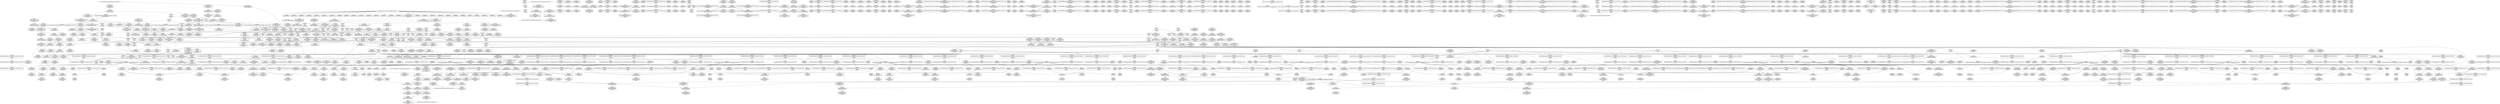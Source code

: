 digraph {
	CE0x4f000b0 [shape=record,shape=Mrecord,label="{CE0x4f000b0|rcu_read_lock:tobool1|include/linux/rcupdate.h,882|*SummSource*}"]
	CE0x4f6cca0 [shape=record,shape=Mrecord,label="{CE0x4f6cca0|i64_2|*Constant*}"]
	CE0x4fdc340 [shape=record,shape=Mrecord,label="{CE0x4fdc340|i64*_getelementptr_inbounds_(_4_x_i64_,_4_x_i64_*___llvm_gcov_ctr134,_i64_0,_i64_2)|*Constant*|*SummSource*}"]
	CE0x4ee5c00 [shape=record,shape=Mrecord,label="{CE0x4ee5c00|current_sid:tmp18|security/selinux/hooks.c,218|*SummSink*}"]
	CE0x4ee7520 [shape=record,shape=Mrecord,label="{CE0x4ee7520|i32_512|*Constant*|*SummSource*}"]
	CE0x4f23420 [shape=record,shape=Mrecord,label="{CE0x4f23420|current_sid:tmp3}"]
	CE0x4f08d70 [shape=record,shape=Mrecord,label="{CE0x4f08d70|current_sid:tmp5|security/selinux/hooks.c,218|*SummSink*}"]
	CE0x4f1bca0 [shape=record,shape=Mrecord,label="{CE0x4f1bca0|current_sid:call4|security/selinux/hooks.c,218|*SummSource*}"]
	CE0x4f993f0 [shape=record,shape=Mrecord,label="{CE0x4f993f0|rcu_lock_acquire:tmp1|*SummSink*}"]
	CE0x4eeb0f0 [shape=record,shape=Mrecord,label="{CE0x4eeb0f0|i64*_getelementptr_inbounds_(_6_x_i64_,_6_x_i64_*___llvm_gcov_ctr284,_i64_0,_i64_4)|*Constant*|*SummSink*}"]
	CE0x4f04260 [shape=record,shape=Mrecord,label="{CE0x4f04260|_ret_i32_%retval.0,_!dbg_!27728|security/selinux/avc.c,775|*SummSource*}"]
	CE0x4f8e3f0 [shape=record,shape=Mrecord,label="{CE0x4f8e3f0|GLOBAL:rcu_lock_acquire|*Constant*|*SummSource*}"]
	CE0x4fd54e0 [shape=record,shape=Mrecord,label="{CE0x4fd54e0|__preempt_count_sub:tmp4|./arch/x86/include/asm/preempt.h,77}"]
	CE0x4ef5970 [shape=record,shape=Mrecord,label="{CE0x4ef5970|selinux_task_setioprio:tmp7|security/selinux/hooks.c,3609}"]
	CE0x4ee4510 [shape=record,shape=Mrecord,label="{CE0x4ee4510|i64*_getelementptr_inbounds_(_6_x_i64_,_6_x_i64_*___llvm_gcov_ctr284,_i64_0,_i64_4)|*Constant*}"]
	CE0x4f0b050 [shape=record,shape=Mrecord,label="{CE0x4f0b050|i64*_getelementptr_inbounds_(_11_x_i64_,_11_x_i64_*___llvm_gcov_ctr125,_i64_0,_i64_6)|*Constant*|*SummSource*}"]
	CE0x4fd55c0 [shape=record,shape=Mrecord,label="{CE0x4fd55c0|__preempt_count_sub:tmp4|./arch/x86/include/asm/preempt.h,77|*SummSink*}"]
	CE0x4f97de0 [shape=record,shape=Mrecord,label="{CE0x4f97de0|i64*_getelementptr_inbounds_(_4_x_i64_,_4_x_i64_*___llvm_gcov_ctr128,_i64_0,_i64_2)|*Constant*}"]
	CE0x4f88cf0 [shape=record,shape=Mrecord,label="{CE0x4f88cf0|__preempt_count_add:entry}"]
	CE0x4ee8730 [shape=record,shape=Mrecord,label="{CE0x4ee8730|VOIDTB_TE:_CE_64,72_}"]
	CE0x4f7bc30 [shape=record,shape=Mrecord,label="{CE0x4f7bc30|cred_sid:sid|security/selinux/hooks.c,197|*SummSink*}"]
	CE0x4f26070 [shape=record,shape=Mrecord,label="{CE0x4f26070|get_current:tmp|*SummSource*}"]
	CE0x4ed5210 [shape=record,shape=Mrecord,label="{CE0x4ed5210|selinux_task_setioprio:if.end|*SummSource*}"]
	CE0x4f3ebe0 [shape=record,shape=Mrecord,label="{CE0x4f3ebe0|task_sid:tmp24|security/selinux/hooks.c,208}"]
	CE0x4f0ac30 [shape=record,shape=Mrecord,label="{CE0x4f0ac30|i64*_getelementptr_inbounds_(_4_x_i64_,_4_x_i64_*___llvm_gcov_ctr128,_i64_0,_i64_2)|*Constant*|*SummSink*}"]
	CE0x4fd7e80 [shape=record,shape=Mrecord,label="{CE0x4fd7e80|i64*_getelementptr_inbounds_(_4_x_i64_,_4_x_i64_*___llvm_gcov_ctr128,_i64_0,_i64_0)|*Constant*}"]
	CE0x4fca260 [shape=record,shape=Mrecord,label="{CE0x4fca260|GLOBAL:__preempt_count|Global_var:__preempt_count|*SummSource*}"]
	CE0x4f6c4f0 [shape=record,shape=Mrecord,label="{CE0x4f6c4f0|COLLAPSED:_GCMRE___llvm_gcov_ctr127_internal_global_11_x_i64_zeroinitializer:_elem_0:default:}"]
	"CONST[source:0(mediator),value:0(static)][purpose:{operation}][SnkIdx:3]"
	CE0x4f0c5b0 [shape=record,shape=Mrecord,label="{CE0x4f0c5b0|i64_4|*Constant*}"]
	CE0x4f841e0 [shape=record,shape=Mrecord,label="{CE0x4f841e0|i64*_getelementptr_inbounds_(_11_x_i64_,_11_x_i64_*___llvm_gcov_ctr132,_i64_0,_i64_1)|*Constant*|*SummSource*}"]
	CE0x4ef02b0 [shape=record,shape=Mrecord,label="{CE0x4ef02b0|current_sid:entry}"]
	CE0x4f5ae30 [shape=record,shape=Mrecord,label="{CE0x4f5ae30|GLOBAL:__rcu_read_unlock|*Constant*}"]
	CE0x4ef0720 [shape=record,shape=Mrecord,label="{CE0x4ef0720|_ret_i32_%tmp24,_!dbg_!27742|security/selinux/hooks.c,220|*SummSource*}"]
	CE0x4fc3900 [shape=record,shape=Mrecord,label="{CE0x4fc3900|__rcu_read_unlock:tmp7|include/linux/rcupdate.h,245}"]
	CE0x4f45aa0 [shape=record,shape=Mrecord,label="{CE0x4f45aa0|rcu_read_unlock:entry|*SummSource*}"]
	CE0x4ff7610 [shape=record,shape=Mrecord,label="{CE0x4ff7610|__preempt_count_sub:tmp6|./arch/x86/include/asm/preempt.h,78|*SummSource*}"]
	CE0x4f87d30 [shape=record,shape=Mrecord,label="{CE0x4f87d30|rcu_lock_release:tmp3}"]
	CE0x4f37110 [shape=record,shape=Mrecord,label="{CE0x4f37110|i64*_getelementptr_inbounds_(_11_x_i64_,_11_x_i64_*___llvm_gcov_ctr127,_i64_0,_i64_1)|*Constant*|*SummSink*}"]
	CE0x4f477d0 [shape=record,shape=Mrecord,label="{CE0x4f477d0|_call_void___rcu_read_lock()_#10,_!dbg_!27710|include/linux/rcupdate.h,879}"]
	CE0x4f4a640 [shape=record,shape=Mrecord,label="{CE0x4f4a640|task_sid:do.body5|*SummSource*}"]
	CE0x4f49c60 [shape=record,shape=Mrecord,label="{CE0x4f49c60|i64*_getelementptr_inbounds_(_13_x_i64_,_13_x_i64_*___llvm_gcov_ctr126,_i64_0,_i64_1)|*Constant*|*SummSource*}"]
	CE0x4f78760 [shape=record,shape=Mrecord,label="{CE0x4f78760|i8*_getelementptr_inbounds_(_42_x_i8_,_42_x_i8_*_.str46,_i32_0,_i32_0)|*Constant*}"]
	CE0x5015d40 [shape=record,shape=Mrecord,label="{CE0x5015d40|__preempt_count_sub:tmp1}"]
	CE0x4fd69e0 [shape=record,shape=Mrecord,label="{CE0x4fd69e0|i64*_getelementptr_inbounds_(_4_x_i64_,_4_x_i64_*___llvm_gcov_ctr135,_i64_0,_i64_0)|*Constant*|*SummSink*}"]
	CE0x4f4d3b0 [shape=record,shape=Mrecord,label="{CE0x4f4d3b0|i64_7|*Constant*}"]
	CE0x4f1c6a0 [shape=record,shape=Mrecord,label="{CE0x4f1c6a0|get_current:entry|*SummSink*}"]
	CE0x4f88100 [shape=record,shape=Mrecord,label="{CE0x4f88100|rcu_read_unlock:tmp5|include/linux/rcupdate.h,933}"]
	CE0x4f25760 [shape=record,shape=Mrecord,label="{CE0x4f25760|current_sid:land.lhs.true|*SummSource*}"]
	CE0x4ef41d0 [shape=record,shape=Mrecord,label="{CE0x4ef41d0|i64_0|*Constant*}"]
	CE0x5002dc0 [shape=record,shape=Mrecord,label="{CE0x5002dc0|__preempt_count_sub:sub|./arch/x86/include/asm/preempt.h,77|*SummSource*}"]
	CE0x4f1d9e0 [shape=record,shape=Mrecord,label="{CE0x4f1d9e0|i32_22|*Constant*|*SummSource*}"]
	CE0x4f5c820 [shape=record,shape=Mrecord,label="{CE0x4f5c820|__rcu_read_lock:do.body|*SummSource*}"]
	CE0x4fc7540 [shape=record,shape=Mrecord,label="{CE0x4fc7540|i8*_undef|*Constant*|*SummSource*}"]
	CE0x4f00eb0 [shape=record,shape=Mrecord,label="{CE0x4f00eb0|current_sid:tmp17|security/selinux/hooks.c,218}"]
	CE0x5015cd0 [shape=record,shape=Mrecord,label="{CE0x5015cd0|i64_1|*Constant*}"]
	CE0x4f02890 [shape=record,shape=Mrecord,label="{CE0x4f02890|avc_has_perm:tsid|Function::avc_has_perm&Arg::tsid::}"]
	CE0x4f97150 [shape=record,shape=Mrecord,label="{CE0x4f97150|_call_void_rcu_lock_acquire(%struct.lockdep_map*_rcu_lock_map)_#10,_!dbg_!27711|include/linux/rcupdate.h,881}"]
	CE0x4ed67e0 [shape=record,shape=Mrecord,label="{CE0x4ed67e0|i64*_getelementptr_inbounds_(_2_x_i64_,_2_x_i64_*___llvm_gcov_ctr136,_i64_0,_i64_1)|*Constant*}"]
	CE0x4f3e180 [shape=record,shape=Mrecord,label="{CE0x4f3e180|task_sid:tmp21|security/selinux/hooks.c,208|*SummSink*}"]
	CE0x4f260e0 [shape=record,shape=Mrecord,label="{CE0x4f260e0|COLLAPSED:_GCMRE___llvm_gcov_ctr98_internal_global_2_x_i64_zeroinitializer:_elem_0:default:}"]
	CE0x4f9a8d0 [shape=record,shape=Mrecord,label="{CE0x4f9a8d0|rcu_read_unlock:tmp8|include/linux/rcupdate.h,933|*SummSink*}"]
	CE0x4f50190 [shape=record,shape=Mrecord,label="{CE0x4f50190|_call_void_rcu_lock_acquire(%struct.lockdep_map*_rcu_lock_map)_#10,_!dbg_!27711|include/linux/rcupdate.h,881|*SummSource*}"]
	CE0x5003170 [shape=record,shape=Mrecord,label="{CE0x5003170|i64*_getelementptr_inbounds_(_4_x_i64_,_4_x_i64_*___llvm_gcov_ctr129,_i64_0,_i64_0)|*Constant*|*SummSource*}"]
	CE0x4f24510 [shape=record,shape=Mrecord,label="{CE0x4f24510|_ret_i32_%tmp6,_!dbg_!27716|security/selinux/hooks.c,197}"]
	CE0x4f48dd0 [shape=record,shape=Mrecord,label="{CE0x4f48dd0|task_sid:tmp2|*SummSource*}"]
	CE0x4fd75c0 [shape=record,shape=Mrecord,label="{CE0x4fd75c0|__preempt_count_sub:val|Function::__preempt_count_sub&Arg::val::}"]
	CE0x4f37470 [shape=record,shape=Mrecord,label="{CE0x4f37470|i64*_getelementptr_inbounds_(_13_x_i64_,_13_x_i64_*___llvm_gcov_ctr126,_i64_0,_i64_8)|*Constant*|*SummSource*}"]
	CE0x4f7df60 [shape=record,shape=Mrecord,label="{CE0x4f7df60|rcu_read_unlock:tmp15|include/linux/rcupdate.h,933}"]
	CE0x4ee3760 [shape=record,shape=Mrecord,label="{CE0x4ee3760|selinux_task_setioprio:ioprio|Function::selinux_task_setioprio&Arg::ioprio::|*SummSink*}"]
	CE0x4efbe70 [shape=record,shape=Mrecord,label="{CE0x4efbe70|selinux_task_setioprio:tmp9|security/selinux/hooks.c,3611}"]
	CE0x4f6cd10 [shape=record,shape=Mrecord,label="{CE0x4f6cd10|i64_3|*Constant*}"]
	CE0x4f59f60 [shape=record,shape=Mrecord,label="{CE0x4f59f60|_call_void_rcu_lock_release(%struct.lockdep_map*_rcu_lock_map)_#10,_!dbg_!27733|include/linux/rcupdate.h,935|*SummSink*}"]
	CE0x4f05990 [shape=record,shape=Mrecord,label="{CE0x4f05990|i8*_getelementptr_inbounds_(_41_x_i8_,_41_x_i8_*_.str44,_i32_0,_i32_0)|*Constant*|*SummSink*}"]
	CE0x4efcc70 [shape=record,shape=Mrecord,label="{CE0x4efcc70|selinux_task_setioprio:tmp3|security/selinux/hooks.c,3608|*SummSink*}"]
	CE0x4f80ef0 [shape=record,shape=Mrecord,label="{CE0x4f80ef0|rcu_read_unlock:tmp12|include/linux/rcupdate.h,933|*SummSink*}"]
	CE0x4f590f0 [shape=record,shape=Mrecord,label="{CE0x4f590f0|i64*_getelementptr_inbounds_(_11_x_i64_,_11_x_i64_*___llvm_gcov_ctr132,_i64_0,_i64_10)|*Constant*|*SummSource*}"]
	CE0x4f5ac60 [shape=record,shape=Mrecord,label="{CE0x4f5ac60|rcu_lock_release:map|Function::rcu_lock_release&Arg::map::|*SummSource*}"]
	CE0x4f599f0 [shape=record,shape=Mrecord,label="{CE0x4f599f0|rcu_read_unlock:tmp22|include/linux/rcupdate.h,935|*SummSink*}"]
	CE0x4f49df0 [shape=record,shape=Mrecord,label="{CE0x4f49df0|i64*_getelementptr_inbounds_(_13_x_i64_,_13_x_i64_*___llvm_gcov_ctr126,_i64_0,_i64_1)|*Constant*|*SummSink*}"]
	CE0x4f7f520 [shape=record,shape=Mrecord,label="{CE0x4f7f520|rcu_read_unlock:tmp3|*SummSink*}"]
	CE0x4f65060 [shape=record,shape=Mrecord,label="{CE0x4f65060|__rcu_read_lock:tmp3}"]
	CE0x4fdd770 [shape=record,shape=Mrecord,label="{CE0x4fdd770|__preempt_count_sub:tmp5|./arch/x86/include/asm/preempt.h,77}"]
	CE0x4effcc0 [shape=record,shape=Mrecord,label="{CE0x4effcc0|i64*_getelementptr_inbounds_(_11_x_i64_,_11_x_i64_*___llvm_gcov_ctr125,_i64_0,_i64_9)|*Constant*|*SummSource*}"]
	CE0x4f070c0 [shape=record,shape=Mrecord,label="{CE0x4f070c0|i32_0|*Constant*}"]
	CE0x4f6af00 [shape=record,shape=Mrecord,label="{CE0x4f6af00|get_current:bb|*SummSink*}"]
	CE0x4fddce0 [shape=record,shape=Mrecord,label="{CE0x4fddce0|GLOBAL:__preempt_count_sub|*Constant*|*SummSource*}"]
	CE0x4f91e60 [shape=record,shape=Mrecord,label="{CE0x4f91e60|i8*_getelementptr_inbounds_(_25_x_i8_,_25_x_i8_*_.str45,_i32_0,_i32_0)|*Constant*|*SummSink*}"]
	CE0x4f1f0d0 [shape=record,shape=Mrecord,label="{CE0x4f1f0d0|i32_1|*Constant*|*SummSink*}"]
	CE0x4fd9670 [shape=record,shape=Mrecord,label="{CE0x4fd9670|COLLAPSED:_GCMRE___llvm_gcov_ctr129_internal_global_4_x_i64_zeroinitializer:_elem_0:default:}"]
	CE0x4fd5550 [shape=record,shape=Mrecord,label="{CE0x4fd5550|__preempt_count_sub:tmp4|./arch/x86/include/asm/preempt.h,77|*SummSource*}"]
	CE0x4f478a0 [shape=record,shape=Mrecord,label="{CE0x4f478a0|_call_void___rcu_read_lock()_#10,_!dbg_!27710|include/linux/rcupdate.h,879|*SummSource*}"]
	CE0x4f47270 [shape=record,shape=Mrecord,label="{CE0x4f47270|GLOBAL:rcu_lock_acquire|*Constant*|*SummSink*}"]
	CE0x5006120 [shape=record,shape=Mrecord,label="{CE0x5006120|__preempt_count_add:tmp5|./arch/x86/include/asm/preempt.h,72}"]
	CE0x4f445b0 [shape=record,shape=Mrecord,label="{CE0x4f445b0|rcu_lock_release:tmp5|include/linux/rcupdate.h,423|*SummSink*}"]
	CE0x4f4a9f0 [shape=record,shape=Mrecord,label="{CE0x4f4a9f0|cred_sid:tmp3|*SummSink*}"]
	CE0x4f780e0 [shape=record,shape=Mrecord,label="{CE0x4f780e0|rcu_read_lock:tmp6|include/linux/rcupdate.h,882|*SummSource*}"]
	CE0x4ef79f0 [shape=record,shape=Mrecord,label="{CE0x4ef79f0|VOIDTB_TE:_CE_144,152_}"]
	CE0x4f7bd90 [shape=record,shape=Mrecord,label="{CE0x4f7bd90|cred_sid:sid|security/selinux/hooks.c,197|*SummSource*}"]
	CE0x4f3fb70 [shape=record,shape=Mrecord,label="{CE0x4f3fb70|task_sid:tmp26|security/selinux/hooks.c,208}"]
	CE0x4efcd60 [shape=record,shape=Mrecord,label="{CE0x4efcd60|i64_2|*Constant*|*SummSink*}"]
	CE0x4f53d40 [shape=record,shape=Mrecord,label="{CE0x4f53d40|rcu_read_lock:if.then}"]
	CE0x4ee3400 [shape=record,shape=Mrecord,label="{CE0x4ee3400|i32_512|*Constant*}"]
	CE0x4f62c90 [shape=record,shape=Mrecord,label="{CE0x4f62c90|_call_void_mcount()_#3|*SummSource*}"]
	CE0x4f9f270 [shape=record,shape=Mrecord,label="{CE0x4f9f270|__preempt_count_add:val|Function::__preempt_count_add&Arg::val::|*SummSource*}"]
	CE0x4f1fc50 [shape=record,shape=Mrecord,label="{CE0x4f1fc50|rcu_read_lock:tobool|include/linux/rcupdate.h,882}"]
	CE0x4f6cfb0 [shape=record,shape=Mrecord,label="{CE0x4f6cfb0|i64_0|*Constant*}"]
	CE0x4ef03f0 [shape=record,shape=Mrecord,label="{CE0x4ef03f0|current_sid:entry|*SummSource*}"]
	CE0x4fddd70 [shape=record,shape=Mrecord,label="{CE0x4fddd70|__preempt_count_sub:entry|*SummSource*}"]
	CE0x4ed8320 [shape=record,shape=Mrecord,label="{CE0x4ed8320|current_sid:tmp10|security/selinux/hooks.c,218|*SummSink*}"]
	CE0x4eed360 [shape=record,shape=Mrecord,label="{CE0x4eed360|__rcu_read_unlock:do.end}"]
	CE0x4ee1460 [shape=record,shape=Mrecord,label="{CE0x4ee1460|GLOBAL:rcu_read_lock|*Constant*|*SummSource*}"]
	CE0x4f76d40 [shape=record,shape=Mrecord,label="{CE0x4f76d40|__preempt_count_add:bb|*SummSource*}"]
	CE0x4f29d70 [shape=record,shape=Mrecord,label="{CE0x4f29d70|rcu_read_lock:tmp12|include/linux/rcupdate.h,882|*SummSource*}"]
	CE0x4f3b020 [shape=record,shape=Mrecord,label="{CE0x4f3b020|task_sid:tmp19|security/selinux/hooks.c,208}"]
	CE0x4ef2ca0 [shape=record,shape=Mrecord,label="{CE0x4ef2ca0|task_sid:bb|*SummSource*}"]
	CE0x4f1cd80 [shape=record,shape=Mrecord,label="{CE0x4f1cd80|i32_78|*Constant*}"]
	CE0x4f37370 [shape=record,shape=Mrecord,label="{CE0x4f37370|task_sid:tmp17|security/selinux/hooks.c,208|*SummSource*}"]
	CE0x4f53440 [shape=record,shape=Mrecord,label="{CE0x4f53440|_ret_void,_!dbg_!27717|include/linux/rcupdate.h,240}"]
	CE0x4eeca70 [shape=record,shape=Mrecord,label="{CE0x4eeca70|rcu_lock_release:tmp6|*SummSink*}"]
	CE0x4f76ee0 [shape=record,shape=Mrecord,label="{CE0x4f76ee0|__preempt_count_add:do.body}"]
	CE0x4f5cc00 [shape=record,shape=Mrecord,label="{CE0x4f5cc00|i64*_getelementptr_inbounds_(_4_x_i64_,_4_x_i64_*___llvm_gcov_ctr133,_i64_0,_i64_1)|*Constant*|*SummSink*}"]
	CE0x4f3f810 [shape=record,shape=Mrecord,label="{CE0x4f3f810|i64*_getelementptr_inbounds_(_13_x_i64_,_13_x_i64_*___llvm_gcov_ctr126,_i64_0,_i64_11)|*Constant*|*SummSource*}"]
	CE0x4f5b5b0 [shape=record,shape=Mrecord,label="{CE0x4f5b5b0|_call_void___rcu_read_unlock()_#10,_!dbg_!27734|include/linux/rcupdate.h,937|*SummSink*}"]
	CE0x4f81410 [shape=record,shape=Mrecord,label="{CE0x4f81410|__rcu_read_lock:tmp7|include/linux/rcupdate.h,240|*SummSink*}"]
	CE0x4f49730 [shape=record,shape=Mrecord,label="{CE0x4f49730|GLOBAL:task_sid.__warned|Global_var:task_sid.__warned|*SummSink*}"]
	CE0x4f85290 [shape=record,shape=Mrecord,label="{CE0x4f85290|rcu_read_unlock:tmp1}"]
	CE0x4f0bbe0 [shape=record,shape=Mrecord,label="{CE0x4f0bbe0|current_sid:tmp14|security/selinux/hooks.c,218|*SummSource*}"]
	CE0x4ed8f10 [shape=record,shape=Mrecord,label="{CE0x4ed8f10|current_sid:sid|security/selinux/hooks.c,220|*SummSource*}"]
	CE0x4fd7260 [shape=record,shape=Mrecord,label="{CE0x4fd7260|i64*_getelementptr_inbounds_(_4_x_i64_,_4_x_i64_*___llvm_gcov_ctr134,_i64_0,_i64_1)|*Constant*|*SummSource*}"]
	CE0x5002f20 [shape=record,shape=Mrecord,label="{CE0x5002f20|_call_void_asm_addl_$1,_%gs:$0_,_*m,ri,*m,_dirflag_,_fpsr_,_flags_(i32*___preempt_count,_i32_%sub,_i32*___preempt_count)_#3,_!dbg_!27717,_!srcloc_!27718|./arch/x86/include/asm/preempt.h,77}"]
	CE0x4ff8490 [shape=record,shape=Mrecord,label="{CE0x4ff8490|__preempt_count_sub:do.body|*SummSource*}"]
	CE0x4f3c030 [shape=record,shape=Mrecord,label="{CE0x4f3c030|task_sid:tobool4|security/selinux/hooks.c,208}"]
	CE0x4ef0480 [shape=record,shape=Mrecord,label="{CE0x4ef0480|current_sid:entry|*SummSink*}"]
	CE0x4f09a40 [shape=record,shape=Mrecord,label="{CE0x4f09a40|current_sid:if.then|*SummSink*}"]
	CE0x4f07950 [shape=record,shape=Mrecord,label="{CE0x4f07950|0:_i8,_:_GCMR_current_sid.__warned_internal_global_i8_0,_section_.data.unlikely_,_align_1:_elem_0:default:}"]
	CE0x4f95c00 [shape=record,shape=Mrecord,label="{CE0x4f95c00|_call_void_asm_sideeffect_,_memory_,_dirflag_,_fpsr_,_flags_()_#3,_!dbg_!27714,_!srcloc_!27715|include/linux/rcupdate.h,239|*SummSink*}"]
	CE0x4ef1070 [shape=record,shape=Mrecord,label="{CE0x4ef1070|task_sid:entry}"]
	CE0x4fdcbc0 [shape=record,shape=Mrecord,label="{CE0x4fdcbc0|__rcu_read_unlock:tmp4|include/linux/rcupdate.h,244|*SummSource*}"]
	CE0x4f4e210 [shape=record,shape=Mrecord,label="{CE0x4f4e210|rcu_read_lock:if.end|*SummSink*}"]
	CE0x4f99d90 [shape=record,shape=Mrecord,label="{CE0x4f99d90|rcu_read_unlock:do.body}"]
	CE0x4fc7dc0 [shape=record,shape=Mrecord,label="{CE0x4fc7dc0|i8*_undef|*Constant*|*SummSink*}"]
	CE0x4f5ad20 [shape=record,shape=Mrecord,label="{CE0x4f5ad20|rcu_lock_release:map|Function::rcu_lock_release&Arg::map::|*SummSink*}"]
	CE0x4fe1990 [shape=record,shape=Mrecord,label="{CE0x4fe1990|_ret_void,_!dbg_!27720|./arch/x86/include/asm/preempt.h,78|*SummSink*}"]
	CE0x4f7a930 [shape=record,shape=Mrecord,label="{CE0x4f7a930|cred_sid:bb}"]
	CE0x4fc6a30 [shape=record,shape=Mrecord,label="{CE0x4fc6a30|rcu_lock_acquire:tmp6}"]
	CE0x4f9c2a0 [shape=record,shape=Mrecord,label="{CE0x4f9c2a0|_call_void_asm_sideeffect_,_memory_,_dirflag_,_fpsr_,_flags_()_#3,_!dbg_!27711,_!srcloc_!27714|include/linux/rcupdate.h,244}"]
	CE0x4f494e0 [shape=record,shape=Mrecord,label="{CE0x4f494e0|GLOBAL:task_sid.__warned|Global_var:task_sid.__warned}"]
	CE0x4edc650 [shape=record,shape=Mrecord,label="{CE0x4edc650|selinux_task_setioprio:entry|*SummSource*}"]
	CE0x4f966b0 [shape=record,shape=Mrecord,label="{CE0x4f966b0|rcu_read_lock:land.lhs.true2|*SummSink*}"]
	CE0x4f496a0 [shape=record,shape=Mrecord,label="{CE0x4f496a0|GLOBAL:task_sid.__warned|Global_var:task_sid.__warned|*SummSource*}"]
	CE0x4f1ca10 [shape=record,shape=Mrecord,label="{CE0x4f1ca10|_ret_%struct.task_struct*_%tmp4,_!dbg_!27714|./arch/x86/include/asm/current.h,14|*SummSink*}"]
	CE0x4ef1bf0 [shape=record,shape=Mrecord,label="{CE0x4ef1bf0|current_sid:do.end|*SummSource*}"]
	CE0x4f77860 [shape=record,shape=Mrecord,label="{CE0x4f77860|rcu_read_unlock:tmp7|include/linux/rcupdate.h,933|*SummSink*}"]
	CE0x4f779d0 [shape=record,shape=Mrecord,label="{CE0x4f779d0|GLOBAL:rcu_read_unlock.__warned|Global_var:rcu_read_unlock.__warned}"]
	CE0x4f4f640 [shape=record,shape=Mrecord,label="{CE0x4f4f640|task_sid:land.lhs.true|*SummSink*}"]
	CE0x4f96110 [shape=record,shape=Mrecord,label="{CE0x4f96110|GLOBAL:__rcu_read_lock|*Constant*|*SummSource*}"]
	CE0x4fd93f0 [shape=record,shape=Mrecord,label="{CE0x4fd93f0|i64*_getelementptr_inbounds_(_4_x_i64_,_4_x_i64_*___llvm_gcov_ctr129,_i64_0,_i64_0)|*Constant*|*SummSink*}"]
	CE0x4f08bb0 [shape=record,shape=Mrecord,label="{CE0x4f08bb0|GLOBAL:__llvm_gcov_ctr125|Global_var:__llvm_gcov_ctr125|*SummSink*}"]
	CE0x4f068e0 [shape=record,shape=Mrecord,label="{CE0x4f068e0|current_sid:land.lhs.true2|*SummSource*}"]
	CE0x4eff540 [shape=record,shape=Mrecord,label="{CE0x4eff540|_ret_i32_%call7,_!dbg_!27749|security/selinux/hooks.c,210}"]
	CE0x4fd9140 [shape=record,shape=Mrecord,label="{CE0x4fd9140|i64*_getelementptr_inbounds_(_4_x_i64_,_4_x_i64_*___llvm_gcov_ctr135,_i64_0,_i64_2)|*Constant*}"]
	CE0x4f293c0 [shape=record,shape=Mrecord,label="{CE0x4f293c0|rcu_read_lock:tmp10|include/linux/rcupdate.h,882|*SummSource*}"]
	CE0x4fdafc0 [shape=record,shape=Mrecord,label="{CE0x4fdafc0|rcu_lock_acquire:tmp5|include/linux/rcupdate.h,418}"]
	CE0x4f8b950 [shape=record,shape=Mrecord,label="{CE0x4f8b950|i32_2|*Constant*}"]
	CE0x4ef0b80 [shape=record,shape=Mrecord,label="{CE0x4ef0b80|current_has_perm:call1|security/selinux/hooks.c,1543}"]
	CE0x4eef880 [shape=record,shape=Mrecord,label="{CE0x4eef880|current_sid:tmp16|security/selinux/hooks.c,218|*SummSource*}"]
	CE0x4edcd90 [shape=record,shape=Mrecord,label="{CE0x4edcd90|selinux_task_setioprio:tmp4|security/selinux/hooks.c,3608}"]
	CE0x4f991f0 [shape=record,shape=Mrecord,label="{CE0x4f991f0|rcu_lock_acquire:tmp1}"]
	CE0x4f9b020 [shape=record,shape=Mrecord,label="{CE0x4f9b020|rcu_read_unlock:tmp9|include/linux/rcupdate.h,933|*SummSource*}"]
	CE0x4ed0a30 [shape=record,shape=Mrecord,label="{CE0x4ed0a30|task_sid:land.lhs.true}"]
	CE0x4f0c840 [shape=record,shape=Mrecord,label="{CE0x4f0c840|i64_4|*Constant*|*SummSource*}"]
	CE0x4f873f0 [shape=record,shape=Mrecord,label="{CE0x4f873f0|rcu_read_unlock:tmp10|include/linux/rcupdate.h,933|*SummSink*}"]
	CE0x4f5e910 [shape=record,shape=Mrecord,label="{CE0x4f5e910|__rcu_read_lock:tmp1}"]
	CE0x4f89f90 [shape=record,shape=Mrecord,label="{CE0x4f89f90|_call_void_mcount()_#3|*SummSink*}"]
	CE0x4f05d50 [shape=record,shape=Mrecord,label="{CE0x4f05d50|i64*_getelementptr_inbounds_(_13_x_i64_,_13_x_i64_*___llvm_gcov_ctr126,_i64_0,_i64_9)|*Constant*}"]
	CE0x4f640e0 [shape=record,shape=Mrecord,label="{CE0x4f640e0|i64_ptrtoint_(i8*_blockaddress(_rcu_lock_acquire,_%__here)_to_i64)|*Constant*|*SummSource*}"]
	CE0x4ee19a0 [shape=record,shape=Mrecord,label="{CE0x4ee19a0|current_sid:tmp}"]
	CE0x4f79890 [shape=record,shape=Mrecord,label="{CE0x4f79890|i64*_getelementptr_inbounds_(_11_x_i64_,_11_x_i64_*___llvm_gcov_ctr127,_i64_0,_i64_10)|*Constant*}"]
	CE0x4f95300 [shape=record,shape=Mrecord,label="{CE0x4f95300|rcu_read_unlock:land.lhs.true2|*SummSource*}"]
	CE0x4fd5ee0 [shape=record,shape=Mrecord,label="{CE0x4fd5ee0|__preempt_count_sub:do.body|*SummSink*}"]
	CE0x4f1dfc0 [shape=record,shape=Mrecord,label="{CE0x4f1dfc0|current_sid:security|security/selinux/hooks.c,218|*SummSource*}"]
	CE0x4f3dc00 [shape=record,shape=Mrecord,label="{CE0x4f3dc00|task_sid:tmp21|security/selinux/hooks.c,208}"]
	CE0x4f39170 [shape=record,shape=Mrecord,label="{CE0x4f39170|get_current:tmp4|./arch/x86/include/asm/current.h,14|*SummSink*}"]
	CE0x4f78fe0 [shape=record,shape=Mrecord,label="{CE0x4f78fe0|rcu_read_lock:tmp20|include/linux/rcupdate.h,882}"]
	CE0x4ee5570 [shape=record,shape=Mrecord,label="{CE0x4ee5570|selinux_task_setioprio:if.then|*SummSink*}"]
	CE0x4f50460 [shape=record,shape=Mrecord,label="{CE0x4f50460|GLOBAL:rcu_lock_acquire|*Constant*}"]
	CE0x4ee7870 [shape=record,shape=Mrecord,label="{CE0x4ee7870|current_has_perm:perms|Function::current_has_perm&Arg::perms::|*SummSink*}"]
	CE0x4f86180 [shape=record,shape=Mrecord,label="{CE0x4f86180|GLOBAL:__preempt_count_add|*Constant*|*SummSource*}"]
	CE0x4edd5c0 [shape=record,shape=Mrecord,label="{CE0x4edd5c0|_call_void_mcount()_#3}"]
	CE0x4ee7700 [shape=record,shape=Mrecord,label="{CE0x4ee7700|i32_512|*Constant*|*SummSink*}"]
	CE0x4f2bc10 [shape=record,shape=Mrecord,label="{CE0x4f2bc10|i8*_getelementptr_inbounds_(_25_x_i8_,_25_x_i8_*_.str3,_i32_0,_i32_0)|*Constant*|*SummSink*}"]
	CE0x4ee0cc0 [shape=record,shape=Mrecord,label="{CE0x4ee0cc0|selinux_task_setioprio:tobool|security/selinux/hooks.c,3608}"]
	CE0x4f006e0 [shape=record,shape=Mrecord,label="{CE0x4f006e0|rcu_read_lock:tmp9|include/linux/rcupdate.h,882}"]
	CE0x4f38f80 [shape=record,shape=Mrecord,label="{CE0x4f38f80|task_sid:do.end}"]
	CE0x4f0b790 [shape=record,shape=Mrecord,label="{CE0x4f0b790|current_sid:tmp13|security/selinux/hooks.c,218|*SummSource*}"]
	CE0x4f25d80 [shape=record,shape=Mrecord,label="{CE0x4f25d80|rcu_read_lock:entry|*SummSink*}"]
	CE0x4ef2da0 [shape=record,shape=Mrecord,label="{CE0x4ef2da0|task_sid:bb|*SummSink*}"]
	CE0x4f3e980 [shape=record,shape=Mrecord,label="{CE0x4f3e980|i64*_getelementptr_inbounds_(_13_x_i64_,_13_x_i64_*___llvm_gcov_ctr126,_i64_0,_i64_10)|*Constant*|*SummSink*}"]
	CE0x4f75760 [shape=record,shape=Mrecord,label="{CE0x4f75760|rcu_read_lock:bb}"]
	CE0x4f5d6e0 [shape=record,shape=Mrecord,label="{CE0x4f5d6e0|_call_void_asm_sideeffect_,_memory_,_dirflag_,_fpsr_,_flags_()_#3,_!dbg_!27711,_!srcloc_!27714|include/linux/rcupdate.h,244|*SummSource*}"]
	CE0x5014570 [shape=record,shape=Mrecord,label="{CE0x5014570|_call_void_mcount()_#3}"]
	CE0x4f37d40 [shape=record,shape=Mrecord,label="{CE0x4f37d40|_call_void_mcount()_#3}"]
	CE0x4f5e8a0 [shape=record,shape=Mrecord,label="{CE0x4f5e8a0|i64_1|*Constant*}"]
	CE0x4f23600 [shape=record,shape=Mrecord,label="{CE0x4f23600|current_sid:tmp3|*SummSource*}"]
	CE0x4ed7700 [shape=record,shape=Mrecord,label="{CE0x4ed7700|task_sid:tmp27|security/selinux/hooks.c,208|*SummSource*}"]
	CE0x4ef9ad0 [shape=record,shape=Mrecord,label="{CE0x4ef9ad0|_call_void_mcount()_#3}"]
	CE0x4f98940 [shape=record,shape=Mrecord,label="{CE0x4f98940|i64*_getelementptr_inbounds_(_11_x_i64_,_11_x_i64_*___llvm_gcov_ctr127,_i64_0,_i64_0)|*Constant*}"]
	CE0x4f655d0 [shape=record,shape=Mrecord,label="{CE0x4f655d0|void_(i32*,_i32,_i32*)*_asm_addl_$1,_%gs:$0_,_*m,ri,*m,_dirflag_,_fpsr_,_flags_|*SummSink*}"]
	CE0x4fc71d0 [shape=record,shape=Mrecord,label="{CE0x4fc71d0|rcu_lock_acquire:tmp7|*SummSink*}"]
	CE0x4f8f650 [shape=record,shape=Mrecord,label="{CE0x4f8f650|get_current:tmp2|*SummSink*}"]
	CE0x4f78d90 [shape=record,shape=Mrecord,label="{CE0x4f78d90|rcu_read_lock:tmp19|include/linux/rcupdate.h,882}"]
	CE0x4eee530 [shape=record,shape=Mrecord,label="{CE0x4eee530|task_sid:tmp16|security/selinux/hooks.c,208|*SummSink*}"]
	CE0x4eeee50 [shape=record,shape=Mrecord,label="{CE0x4eeee50|i64*_getelementptr_inbounds_(_11_x_i64_,_11_x_i64_*___llvm_gcov_ctr125,_i64_0,_i64_8)|*Constant*}"]
	CE0x4f2c1b0 [shape=record,shape=Mrecord,label="{CE0x4f2c1b0|i32_218|*Constant*|*SummSink*}"]
	CE0x4fc7f10 [shape=record,shape=Mrecord,label="{CE0x4fc7f10|rcu_lock_release:__here}"]
	CE0x4f1eb10 [shape=record,shape=Mrecord,label="{CE0x4f1eb10|current_sid:tmp23|security/selinux/hooks.c,218|*SummSink*}"]
	"CONST[source:0(mediator),value:2(dynamic)][purpose:{object}][SnkIdx:1]"
	CE0x4efd680 [shape=record,shape=Mrecord,label="{CE0x4efd680|_ret_i32_%retval.0,_!dbg_!27723|security/selinux/hooks.c,3612|*SummSource*}"]
	CE0x4f7a5f0 [shape=record,shape=Mrecord,label="{CE0x4f7a5f0|rcu_read_lock:tmp22|include/linux/rcupdate.h,884|*SummSink*}"]
	CE0x4fd5d30 [shape=record,shape=Mrecord,label="{CE0x4fd5d30|i64*_getelementptr_inbounds_(_4_x_i64_,_4_x_i64_*___llvm_gcov_ctr135,_i64_0,_i64_3)|*Constant*|*SummSource*}"]
	CE0x4f4d210 [shape=record,shape=Mrecord,label="{CE0x4f4d210|i64_6|*Constant*|*SummSink*}"]
	CE0x4ee1a10 [shape=record,shape=Mrecord,label="{CE0x4ee1a10|COLLAPSED:_GCMRE___llvm_gcov_ctr125_internal_global_11_x_i64_zeroinitializer:_elem_0:default:}"]
	CE0x4f5a720 [shape=record,shape=Mrecord,label="{CE0x4f5a720|GLOBAL:rcu_lock_release|*Constant*|*SummSource*}"]
	CE0x4f0c170 [shape=record,shape=Mrecord,label="{CE0x4f0c170|current_sid:tmp8|security/selinux/hooks.c,218|*SummSink*}"]
	CE0x4f5b410 [shape=record,shape=Mrecord,label="{CE0x4f5b410|_call_void___rcu_read_unlock()_#10,_!dbg_!27734|include/linux/rcupdate.h,937}"]
	CE0x5002260 [shape=record,shape=Mrecord,label="{CE0x5002260|i64_1|*Constant*}"]
	CE0x4fd77e0 [shape=record,shape=Mrecord,label="{CE0x4fd77e0|__preempt_count_sub:val|Function::__preempt_count_sub&Arg::val::|*SummSink*}"]
	CE0x4f79460 [shape=record,shape=Mrecord,label="{CE0x4f79460|rcu_read_lock:tmp21|include/linux/rcupdate.h,884}"]
	CE0x4f75650 [shape=record,shape=Mrecord,label="{CE0x4f75650|rcu_read_lock:do.body|*SummSink*}"]
	"CONST[source:2(external),value:2(dynamic)][purpose:{subject}][SrcIdx:4]"
	CE0x4ef6d00 [shape=record,shape=Mrecord,label="{CE0x4ef6d00|current_sid:tmp11|security/selinux/hooks.c,218|*SummSource*}"]
	CE0x4f9df80 [shape=record,shape=Mrecord,label="{CE0x4f9df80|_call_void_lockdep_rcu_suspicious(i8*_getelementptr_inbounds_(_25_x_i8_,_25_x_i8_*_.str45,_i32_0,_i32_0),_i32_934,_i8*_getelementptr_inbounds_(_44_x_i8_,_44_x_i8_*_.str47,_i32_0,_i32_0))_#10,_!dbg_!27726|include/linux/rcupdate.h,933|*SummSource*}"]
	CE0x4f89420 [shape=record,shape=Mrecord,label="{CE0x4f89420|rcu_lock_release:tmp}"]
	CE0x4f6bb10 [shape=record,shape=Mrecord,label="{CE0x4f6bb10|GLOBAL:rcu_read_lock.__warned|Global_var:rcu_read_lock.__warned|*SummSink*}"]
	CE0x4efd610 [shape=record,shape=Mrecord,label="{CE0x4efd610|_ret_i32_%retval.0,_!dbg_!27723|security/selinux/hooks.c,3612}"]
	CE0x4f84cb0 [shape=record,shape=Mrecord,label="{CE0x4f84cb0|rcu_read_unlock:tobool|include/linux/rcupdate.h,933|*SummSource*}"]
	CE0x4edb350 [shape=record,shape=Mrecord,label="{CE0x4edb350|selinux_task_setioprio:retval.0|*SummSink*}"]
	CE0x4fe2050 [shape=record,shape=Mrecord,label="{CE0x4fe2050|__rcu_read_unlock:bb}"]
	CE0x4ee4580 [shape=record,shape=Mrecord,label="{CE0x4ee4580|i64*_getelementptr_inbounds_(_6_x_i64_,_6_x_i64_*___llvm_gcov_ctr284,_i64_0,_i64_4)|*Constant*|*SummSource*}"]
	CE0x4f39610 [shape=record,shape=Mrecord,label="{CE0x4f39610|task_sid:tmp5|security/selinux/hooks.c,208|*SummSink*}"]
	CE0x4f1e380 [shape=record,shape=Mrecord,label="{CE0x4f1e380|current_sid:tmp22|security/selinux/hooks.c,218}"]
	CE0x4f20ef0 [shape=record,shape=Mrecord,label="{CE0x4f20ef0|task_sid:tmp11|security/selinux/hooks.c,208|*SummSource*}"]
	CE0x4fd8a10 [shape=record,shape=Mrecord,label="{CE0x4fd8a10|i64*_getelementptr_inbounds_(_4_x_i64_,_4_x_i64_*___llvm_gcov_ctr135,_i64_0,_i64_1)|*Constant*|*SummSink*}"]
	CE0x4f47d50 [shape=record,shape=Mrecord,label="{CE0x4f47d50|GLOBAL:rcu_read_lock|*Constant*}"]
	CE0x4fc8340 [shape=record,shape=Mrecord,label="{CE0x4fc8340|rcu_lock_release:indirectgoto|*SummSource*}"]
	CE0x4f682a0 [shape=record,shape=Mrecord,label="{CE0x4f682a0|i64*_getelementptr_inbounds_(_4_x_i64_,_4_x_i64_*___llvm_gcov_ctr129,_i64_0,_i64_3)|*Constant*}"]
	CE0x4f903a0 [shape=record,shape=Mrecord,label="{CE0x4f903a0|rcu_read_lock:tmp14|include/linux/rcupdate.h,882|*SummSource*}"]
	CE0x4f57110 [shape=record,shape=Mrecord,label="{CE0x4f57110|rcu_read_unlock:tmp20|include/linux/rcupdate.h,933|*SummSink*}"]
	CE0x4f237e0 [shape=record,shape=Mrecord,label="{CE0x4f237e0|i64*_getelementptr_inbounds_(_13_x_i64_,_13_x_i64_*___llvm_gcov_ctr126,_i64_0,_i64_0)|*Constant*|*SummSink*}"]
	CE0x4f47c80 [shape=record,shape=Mrecord,label="{CE0x4f47c80|_call_void_mcount()_#3|*SummSink*}"]
	CE0x4f20de0 [shape=record,shape=Mrecord,label="{CE0x4f20de0|task_sid:tmp12|security/selinux/hooks.c,208}"]
	CE0x4f5b070 [shape=record,shape=Mrecord,label="{CE0x4f5b070|_ret_void,_!dbg_!27717|include/linux/rcupdate.h,424}"]
	CE0x4f23e00 [shape=record,shape=Mrecord,label="{CE0x4f23e00|GLOBAL:cred_sid|*Constant*|*SummSink*}"]
	CE0x4fdcb50 [shape=record,shape=Mrecord,label="{CE0x4fdcb50|__rcu_read_unlock:tmp4|include/linux/rcupdate.h,244}"]
	CE0x4f37910 [shape=record,shape=Mrecord,label="{CE0x4f37910|task_sid:tmp18|security/selinux/hooks.c,208}"]
	CE0x4f68470 [shape=record,shape=Mrecord,label="{CE0x4f68470|rcu_lock_release:bb}"]
	CE0x4f77e10 [shape=record,shape=Mrecord,label="{CE0x4f77e10|_call_void_mcount()_#3}"]
	CE0x4f3bfa0 [shape=record,shape=Mrecord,label="{CE0x4f3bfa0|task_sid:tmp13|security/selinux/hooks.c,208|*SummSink*}"]
	CE0x4fca630 [shape=record,shape=Mrecord,label="{CE0x4fca630|i64*_getelementptr_inbounds_(_4_x_i64_,_4_x_i64_*___llvm_gcov_ctr130,_i64_0,_i64_0)|*Constant*}"]
	CE0x4f3aaa0 [shape=record,shape=Mrecord,label="{CE0x4f3aaa0|GLOBAL:current_task|Global_var:current_task|*SummSource*}"]
	CE0x4eebb20 [shape=record,shape=Mrecord,label="{CE0x4eebb20|i64_ptrtoint_(i8*_blockaddress(_rcu_lock_release,_%__here)_to_i64)|*Constant*}"]
	CE0x4f044b0 [shape=record,shape=Mrecord,label="{CE0x4f044b0|current_sid:do.body|*SummSink*}"]
	CE0x4f1dbf0 [shape=record,shape=Mrecord,label="{CE0x4f1dbf0|i32_22|*Constant*|*SummSink*}"]
	CE0x4fd7ab0 [shape=record,shape=Mrecord,label="{CE0x4fd7ab0|__rcu_read_lock:bb|*SummSink*}"]
	CE0x4f384f0 [shape=record,shape=Mrecord,label="{CE0x4f384f0|GLOBAL:current_task|Global_var:current_task}"]
	CE0x4efcc00 [shape=record,shape=Mrecord,label="{CE0x4efcc00|selinux_task_setioprio:tmp3|security/selinux/hooks.c,3608|*SummSource*}"]
	CE0x4ed7560 [shape=record,shape=Mrecord,label="{CE0x4ed7560|task_sid:call7|security/selinux/hooks.c,208}"]
	CE0x4ef42e0 [shape=record,shape=Mrecord,label="{CE0x4ef42e0|i64_3|*Constant*|*SummSink*}"]
	CE0x4f7bbc0 [shape=record,shape=Mrecord,label="{CE0x4f7bbc0|cred_sid:sid|security/selinux/hooks.c,197}"]
	CE0x4f54620 [shape=record,shape=Mrecord,label="{CE0x4f54620|i64*_getelementptr_inbounds_(_2_x_i64_,_2_x_i64_*___llvm_gcov_ctr131,_i64_0,_i64_0)|*Constant*|*SummSource*}"]
	CE0x626f330 [shape=record,shape=Mrecord,label="{CE0x626f330|i64*_getelementptr_inbounds_(_6_x_i64_,_6_x_i64_*___llvm_gcov_ctr284,_i64_0,_i64_0)|*Constant*}"]
	CE0x4f2bb50 [shape=record,shape=Mrecord,label="{CE0x4f2bb50|i8*_getelementptr_inbounds_(_25_x_i8_,_25_x_i8_*_.str3,_i32_0,_i32_0)|*Constant*|*SummSource*}"]
	CE0x4ee4120 [shape=record,shape=Mrecord,label="{CE0x4ee4120|i64*_getelementptr_inbounds_(_2_x_i64_,_2_x_i64_*___llvm_gcov_ctr98,_i64_0,_i64_1)|*Constant*}"]
	CE0x4ed7a20 [shape=record,shape=Mrecord,label="{CE0x4ed7a20|task_sid:tmp27|security/selinux/hooks.c,208|*SummSink*}"]
	CE0x4eda180 [shape=record,shape=Mrecord,label="{CE0x4eda180|rcu_lock_release:bb|*SummSink*}"]
	CE0x4f021b0 [shape=record,shape=Mrecord,label="{CE0x4f021b0|avc_has_perm:entry|*SummSink*}"]
	CE0x4f20b90 [shape=record,shape=Mrecord,label="{CE0x4f20b90|task_sid:do.end6}"]
	CE0x613b380 [shape=record,shape=Mrecord,label="{CE0x613b380|GLOBAL:cap_task_setioprio|*Constant*|*SummSink*}"]
	CE0x4f8f9c0 [shape=record,shape=Mrecord,label="{CE0x4f8f9c0|rcu_read_unlock:tmp13|include/linux/rcupdate.h,933|*SummSink*}"]
	CE0x4ef7120 [shape=record,shape=Mrecord,label="{CE0x4ef7120|current_sid:tmp12|security/selinux/hooks.c,218|*SummSource*}"]
	CE0x4ef1410 [shape=record,shape=Mrecord,label="{CE0x4ef1410|task_sid:task|Function::task_sid&Arg::task::}"]
	CE0x4f3cca0 [shape=record,shape=Mrecord,label="{CE0x4f3cca0|GLOBAL:__llvm_gcov_ctr126|Global_var:__llvm_gcov_ctr126|*SummSource*}"]
	CE0x4f1e030 [shape=record,shape=Mrecord,label="{CE0x4f1e030|current_sid:security|security/selinux/hooks.c,218|*SummSink*}"]
	CE0x5000ef0 [shape=record,shape=Mrecord,label="{CE0x5000ef0|__preempt_count_sub:tmp7|./arch/x86/include/asm/preempt.h,78}"]
	CE0x4f55f30 [shape=record,shape=Mrecord,label="{CE0x4f55f30|i8*_getelementptr_inbounds_(_44_x_i8_,_44_x_i8_*_.str47,_i32_0,_i32_0)|*Constant*|*SummSink*}"]
	CE0x4eee660 [shape=record,shape=Mrecord,label="{CE0x4eee660|current_sid:tmp14|security/selinux/hooks.c,218|*SummSink*}"]
	CE0x4f26b20 [shape=record,shape=Mrecord,label="{CE0x4f26b20|_ret_void,_!dbg_!27717|include/linux/rcupdate.h,419|*SummSink*}"]
	CE0x4f0b720 [shape=record,shape=Mrecord,label="{CE0x4f0b720|current_sid:tmp13|security/selinux/hooks.c,218}"]
	CE0x4edf360 [shape=record,shape=Mrecord,label="{CE0x4edf360|selinux_task_setioprio:tmp6|security/selinux/hooks.c,3609}"]
	CE0x4f03170 [shape=record,shape=Mrecord,label="{CE0x4f03170|%struct.common_audit_data*_null|*Constant*}"]
	CE0x4f44fd0 [shape=record,shape=Mrecord,label="{CE0x4f44fd0|task_sid:tmp25|security/selinux/hooks.c,208|*SummSink*}"]
	CE0x4f52eb0 [shape=record,shape=Mrecord,label="{CE0x4f52eb0|rcu_read_lock:tmp3}"]
	CE0x4fe5d90 [shape=record,shape=Mrecord,label="{CE0x4fe5d90|_call_void___preempt_count_sub(i32_1)_#10,_!dbg_!27715|include/linux/rcupdate.h,244|*SummSource*}"]
	CE0x4f03e50 [shape=record,shape=Mrecord,label="{CE0x4f03e50|_ret_i32_%retval.0,_!dbg_!27728|security/selinux/avc.c,775}"]
	CE0x4effe30 [shape=record,shape=Mrecord,label="{CE0x4effe30|rcu_read_lock:tmp8|include/linux/rcupdate.h,882|*SummSink*}"]
	CE0x4f7b860 [shape=record,shape=Mrecord,label="{CE0x4f7b860|cred_sid:tmp5|security/selinux/hooks.c,196|*SummSink*}"]
	CE0x4f2a4f0 [shape=record,shape=Mrecord,label="{CE0x4f2a4f0|rcu_read_lock:call3|include/linux/rcupdate.h,882|*SummSink*}"]
	CE0x4f953f0 [shape=record,shape=Mrecord,label="{CE0x4f953f0|rcu_read_unlock:land.lhs.true2|*SummSink*}"]
	CE0x4f3bae0 [shape=record,shape=Mrecord,label="{CE0x4f3bae0|rcu_read_lock:tmp1|*SummSink*}"]
	CE0x4f4e780 [shape=record,shape=Mrecord,label="{CE0x4f4e780|GLOBAL:__rcu_read_lock|*Constant*}"]
	CE0x4f4ac90 [shape=record,shape=Mrecord,label="{CE0x4f4ac90|task_sid:tmp1|*SummSink*}"]
	CE0x4f91b70 [shape=record,shape=Mrecord,label="{CE0x4f91b70|_call_void_lockdep_rcu_suspicious(i8*_getelementptr_inbounds_(_25_x_i8_,_25_x_i8_*_.str45,_i32_0,_i32_0),_i32_883,_i8*_getelementptr_inbounds_(_42_x_i8_,_42_x_i8_*_.str46,_i32_0,_i32_0))_#10,_!dbg_!27728|include/linux/rcupdate.h,882}"]
	CE0x4ef17c0 [shape=record,shape=Mrecord,label="{CE0x4ef17c0|current_has_perm:tmp2}"]
	CE0x4fe5660 [shape=record,shape=Mrecord,label="{CE0x4fe5660|_call_void_mcount()_#3}"]
	CE0x4f092e0 [shape=record,shape=Mrecord,label="{CE0x4f092e0|task_sid:tmp|*SummSink*}"]
	CE0x4ef1f40 [shape=record,shape=Mrecord,label="{CE0x4ef1f40|i64*_getelementptr_inbounds_(_11_x_i64_,_11_x_i64_*___llvm_gcov_ctr125,_i64_0,_i64_0)|*Constant*|*SummSource*}"]
	CE0x4f252a0 [shape=record,shape=Mrecord,label="{CE0x4f252a0|task_sid:tmp6|security/selinux/hooks.c,208|*SummSource*}"]
	CE0x4ed3580 [shape=record,shape=Mrecord,label="{CE0x4ed3580|VOIDTB_TE:_CE_120,128_}"]
	CE0x4f840a0 [shape=record,shape=Mrecord,label="{CE0x4f840a0|__rcu_read_lock:tmp4|include/linux/rcupdate.h,239|*SummSink*}"]
	CE0x4f20ff0 [shape=record,shape=Mrecord,label="{CE0x4f20ff0|task_sid:tmp13|security/selinux/hooks.c,208}"]
	CE0x4ef1dd0 [shape=record,shape=Mrecord,label="{CE0x4ef1dd0|i64*_getelementptr_inbounds_(_11_x_i64_,_11_x_i64_*___llvm_gcov_ctr125,_i64_0,_i64_0)|*Constant*}"]
	CE0x4edf160 [shape=record,shape=Mrecord,label="{CE0x4edf160|selinux_task_setioprio:return|*SummSink*}"]
	CE0x4f0bdd0 [shape=record,shape=Mrecord,label="{CE0x4f0bdd0|__rcu_read_lock:tmp|*SummSource*}"]
	CE0x4f9dad0 [shape=record,shape=Mrecord,label="{CE0x4f9dad0|rcu_read_unlock:tmp18|include/linux/rcupdate.h,933|*SummSink*}"]
	"CONST[source:0(mediator),value:2(dynamic)][purpose:{object}][SnkIdx:2]"
	CE0x4ee0b50 [shape=record,shape=Mrecord,label="{CE0x4ee0b50|selinux_task_setioprio:tobool|security/selinux/hooks.c,3608|*SummSink*}"]
	CE0x4f018c0 [shape=record,shape=Mrecord,label="{CE0x4f018c0|current_has_perm:call2|security/selinux/hooks.c,1544|*SummSource*}"]
	CE0x4f3a4f0 [shape=record,shape=Mrecord,label="{CE0x4f3a4f0|task_sid:tobool|security/selinux/hooks.c,208|*SummSource*}"]
	CE0x4eff7b0 [shape=record,shape=Mrecord,label="{CE0x4eff7b0|i8*_getelementptr_inbounds_(_45_x_i8_,_45_x_i8_*_.str12,_i32_0,_i32_0)|*Constant*|*SummSource*}"]
	CE0x5002cb0 [shape=record,shape=Mrecord,label="{CE0x5002cb0|__preempt_count_add:do.end|*SummSource*}"]
	CE0x4f8b7e0 [shape=record,shape=Mrecord,label="{CE0x4f8b7e0|_call_void_lock_acquire(%struct.lockdep_map*_%map,_i32_0,_i32_0,_i32_2,_i32_0,_%struct.lockdep_map*_null,_i64_ptrtoint_(i8*_blockaddress(_rcu_lock_acquire,_%__here)_to_i64))_#10,_!dbg_!27716|include/linux/rcupdate.h,418|*SummSink*}"]
	CE0x4f99e60 [shape=record,shape=Mrecord,label="{CE0x4f99e60|rcu_read_unlock:do.body|*SummSource*}"]
	CE0x4f3f520 [shape=record,shape=Mrecord,label="{CE0x4f3f520|task_sid:tmp25|security/selinux/hooks.c,208}"]
	CE0x4f37f70 [shape=record,shape=Mrecord,label="{CE0x4f37f70|task_sid:tobool|security/selinux/hooks.c,208}"]
	CE0x4f0bf30 [shape=record,shape=Mrecord,label="{CE0x4f0bf30|get_current:tmp|*SummSink*}"]
	CE0x4f8ef70 [shape=record,shape=Mrecord,label="{CE0x4f8ef70|rcu_read_lock:tmp8|include/linux/rcupdate.h,882|*SummSource*}"]
	CE0x4f25420 [shape=record,shape=Mrecord,label="{CE0x4f25420|task_sid:tmp7|security/selinux/hooks.c,208}"]
	CE0x4fdabb0 [shape=record,shape=Mrecord,label="{CE0x4fdabb0|rcu_lock_acquire:__here|*SummSource*}"]
	CE0x4f84890 [shape=record,shape=Mrecord,label="{CE0x4f84890|rcu_lock_acquire:__here}"]
	CE0x4f0a5a0 [shape=record,shape=Mrecord,label="{CE0x4f0a5a0|rcu_read_lock:bb|*SummSink*}"]
	CE0x4f08640 [shape=record,shape=Mrecord,label="{CE0x4f08640|_call_void_mcount()_#3|*SummSink*}"]
	CE0x4f249d0 [shape=record,shape=Mrecord,label="{CE0x4f249d0|_call_void_rcu_read_unlock()_#10,_!dbg_!27748|security/selinux/hooks.c,209|*SummSink*}"]
	CE0x4f0a820 [shape=record,shape=Mrecord,label="{CE0x4f0a820|rcu_read_lock:land.lhs.true2|*SummSource*}"]
	CE0x4ef3fa0 [shape=record,shape=Mrecord,label="{CE0x4ef3fa0|i64_2|*Constant*}"]
	CE0x4f46660 [shape=record,shape=Mrecord,label="{CE0x4f46660|task_sid:tmp7|security/selinux/hooks.c,208|*SummSink*}"]
	CE0x4fcb370 [shape=record,shape=Mrecord,label="{CE0x4fcb370|rcu_lock_acquire:__here|*SummSink*}"]
	CE0x4f29650 [shape=record,shape=Mrecord,label="{CE0x4f29650|rcu_read_lock:tmp11|include/linux/rcupdate.h,882}"]
	CE0x4f00140 [shape=record,shape=Mrecord,label="{CE0x4f00140|rcu_read_lock:tobool1|include/linux/rcupdate.h,882|*SummSink*}"]
	CE0x4ee6080 [shape=record,shape=Mrecord,label="{CE0x4ee6080|i64*_getelementptr_inbounds_(_11_x_i64_,_11_x_i64_*___llvm_gcov_ctr125,_i64_0,_i64_10)|*Constant*}"]
	CE0x4f4a480 [shape=record,shape=Mrecord,label="{CE0x4f4a480|task_sid:if.end|*SummSource*}"]
	CE0x4f1d650 [shape=record,shape=Mrecord,label="{CE0x4f1d650|current_sid:tmp21|security/selinux/hooks.c,218|*SummSource*}"]
	CE0x4f2b000 [shape=record,shape=Mrecord,label="{CE0x4f2b000|_call_void_lockdep_rcu_suspicious(i8*_getelementptr_inbounds_(_25_x_i8_,_25_x_i8_*_.str3,_i32_0,_i32_0),_i32_218,_i8*_getelementptr_inbounds_(_45_x_i8_,_45_x_i8_*_.str12,_i32_0,_i32_0))_#10,_!dbg_!27727|security/selinux/hooks.c,218}"]
	CE0x4f2be50 [shape=record,shape=Mrecord,label="{CE0x4f2be50|i32_218|*Constant*}"]
	CE0x4f562f0 [shape=record,shape=Mrecord,label="{CE0x4f562f0|i64*_getelementptr_inbounds_(_11_x_i64_,_11_x_i64_*___llvm_gcov_ctr132,_i64_0,_i64_9)|*Constant*}"]
	CE0x4f81ba0 [shape=record,shape=Mrecord,label="{CE0x4f81ba0|rcu_read_unlock:call|include/linux/rcupdate.h,933|*SummSource*}"]
	CE0x4fe4fe0 [shape=record,shape=Mrecord,label="{CE0x4fe4fe0|void_(i32*,_i32,_i32*)*_asm_addl_$1,_%gs:$0_,_*m,ri,*m,_dirflag_,_fpsr_,_flags_}"]
	CE0x4f53dd0 [shape=record,shape=Mrecord,label="{CE0x4f53dd0|rcu_read_lock:if.then|*SummSource*}"]
	CE0x4f3cec0 [shape=record,shape=Mrecord,label="{CE0x4f3cec0|i64*_getelementptr_inbounds_(_2_x_i64_,_2_x_i64_*___llvm_gcov_ctr131,_i64_0,_i64_1)|*Constant*|*SummSink*}"]
	CE0x4f1f840 [shape=record,shape=Mrecord,label="{CE0x4f1f840|cred_sid:security|security/selinux/hooks.c,196}"]
	CE0x4fe4e90 [shape=record,shape=Mrecord,label="{CE0x4fe4e90|i64*_getelementptr_inbounds_(_4_x_i64_,_4_x_i64_*___llvm_gcov_ctr133,_i64_0,_i64_1)|*Constant*}"]
	CE0x4f85a40 [shape=record,shape=Mrecord,label="{CE0x4f85a40|rcu_read_unlock:tmp6|include/linux/rcupdate.h,933}"]
	CE0x4f74ee0 [shape=record,shape=Mrecord,label="{CE0x4f74ee0|__preempt_count_add:tmp3|*SummSink*}"]
	CE0x4f38950 [shape=record,shape=Mrecord,label="{CE0x4f38950|_call_void_mcount()_#3}"]
	CE0x4f769d0 [shape=record,shape=Mrecord,label="{CE0x4f769d0|rcu_read_unlock:tmp2|*SummSource*}"]
	CE0x4f913b0 [shape=record,shape=Mrecord,label="{CE0x4f913b0|i64*_getelementptr_inbounds_(_11_x_i64_,_11_x_i64_*___llvm_gcov_ctr127,_i64_0,_i64_8)|*Constant*|*SummSource*}"]
	CE0x4ef2e60 [shape=record,shape=Mrecord,label="{CE0x4ef2e60|task_sid:do.body|*SummSource*}"]
	CE0x4f0cbf0 [shape=record,shape=Mrecord,label="{CE0x4f0cbf0|i64_5|*Constant*|*SummSource*}"]
	CE0x4f466f0 [shape=record,shape=Mrecord,label="{CE0x4f466f0|task_sid:tmp8|security/selinux/hooks.c,208}"]
	CE0x4f1f940 [shape=record,shape=Mrecord,label="{CE0x4f1f940|cred_sid:security|security/selinux/hooks.c,196|*SummSink*}"]
	CE0x4f93da0 [shape=record,shape=Mrecord,label="{CE0x4f93da0|rcu_read_lock:tmp18|include/linux/rcupdate.h,882}"]
	CE0x4f4dab0 [shape=record,shape=Mrecord,label="{CE0x4f4dab0|rcu_lock_acquire:map|Function::rcu_lock_acquire&Arg::map::|*SummSink*}"]
	CE0x4f4c710 [shape=record,shape=Mrecord,label="{CE0x4f4c710|task_sid:tobool4|security/selinux/hooks.c,208|*SummSource*}"]
	CE0x4f765c0 [shape=record,shape=Mrecord,label="{CE0x4f765c0|GLOBAL:__llvm_gcov_ctr127|Global_var:__llvm_gcov_ctr127|*SummSource*}"]
	CE0x4f1b240 [shape=record,shape=Mrecord,label="{CE0x4f1b240|i64*_getelementptr_inbounds_(_11_x_i64_,_11_x_i64_*___llvm_gcov_ctr125,_i64_0,_i64_10)|*Constant*|*SummSink*}"]
	CE0x4ed7f40 [shape=record,shape=Mrecord,label="{CE0x4ed7f40|task_sid:call7|security/selinux/hooks.c,208|*SummSource*}"]
	CE0x4ff6cf0 [shape=record,shape=Mrecord,label="{CE0x4ff6cf0|__preempt_count_add:do.body|*SummSink*}"]
	CE0x4edb5e0 [shape=record,shape=Mrecord,label="{CE0x4edb5e0|i64*_getelementptr_inbounds_(_6_x_i64_,_6_x_i64_*___llvm_gcov_ctr284,_i64_0,_i64_5)|*Constant*|*SummSource*}"]
	CE0x5006c20 [shape=record,shape=Mrecord,label="{CE0x5006c20|__preempt_count_sub:bb|*SummSource*}"]
	CE0x4f93b10 [shape=record,shape=Mrecord,label="{CE0x4f93b10|rcu_read_lock:tmp17|include/linux/rcupdate.h,882|*SummSink*}"]
	CE0x4ee5300 [shape=record,shape=Mrecord,label="{CE0x4ee5300|get_current:tmp1|*SummSink*}"]
	CE0x4f86410 [shape=record,shape=Mrecord,label="{CE0x4f86410|i64*_getelementptr_inbounds_(_11_x_i64_,_11_x_i64_*___llvm_gcov_ctr132,_i64_0,_i64_0)|*Constant*|*SummSink*}"]
	CE0x4fdd810 [shape=record,shape=Mrecord,label="{CE0x4fdd810|__rcu_read_unlock:tmp1|*SummSink*}"]
	CE0x4f3cb30 [shape=record,shape=Mrecord,label="{CE0x4f3cb30|GLOBAL:__llvm_gcov_ctr126|Global_var:__llvm_gcov_ctr126}"]
	CE0x4f83a20 [shape=record,shape=Mrecord,label="{CE0x4f83a20|rcu_read_unlock:tmp11|include/linux/rcupdate.h,933}"]
	CE0x4f75950 [shape=record,shape=Mrecord,label="{CE0x4f75950|i64*_getelementptr_inbounds_(_2_x_i64_,_2_x_i64_*___llvm_gcov_ctr98,_i64_0,_i64_0)|*Constant*|*SummSink*}"]
	CE0x4f8c570 [shape=record,shape=Mrecord,label="{CE0x4f8c570|rcu_read_unlock:do.end|*SummSource*}"]
	CE0x4ef07c0 [shape=record,shape=Mrecord,label="{CE0x4ef07c0|_ret_i32_%tmp24,_!dbg_!27742|security/selinux/hooks.c,220|*SummSink*}"]
	CE0x4f968b0 [shape=record,shape=Mrecord,label="{CE0x4f968b0|rcu_read_lock:land.lhs.true|*SummSource*}"]
	CE0x4f0b800 [shape=record,shape=Mrecord,label="{CE0x4f0b800|current_sid:tmp13|security/selinux/hooks.c,218|*SummSink*}"]
	CE0x4f4e670 [shape=record,shape=Mrecord,label="{CE0x4f4e670|_call_void_mcount()_#3|*SummSink*}"]
	CE0x4fd8f80 [shape=record,shape=Mrecord,label="{CE0x4fd8f80|__preempt_count_add:tmp4|./arch/x86/include/asm/preempt.h,72}"]
	CE0x613b310 [shape=record,shape=Mrecord,label="{CE0x613b310|GLOBAL:cap_task_setioprio|*Constant*|*SummSource*}"]
	CE0x4f21560 [shape=record,shape=Mrecord,label="{CE0x4f21560|_ret_void,_!dbg_!27735|include/linux/rcupdate.h,884|*SummSink*}"]
	CE0x4f76490 [shape=record,shape=Mrecord,label="{CE0x4f76490|GLOBAL:__llvm_gcov_ctr127|Global_var:__llvm_gcov_ctr127|*SummSink*}"]
	CE0x4ef2710 [shape=record,shape=Mrecord,label="{CE0x4ef2710|current_sid:call|security/selinux/hooks.c,218|*SummSource*}"]
	CE0x4f59210 [shape=record,shape=Mrecord,label="{CE0x4f59210|rcu_read_unlock:tmp21|include/linux/rcupdate.h,935|*SummSink*}"]
	CE0x4f98630 [shape=record,shape=Mrecord,label="{CE0x4f98630|i64*_getelementptr_inbounds_(_4_x_i64_,_4_x_i64_*___llvm_gcov_ctr130,_i64_0,_i64_1)|*Constant*|*SummSource*}"]
	CE0x4edc700 [shape=record,shape=Mrecord,label="{CE0x4edc700|current_has_perm:call|security/selinux/hooks.c,1542}"]
	CE0x4f8ed20 [shape=record,shape=Mrecord,label="{CE0x4f8ed20|0:_i8,_:_GCMR_rcu_read_lock.__warned_internal_global_i8_0,_section_.data.unlikely_,_align_1:_elem_0:default:}"]
	CE0x4ef8b10 [shape=record,shape=Mrecord,label="{CE0x4ef8b10|selinux_task_setioprio:if.end|*SummSink*}"]
	CE0x4f50fb0 [shape=record,shape=Mrecord,label="{CE0x4f50fb0|task_sid:do.body}"]
	CE0x4f0d3a0 [shape=record,shape=Mrecord,label="{CE0x4f0d3a0|current_sid:tobool|security/selinux/hooks.c,218|*SummSink*}"]
	CE0x4f4c680 [shape=record,shape=Mrecord,label="{CE0x4f4c680|task_sid:call3|security/selinux/hooks.c,208|*SummSink*}"]
	CE0x4f7d760 [shape=record,shape=Mrecord,label="{CE0x4f7d760|i64*_getelementptr_inbounds_(_11_x_i64_,_11_x_i64_*___llvm_gcov_ctr132,_i64_0,_i64_1)|*Constant*}"]
	CE0x4f3c3b0 [shape=record,shape=Mrecord,label="{CE0x4f3c3b0|rcu_read_lock:call|include/linux/rcupdate.h,882|*SummSink*}"]
	CE0x4f58650 [shape=record,shape=Mrecord,label="{CE0x4f58650|i32_208|*Constant*|*SummSource*}"]
	CE0x4f81ca0 [shape=record,shape=Mrecord,label="{CE0x4f81ca0|__rcu_read_unlock:tmp2|*SummSource*}"]
	CE0x5001b80 [shape=record,shape=Mrecord,label="{CE0x5001b80|__rcu_read_unlock:do.body|*SummSink*}"]
	CE0x4f754b0 [shape=record,shape=Mrecord,label="{CE0x4f754b0|128:_i8*,_:_CRE_128,136_|*MultipleSource*|Function::cred_sid&Arg::cred::|*LoadInst*|security/selinux/hooks.c,208|security/selinux/hooks.c,196}"]
	CE0x4edb220 [shape=record,shape=Mrecord,label="{CE0x4edb220|selinux_task_setioprio:retval.0|*SummSource*}"]
	CE0x4ed81f0 [shape=record,shape=Mrecord,label="{CE0x4ed81f0|current_sid:tmp10|security/selinux/hooks.c,218|*SummSource*}"]
	CE0x4f8c410 [shape=record,shape=Mrecord,label="{CE0x4f8c410|GLOBAL:lock_acquire|*Constant*|*SummSink*}"]
	CE0x4f08900 [shape=record,shape=Mrecord,label="{CE0x4f08900|current_sid:tmp5|security/selinux/hooks.c,218}"]
	CE0x4f1e670 [shape=record,shape=Mrecord,label="{CE0x4f1e670|current_sid:tmp23|security/selinux/hooks.c,218}"]
	CE0x4f3c340 [shape=record,shape=Mrecord,label="{CE0x4f3c340|rcu_read_lock:call|include/linux/rcupdate.h,882|*SummSource*}"]
	CE0x4efcaf0 [shape=record,shape=Mrecord,label="{CE0x4efcaf0|GLOBAL:__llvm_gcov_ctr284|Global_var:__llvm_gcov_ctr284|*SummSource*}"]
	CE0x626f3d0 [shape=record,shape=Mrecord,label="{CE0x626f3d0|i64*_getelementptr_inbounds_(_6_x_i64_,_6_x_i64_*___llvm_gcov_ctr284,_i64_0,_i64_0)|*Constant*|*SummSource*}"]
	CE0x4ed8080 [shape=record,shape=Mrecord,label="{CE0x4ed8080|GLOBAL:cred_sid|*Constant*|*SummSource*}"]
	CE0x4f02a90 [shape=record,shape=Mrecord,label="{CE0x4f02a90|avc_has_perm:tsid|Function::avc_has_perm&Arg::tsid::|*SummSource*}"]
	CE0x4f25310 [shape=record,shape=Mrecord,label="{CE0x4f25310|task_sid:tmp6|security/selinux/hooks.c,208|*SummSink*}"]
	CE0x4f241b0 [shape=record,shape=Mrecord,label="{CE0x4f241b0|cred_sid:cred|Function::cred_sid&Arg::cred::}"]
	CE0x4f77eb0 [shape=record,shape=Mrecord,label="{CE0x4f77eb0|rcu_read_lock:tmp5|include/linux/rcupdate.h,882|*SummSink*}"]
	CE0x4ed8720 [shape=record,shape=Mrecord,label="{CE0x4ed8720|_call_void_mcount()_#3}"]
	CE0x4f36f20 [shape=record,shape=Mrecord,label="{CE0x4f36f20|i64*_getelementptr_inbounds_(_11_x_i64_,_11_x_i64_*___llvm_gcov_ctr127,_i64_0,_i64_1)|*Constant*|*SummSource*}"]
	CE0x4f2a060 [shape=record,shape=Mrecord,label="{CE0x4f2a060|rcu_read_lock:call3|include/linux/rcupdate.h,882}"]
	CE0x4f3dc70 [shape=record,shape=Mrecord,label="{CE0x4f3dc70|task_sid:tmp20|security/selinux/hooks.c,208|*SummSource*}"]
	CE0x4f07c80 [shape=record,shape=Mrecord,label="{CE0x4f07c80|current_sid:tobool1|security/selinux/hooks.c,218}"]
	CE0x4f0d680 [shape=record,shape=Mrecord,label="{CE0x4f0d680|current_has_perm:bb|*SummSink*}"]
	CE0x4fd79c0 [shape=record,shape=Mrecord,label="{CE0x4fd79c0|__rcu_read_unlock:bb|*SummSource*}"]
	CE0x4f2baa0 [shape=record,shape=Mrecord,label="{CE0x4f2baa0|GLOBAL:lockdep_rcu_suspicious|*Constant*|*SummSink*}"]
	CE0x4ef9d40 [shape=record,shape=Mrecord,label="{CE0x4ef9d40|_call_void_mcount()_#3|*SummSource*}"]
	CE0x4f6d150 [shape=record,shape=Mrecord,label="{CE0x4f6d150|GLOBAL:__preempt_count_sub|*Constant*}"]
	CE0x4f1d4d0 [shape=record,shape=Mrecord,label="{CE0x4f1d4d0|current_sid:tmp21|security/selinux/hooks.c,218}"]
	CE0x4f88ef0 [shape=record,shape=Mrecord,label="{CE0x4f88ef0|__preempt_count_add:entry|*SummSink*}"]
	CE0x4fda650 [shape=record,shape=Mrecord,label="{CE0x4fda650|__rcu_read_unlock:tmp1|*SummSource*}"]
	CE0x4f83fc0 [shape=record,shape=Mrecord,label="{CE0x4f83fc0|__rcu_read_lock:tmp4|include/linux/rcupdate.h,239}"]
	CE0x4ef6000 [shape=record,shape=Mrecord,label="{CE0x4ef6000|GLOBAL:__llvm_gcov_ctr284|Global_var:__llvm_gcov_ctr284}"]
	CE0x4f3db90 [shape=record,shape=Mrecord,label="{CE0x4f3db90|task_sid:tmp20|security/selinux/hooks.c,208}"]
	CE0x4ee5d30 [shape=record,shape=Mrecord,label="{CE0x4ee5d30|current_sid:tmp19|security/selinux/hooks.c,218}"]
	CE0x4f0c480 [shape=record,shape=Mrecord,label="{CE0x4f0c480|current_sid:tobool1|security/selinux/hooks.c,218|*SummSink*}"]
	CE0x4f78890 [shape=record,shape=Mrecord,label="{CE0x4f78890|i8*_getelementptr_inbounds_(_42_x_i8_,_42_x_i8_*_.str46,_i32_0,_i32_0)|*Constant*|*SummSink*}"]
	CE0x4f4a980 [shape=record,shape=Mrecord,label="{CE0x4f4a980|cred_sid:tmp3|*SummSource*}"]
	CE0x4f4d420 [shape=record,shape=Mrecord,label="{CE0x4f4d420|i64_7|*Constant*|*SummSource*}"]
	CE0x4f38a10 [shape=record,shape=Mrecord,label="{CE0x4f38a10|get_current:tmp1|*SummSource*}"]
	CE0x4ef44c0 [shape=record,shape=Mrecord,label="{CE0x4ef44c0|current_sid:tmp4|security/selinux/hooks.c,218|*SummSink*}"]
	CE0x4f63220 [shape=record,shape=Mrecord,label="{CE0x4f63220|__rcu_read_lock:tmp2}"]
	CE0x4edbb60 [shape=record,shape=Mrecord,label="{CE0x4edbb60|selinux_task_setioprio:tmp10|security/selinux/hooks.c,3612|*SummSource*}"]
	CE0x4eff200 [shape=record,shape=Mrecord,label="{CE0x4eff200|selinux_task_setioprio:call|security/selinux/hooks.c,3607}"]
	CE0x4fda080 [shape=record,shape=Mrecord,label="{CE0x4fda080|_call_void_asm_addl_$1,_%gs:$0_,_*m,ri,*m,_dirflag_,_fpsr_,_flags_(i32*___preempt_count,_i32_%sub,_i32*___preempt_count)_#3,_!dbg_!27717,_!srcloc_!27718|./arch/x86/include/asm/preempt.h,77|*SummSource*}"]
	CE0x4f37be0 [shape=record,shape=Mrecord,label="{CE0x4f37be0|get_current:tmp3|*SummSource*}"]
	CE0x4f94a70 [shape=record,shape=Mrecord,label="{CE0x4f94a70|rcu_read_lock:tmp7|include/linux/rcupdate.h,882|*SummSource*}"]
	CE0x4eeb950 [shape=record,shape=Mrecord,label="{CE0x4eeb950|GLOBAL:lock_release|*Constant*|*SummSink*}"]
	CE0x4f82190 [shape=record,shape=Mrecord,label="{CE0x4f82190|rcu_read_unlock:call|include/linux/rcupdate.h,933}"]
	CE0x4f7db30 [shape=record,shape=Mrecord,label="{CE0x4f7db30|__rcu_read_lock:tmp6|include/linux/rcupdate.h,240}"]
	CE0x4f9d9a0 [shape=record,shape=Mrecord,label="{CE0x4f9d9a0|rcu_read_unlock:tmp18|include/linux/rcupdate.h,933|*SummSource*}"]
	CE0x4f930a0 [shape=record,shape=Mrecord,label="{CE0x4f930a0|i32_883|*Constant*|*SummSource*}"]
	CE0x4f79a00 [shape=record,shape=Mrecord,label="{CE0x4f79a00|rcu_read_lock:tmp21|include/linux/rcupdate.h,884|*SummSource*}"]
	CE0x4f828f0 [shape=record,shape=Mrecord,label="{CE0x4f828f0|rcu_read_unlock:tobool|include/linux/rcupdate.h,933}"]
	CE0x4f87fd0 [shape=record,shape=Mrecord,label="{CE0x4f87fd0|rcu_read_unlock:tmp4|include/linux/rcupdate.h,933|*SummSource*}"]
	CE0x4f652e0 [shape=record,shape=Mrecord,label="{CE0x4f652e0|i64*_getelementptr_inbounds_(_4_x_i64_,_4_x_i64_*___llvm_gcov_ctr134,_i64_0,_i64_1)|*Constant*}"]
	CE0x4f99c20 [shape=record,shape=Mrecord,label="{CE0x4f99c20|__preempt_count_add:val|Function::__preempt_count_add&Arg::val::}"]
	CE0x4f390a0 [shape=record,shape=Mrecord,label="{CE0x4f390a0|get_current:tmp4|./arch/x86/include/asm/current.h,14|*SummSource*}"]
	CE0x4eef270 [shape=record,shape=Mrecord,label="{CE0x4eef270|current_sid:tmp15|security/selinux/hooks.c,218}"]
	CE0x4fdb9c0 [shape=record,shape=Mrecord,label="{CE0x4fdb9c0|__rcu_read_lock:tmp3|*SummSource*}"]
	CE0x4f51020 [shape=record,shape=Mrecord,label="{CE0x4f51020|task_sid:do.body|*SummSink*}"]
	CE0x4edbbd0 [shape=record,shape=Mrecord,label="{CE0x4edbbd0|selinux_task_setioprio:tmp10|security/selinux/hooks.c,3612|*SummSink*}"]
	CE0x4f2bff0 [shape=record,shape=Mrecord,label="{CE0x4f2bff0|i32_218|*Constant*|*SummSource*}"]
	CE0x501a980 [shape=record,shape=Mrecord,label="{CE0x501a980|__preempt_count_add:do.end|*SummSink*}"]
	CE0x4f042d0 [shape=record,shape=Mrecord,label="{CE0x4f042d0|_ret_i32_%retval.0,_!dbg_!27728|security/selinux/avc.c,775|*SummSink*}"]
	CE0x4f63a60 [shape=record,shape=Mrecord,label="{CE0x4f63a60|%struct.lockdep_map*_null|*Constant*}"]
	CE0x50010b0 [shape=record,shape=Mrecord,label="{CE0x50010b0|__preempt_count_sub:tmp7|./arch/x86/include/asm/preempt.h,78|*SummSource*}"]
	CE0x4f9dc40 [shape=record,shape=Mrecord,label="{CE0x4f9dc40|_call_void_lockdep_rcu_suspicious(i8*_getelementptr_inbounds_(_25_x_i8_,_25_x_i8_*_.str45,_i32_0,_i32_0),_i32_934,_i8*_getelementptr_inbounds_(_44_x_i8_,_44_x_i8_*_.str47,_i32_0,_i32_0))_#10,_!dbg_!27726|include/linux/rcupdate.h,933}"]
	CE0x4f85220 [shape=record,shape=Mrecord,label="{CE0x4f85220|rcu_read_unlock:tmp|*SummSink*}"]
	CE0x4f7acb0 [shape=record,shape=Mrecord,label="{CE0x4f7acb0|i64*_getelementptr_inbounds_(_11_x_i64_,_11_x_i64_*___llvm_gcov_ctr127,_i64_0,_i64_9)|*Constant*}"]
	CE0x5008ee0 [shape=record,shape=Mrecord,label="{CE0x5008ee0|i64*_getelementptr_inbounds_(_4_x_i64_,_4_x_i64_*___llvm_gcov_ctr135,_i64_0,_i64_0)|*Constant*}"]
	CE0x4f64c70 [shape=record,shape=Mrecord,label="{CE0x4f64c70|i64*_getelementptr_inbounds_(_4_x_i64_,_4_x_i64_*___llvm_gcov_ctr130,_i64_0,_i64_0)|*Constant*|*SummSink*}"]
	CE0x6a9e290 [shape=record,shape=Mrecord,label="{CE0x6a9e290|VOIDTB_TE:_CE_20,24_}"]
	CE0x4f39230 [shape=record,shape=Mrecord,label="{CE0x4f39230|%struct.task_struct*_(%struct.task_struct**)*_asm_movq_%gs:$_1:P_,$0_,_r,im,_dirflag_,_fpsr_,_flags_}"]
	CE0x4f77f70 [shape=record,shape=Mrecord,label="{CE0x4f77f70|rcu_read_lock:tmp6|include/linux/rcupdate.h,882}"]
	CE0x4ed0c80 [shape=record,shape=Mrecord,label="{CE0x4ed0c80|current_has_perm:tmp1}"]
	CE0x4f5a0d0 [shape=record,shape=Mrecord,label="{CE0x4f5a0d0|rcu_lock_release:entry}"]
	CE0x4f486c0 [shape=record,shape=Mrecord,label="{CE0x4f486c0|task_sid:tmp9|security/selinux/hooks.c,208}"]
	CE0x4f77530 [shape=record,shape=Mrecord,label="{CE0x4f77530|rcu_read_lock:do.end|*SummSink*}"]
	CE0x4f03000 [shape=record,shape=Mrecord,label="{CE0x4f03000|i16_2|*Constant*|*SummSink*}"]
	CE0x4f8c480 [shape=record,shape=Mrecord,label="{CE0x4f8c480|rcu_read_unlock:do.end}"]
	CE0x4f68350 [shape=record,shape=Mrecord,label="{CE0x4f68350|rcu_lock_release:__here|*SummSink*}"]
	CE0x4f79c50 [shape=record,shape=Mrecord,label="{CE0x4f79c50|i64*_getelementptr_inbounds_(_11_x_i64_,_11_x_i64_*___llvm_gcov_ctr127,_i64_0,_i64_10)|*Constant*|*SummSource*}"]
	CE0x4f56a50 [shape=record,shape=Mrecord,label="{CE0x4f56a50|rcu_read_unlock:tmp19|include/linux/rcupdate.h,933}"]
	CE0x4f8f5e0 [shape=record,shape=Mrecord,label="{CE0x4f8f5e0|get_current:tmp2|*SummSource*}"]
	CE0x4f7ca00 [shape=record,shape=Mrecord,label="{CE0x4f7ca00|cred_sid:tmp6|security/selinux/hooks.c,197}"]
	CE0x4f89490 [shape=record,shape=Mrecord,label="{CE0x4f89490|COLLAPSED:_GCMRE___llvm_gcov_ctr133_internal_global_4_x_i64_zeroinitializer:_elem_0:default:}"]
	CE0x4f5c7b0 [shape=record,shape=Mrecord,label="{CE0x4f5c7b0|__rcu_read_lock:do.body}"]
	CE0x4fdba90 [shape=record,shape=Mrecord,label="{CE0x4fdba90|__rcu_read_lock:tmp3|*SummSink*}"]
	CE0x4f032d0 [shape=record,shape=Mrecord,label="{CE0x4f032d0|avc_has_perm:tclass|Function::avc_has_perm&Arg::tclass::}"]
	CE0x4f383e0 [shape=record,shape=Mrecord,label="{CE0x4f383e0|%struct.task_struct*_(%struct.task_struct**)*_asm_movq_%gs:$_1:P_,$0_,_r,im,_dirflag_,_fpsr_,_flags_|*SummSink*}"]
	CE0x4f87aa0 [shape=record,shape=Mrecord,label="{CE0x4f87aa0|rcu_lock_release:tmp2|*SummSink*}"]
	CE0x4f294a0 [shape=record,shape=Mrecord,label="{CE0x4f294a0|rcu_read_lock:tmp10|include/linux/rcupdate.h,882|*SummSink*}"]
	CE0x4f3b090 [shape=record,shape=Mrecord,label="{CE0x4f3b090|task_sid:tmp18|security/selinux/hooks.c,208|*SummSource*}"]
	CE0x4f94d60 [shape=record,shape=Mrecord,label="{CE0x4f94d60|GLOBAL:rcu_read_lock.__warned|Global_var:rcu_read_lock.__warned}"]
	CE0x50144b0 [shape=record,shape=Mrecord,label="{CE0x50144b0|__preempt_count_sub:tmp3|*SummSink*}"]
	CE0x6a9e300 [shape=record,shape=Mrecord,label="{CE0x6a9e300|VOIDTB_TE:_CE_28,32_}"]
	CE0x4f0dc50 [shape=record,shape=Mrecord,label="{CE0x4f0dc50|VOIDTB_TE:_CE_88,89_}"]
	CE0x4f090b0 [shape=record,shape=Mrecord,label="{CE0x4f090b0|task_sid:tmp|*SummSource*}"]
	CE0x4f86760 [shape=record,shape=Mrecord,label="{CE0x4f86760|rcu_lock_release:tmp1|*SummSink*}"]
	CE0x4fca570 [shape=record,shape=Mrecord,label="{CE0x4fca570|rcu_lock_acquire:indirectgoto|*SummSink*}"]
	CE0x4f9c490 [shape=record,shape=Mrecord,label="{CE0x4f9c490|__rcu_read_unlock:tmp5|include/linux/rcupdate.h,244|*SummSource*}"]
	CE0x4f1cff0 [shape=record,shape=Mrecord,label="{CE0x4f1cff0|COLLAPSED:_GCMRE_current_task_external_global_%struct.task_struct*:_elem_0::|security/selinux/hooks.c,218}"]
	CE0x4ef3480 [shape=record,shape=Mrecord,label="{CE0x4ef3480|i64_1|*Constant*|*SummSource*}"]
	CE0x4f4e5d0 [shape=record,shape=Mrecord,label="{CE0x4f4e5d0|_call_void_mcount()_#3|*SummSource*}"]
	CE0x4f0d760 [shape=record,shape=Mrecord,label="{CE0x4f0d760|i64*_getelementptr_inbounds_(_2_x_i64_,_2_x_i64_*___llvm_gcov_ctr136,_i64_0,_i64_0)|*Constant*|*SummSource*}"]
	CE0x4f03410 [shape=record,shape=Mrecord,label="{CE0x4f03410|avc_has_perm:tclass|Function::avc_has_perm&Arg::tclass::|*SummSink*}"]
	CE0x4f2ba10 [shape=record,shape=Mrecord,label="{CE0x4f2ba10|GLOBAL:lockdep_rcu_suspicious|*Constant*|*SummSource*}"]
	CE0x4f248a0 [shape=record,shape=Mrecord,label="{CE0x4f248a0|_ret_i32_%tmp6,_!dbg_!27716|security/selinux/hooks.c,197|*SummSink*}"]
	CE0x4f7d420 [shape=record,shape=Mrecord,label="{CE0x4f7d420|rcu_read_unlock:land.lhs.true}"]
	CE0x4f48630 [shape=record,shape=Mrecord,label="{CE0x4f48630|task_sid:tmp8|security/selinux/hooks.c,208|*SummSink*}"]
	CE0x4f8c1d0 [shape=record,shape=Mrecord,label="{CE0x4f8c1d0|i32_0|*Constant*}"]
	CE0x4f1b2b0 [shape=record,shape=Mrecord,label="{CE0x4f1b2b0|current_sid:tmp19|security/selinux/hooks.c,218|*SummSink*}"]
	CE0x4f1b4a0 [shape=record,shape=Mrecord,label="{CE0x4f1b4a0|current_sid:tmp20|security/selinux/hooks.c,218|*SummSource*}"]
	CE0x4f8b1f0 [shape=record,shape=Mrecord,label="{CE0x4f8b1f0|rcu_read_unlock:do.end|*SummSink*}"]
	CE0x4f892e0 [shape=record,shape=Mrecord,label="{CE0x4f892e0|rcu_read_unlock:tmp5|include/linux/rcupdate.h,933|*SummSink*}"]
	CE0x4f6ae90 [shape=record,shape=Mrecord,label="{CE0x4f6ae90|get_current:bb|*SummSource*}"]
	CE0x4ef2000 [shape=record,shape=Mrecord,label="{CE0x4ef2000|VOIDTB_TE:_CE_4,8_}"]
	CE0x4fd9860 [shape=record,shape=Mrecord,label="{CE0x4fd9860|__preempt_count_add:tmp|*SummSource*}"]
	CE0x4ef08d0 [shape=record,shape=Mrecord,label="{CE0x4ef08d0|current_has_perm:call1|security/selinux/hooks.c,1543|*SummSink*}"]
	CE0x4f50840 [shape=record,shape=Mrecord,label="{CE0x4f50840|i64_6|*Constant*|*SummSource*}"]
	CE0x4f1d780 [shape=record,shape=Mrecord,label="{CE0x4f1d780|i32_22|*Constant*}"]
	CE0x4f04c00 [shape=record,shape=Mrecord,label="{CE0x4f04c00|current_sid:tmp7|security/selinux/hooks.c,218}"]
	CE0x4fc3690 [shape=record,shape=Mrecord,label="{CE0x4fc3690|__rcu_read_unlock:tmp6|include/linux/rcupdate.h,245|*SummSink*}"]
	CE0x4f9b800 [shape=record,shape=Mrecord,label="{CE0x4f9b800|rcu_read_unlock:tobool1|include/linux/rcupdate.h,933|*SummSource*}"]
	CE0x4ee4d10 [shape=record,shape=Mrecord,label="{CE0x4ee4d10|selinux_task_setioprio:bb|*SummSink*}"]
	CE0x4f775f0 [shape=record,shape=Mrecord,label="{CE0x4f775f0|rcu_read_lock:if.end}"]
	CE0x5001c10 [shape=record,shape=Mrecord,label="{CE0x5001c10|i64*_getelementptr_inbounds_(_4_x_i64_,_4_x_i64_*___llvm_gcov_ctr129,_i64_0,_i64_1)|*Constant*}"]
	CE0x4fd97c0 [shape=record,shape=Mrecord,label="{CE0x4fd97c0|__preempt_count_sub:tmp|*SummSource*}"]
	CE0x4f03b10 [shape=record,shape=Mrecord,label="{CE0x4f03b10|%struct.common_audit_data*_null|*Constant*|*SummSource*}"]
	CE0x4f44440 [shape=record,shape=Mrecord,label="{CE0x4f44440|rcu_lock_release:tmp5|include/linux/rcupdate.h,423|*SummSource*}"]
	CE0x5001e70 [shape=record,shape=Mrecord,label="{CE0x5001e70|__preempt_count_add:tmp1|*SummSource*}"]
	CE0x4f46140 [shape=record,shape=Mrecord,label="{CE0x4f46140|_ret_void,_!dbg_!27735|include/linux/rcupdate.h,938|*SummSink*}"]
	CE0x4f481d0 [shape=record,shape=Mrecord,label="{CE0x4f481d0|_call_void_mcount()_#3|*SummSink*}"]
	CE0x4fdc690 [shape=record,shape=Mrecord,label="{CE0x4fdc690|__preempt_count_add:tmp2}"]
	CE0x4f2b0e0 [shape=record,shape=Mrecord,label="{CE0x4f2b0e0|_call_void_lockdep_rcu_suspicious(i8*_getelementptr_inbounds_(_25_x_i8_,_25_x_i8_*_.str3,_i32_0,_i32_0),_i32_218,_i8*_getelementptr_inbounds_(_45_x_i8_,_45_x_i8_*_.str12,_i32_0,_i32_0))_#10,_!dbg_!27727|security/selinux/hooks.c,218|*SummSink*}"]
	CE0x4ef4010 [shape=record,shape=Mrecord,label="{CE0x4ef4010|i64_3|*Constant*}"]
	CE0x4fc3f10 [shape=record,shape=Mrecord,label="{CE0x4fc3f10|i64*_getelementptr_inbounds_(_4_x_i64_,_4_x_i64_*___llvm_gcov_ctr134,_i64_0,_i64_1)|*Constant*|*SummSink*}"]
	CE0x4f243d0 [shape=record,shape=Mrecord,label="{CE0x4f243d0|cred_sid:cred|Function::cred_sid&Arg::cred::|*SummSource*}"]
	CE0x4fd9ec0 [shape=record,shape=Mrecord,label="{CE0x4fd9ec0|__preempt_count_sub:sub|./arch/x86/include/asm/preempt.h,77|*SummSink*}"]
	CE0x4f4b6a0 [shape=record,shape=Mrecord,label="{CE0x4f4b6a0|task_sid:tmp9|security/selinux/hooks.c,208|*SummSource*}"]
	CE0x4f3e520 [shape=record,shape=Mrecord,label="{CE0x4f3e520|i64*_getelementptr_inbounds_(_13_x_i64_,_13_x_i64_*___llvm_gcov_ctr126,_i64_0,_i64_10)|*Constant*}"]
	CE0x4f90f30 [shape=record,shape=Mrecord,label="{CE0x4f90f30|rcu_read_lock:tmp16|include/linux/rcupdate.h,882|*SummSink*}"]
	CE0x4ee4b70 [shape=record,shape=Mrecord,label="{CE0x4ee4b70|VOIDTB_TE:_CE_36,40_}"]
	CE0x4f9c310 [shape=record,shape=Mrecord,label="{CE0x4f9c310|__rcu_read_unlock:tmp5|include/linux/rcupdate.h,244}"]
	CE0x4ed9280 [shape=record,shape=Mrecord,label="{CE0x4ed9280|0:_i32,_4:_i32,_8:_i32,_12:_i32,_:_CMRE_4,8_|*MultipleSource*|security/selinux/hooks.c,218|security/selinux/hooks.c,218|security/selinux/hooks.c,220}"]
	CE0x4f5a4c0 [shape=record,shape=Mrecord,label="{CE0x4f5a4c0|GLOBAL:rcu_lock_release|*Constant*|*SummSink*}"]
	CE0x5018e00 [shape=record,shape=Mrecord,label="{CE0x5018e00|__preempt_count_sub:do.end|*SummSink*}"]
	CE0x4f00850 [shape=record,shape=Mrecord,label="{CE0x4f00850|rcu_read_lock:tmp10|include/linux/rcupdate.h,882}"]
	CE0x4f57b10 [shape=record,shape=Mrecord,label="{CE0x4f57b10|_call_void_lockdep_rcu_suspicious(i8*_getelementptr_inbounds_(_25_x_i8_,_25_x_i8_*_.str3,_i32_0,_i32_0),_i32_208,_i8*_getelementptr_inbounds_(_41_x_i8_,_41_x_i8_*_.str44,_i32_0,_i32_0))_#10,_!dbg_!27732|security/selinux/hooks.c,208|*SummSource*}"]
	CE0x4f879c0 [shape=record,shape=Mrecord,label="{CE0x4f879c0|rcu_lock_release:tmp2}"]
	CE0x4efee80 [shape=record,shape=Mrecord,label="{CE0x4efee80|selinux_task_setioprio:p|Function::selinux_task_setioprio&Arg::p::}"]
	CE0x4ed3660 [shape=record,shape=Mrecord,label="{CE0x4ed3660|VOIDTB_TE:_CE_128,136_}"]
	CE0x4ee8240 [shape=record,shape=Mrecord,label="{CE0x4ee8240|current_sid:bb|*SummSink*}"]
	CE0x4fc6d30 [shape=record,shape=Mrecord,label="{CE0x4fc6d30|rcu_lock_acquire:tmp6|*SummSink*}"]
	CE0x4f80a90 [shape=record,shape=Mrecord,label="{CE0x4f80a90|i64*_getelementptr_inbounds_(_4_x_i64_,_4_x_i64_*___llvm_gcov_ctr128,_i64_0,_i64_0)|*Constant*|*SummSource*}"]
	CE0x4f08e80 [shape=record,shape=Mrecord,label="{CE0x4f08e80|current_sid:tmp6|security/selinux/hooks.c,218}"]
	CE0x4f05920 [shape=record,shape=Mrecord,label="{CE0x4f05920|i8*_getelementptr_inbounds_(_41_x_i8_,_41_x_i8_*_.str44,_i32_0,_i32_0)|*Constant*|*SummSource*}"]
	CE0x4f1f310 [shape=record,shape=Mrecord,label="{CE0x4f1f310|current_sid:sid|security/selinux/hooks.c,220}"]
	CE0x4f8e6a0 [shape=record,shape=Mrecord,label="{CE0x4f8e6a0|rcu_lock_acquire:entry|*SummSink*}"]
	CE0x4f7f1a0 [shape=record,shape=Mrecord,label="{CE0x4f7f1a0|rcu_lock_acquire:tmp2|*SummSource*}"]
	CE0x4f9ec40 [shape=record,shape=Mrecord,label="{CE0x4f9ec40|i8*_getelementptr_inbounds_(_44_x_i8_,_44_x_i8_*_.str47,_i32_0,_i32_0)|*Constant*|*SummSource*}"]
	CE0x4eda090 [shape=record,shape=Mrecord,label="{CE0x4eda090|rcu_lock_release:bb|*SummSource*}"]
	CE0x4ee1ed0 [shape=record,shape=Mrecord,label="{CE0x4ee1ed0|i64*_getelementptr_inbounds_(_6_x_i64_,_6_x_i64_*___llvm_gcov_ctr284,_i64_0,_i64_0)|*Constant*|*SummSink*}"]
	CE0x4f37c80 [shape=record,shape=Mrecord,label="{CE0x4f37c80|get_current:tmp3|*SummSink*}"]
	CE0x4f591a0 [shape=record,shape=Mrecord,label="{CE0x4f591a0|i64*_getelementptr_inbounds_(_11_x_i64_,_11_x_i64_*___llvm_gcov_ctr132,_i64_0,_i64_10)|*Constant*|*SummSink*}"]
	CE0x4f5e330 [shape=record,shape=Mrecord,label="{CE0x4f5e330|__rcu_read_unlock:tmp|*SummSink*}"]
	CE0x4f45e20 [shape=record,shape=Mrecord,label="{CE0x4f45e20|_ret_void,_!dbg_!27735|include/linux/rcupdate.h,938}"]
	CE0x4f8bf00 [shape=record,shape=Mrecord,label="{CE0x4f8bf00|GLOBAL:lock_acquire|*Constant*|*SummSource*}"]
	CE0x4f4cab0 [shape=record,shape=Mrecord,label="{CE0x4f4cab0|rcu_read_unlock:if.end|*SummSink*}"]
	CE0x4f8f890 [shape=record,shape=Mrecord,label="{CE0x4f8f890|rcu_read_unlock:tmp13|include/linux/rcupdate.h,933|*SummSource*}"]
	CE0x4eec0f0 [shape=record,shape=Mrecord,label="{CE0x4eec0f0|i64_ptrtoint_(i8*_blockaddress(_rcu_lock_release,_%__here)_to_i64)|*Constant*|*SummSink*}"]
	CE0x4f0cb50 [shape=record,shape=Mrecord,label="{CE0x4f0cb50|i64_5|*Constant*}"]
	CE0x4f29ef0 [shape=record,shape=Mrecord,label="{CE0x4f29ef0|rcu_read_lock:tmp12|include/linux/rcupdate.h,882|*SummSink*}"]
	CE0x4f002b0 [shape=record,shape=Mrecord,label="{CE0x4f002b0|i64_4|*Constant*}"]
	CE0x4eff740 [shape=record,shape=Mrecord,label="{CE0x4eff740|i8*_getelementptr_inbounds_(_45_x_i8_,_45_x_i8_*_.str12,_i32_0,_i32_0)|*Constant*}"]
	CE0x4f7ea90 [shape=record,shape=Mrecord,label="{CE0x4f7ea90|rcu_read_unlock:call3|include/linux/rcupdate.h,933|*SummSource*}"]
	CE0x4ef6e80 [shape=record,shape=Mrecord,label="{CE0x4ef6e80|current_sid:tmp11|security/selinux/hooks.c,218|*SummSink*}"]
	CE0x4f76a40 [shape=record,shape=Mrecord,label="{CE0x4f76a40|rcu_read_unlock:tmp2|*SummSink*}"]
	CE0x4fd7d70 [shape=record,shape=Mrecord,label="{CE0x4fd7d70|__rcu_read_unlock:tmp|*SummSource*}"]
	"CONST[source:0(mediator),value:2(dynamic)][purpose:{subject}][SrcIdx:5]"
	CE0x4f1fdc0 [shape=record,shape=Mrecord,label="{CE0x4f1fdc0|rcu_read_lock:tobool|include/linux/rcupdate.h,882|*SummSink*}"]
	CE0x4f47600 [shape=record,shape=Mrecord,label="{CE0x4f47600|task_sid:call|security/selinux/hooks.c,208|*SummSource*}"]
	CE0x4ed9bc0 [shape=record,shape=Mrecord,label="{CE0x4ed9bc0|current_has_perm:entry|*SummSource*}"]
	CE0x4f1cf80 [shape=record,shape=Mrecord,label="{CE0x4f1cf80|current_sid:cred|security/selinux/hooks.c,218}"]
	CE0x4f5da40 [shape=record,shape=Mrecord,label="{CE0x4f5da40|rcu_lock_acquire:tmp4|include/linux/rcupdate.h,418|*SummSink*}"]
	CE0x4f01d60 [shape=record,shape=Mrecord,label="{CE0x4f01d60|avc_has_perm:entry|*SummSource*}"]
	CE0x4f80300 [shape=record,shape=Mrecord,label="{CE0x4f80300|rcu_read_unlock:tmp17|include/linux/rcupdate.h,933}"]
	CE0x4f77c50 [shape=record,shape=Mrecord,label="{CE0x4f77c50|rcu_lock_acquire:tmp3|*SummSource*}"]
	CE0x4f6b030 [shape=record,shape=Mrecord,label="{CE0x4f6b030|i64*_getelementptr_inbounds_(_2_x_i64_,_2_x_i64_*___llvm_gcov_ctr98,_i64_0,_i64_0)|*Constant*}"]
	CE0x4f7ae80 [shape=record,shape=Mrecord,label="{CE0x4f7ae80|i64*_getelementptr_inbounds_(_11_x_i64_,_11_x_i64_*___llvm_gcov_ctr127,_i64_0,_i64_9)|*Constant*|*SummSink*}"]
	CE0x5a68fa0 [shape=record,shape=Mrecord,label="{CE0x5a68fa0|i64*_getelementptr_inbounds_(_6_x_i64_,_6_x_i64_*___llvm_gcov_ctr284,_i64_0,_i64_3)|*Constant*|*SummSource*}"]
	CE0x4ef43f0 [shape=record,shape=Mrecord,label="{CE0x4ef43f0|current_sid:tmp4|security/selinux/hooks.c,218|*SummSource*}"]
	CE0x4ef3010 [shape=record,shape=Mrecord,label="{CE0x4ef3010|current_sid:tmp1}"]
	CE0x4f0c300 [shape=record,shape=Mrecord,label="{CE0x4f0c300|current_sid:tobool1|security/selinux/hooks.c,218|*SummSource*}"]
	CE0x4ef80b0 [shape=record,shape=Mrecord,label="{CE0x4ef80b0|i64*_getelementptr_inbounds_(_6_x_i64_,_6_x_i64_*___llvm_gcov_ctr284,_i64_0,_i64_3)|*Constant*}"]
	CE0x4f3de60 [shape=record,shape=Mrecord,label="{CE0x4f3de60|task_sid:tmp20|security/selinux/hooks.c,208|*SummSink*}"]
	CE0x4fdc770 [shape=record,shape=Mrecord,label="{CE0x4fdc770|__preempt_count_add:tmp2|*SummSink*}"]
	CE0x4f529f0 [shape=record,shape=Mrecord,label="{CE0x4f529f0|task_sid:tmp12|security/selinux/hooks.c,208|*SummSource*}"]
	CE0x4f23a10 [shape=record,shape=Mrecord,label="{CE0x4f23a10|task_sid:tmp}"]
	CE0x4fc4980 [shape=record,shape=Mrecord,label="{CE0x4fc4980|__preempt_count_sub:tmp3}"]
	CE0x4f918c0 [shape=record,shape=Mrecord,label="{CE0x4f918c0|rcu_read_lock:tmp18|include/linux/rcupdate.h,882|*SummSink*}"]
	CE0x50022d0 [shape=record,shape=Mrecord,label="{CE0x50022d0|__preempt_count_add:tmp1}"]
	CE0x4efb6e0 [shape=record,shape=Mrecord,label="{CE0x4efb6e0|GLOBAL:current_has_perm|*Constant*}"]
	CE0x4f633e0 [shape=record,shape=Mrecord,label="{CE0x4f633e0|i64*_getelementptr_inbounds_(_4_x_i64_,_4_x_i64_*___llvm_gcov_ctr130,_i64_0,_i64_3)|*Constant*}"]
	CE0x4f38820 [shape=record,shape=Mrecord,label="{CE0x4f38820|task_sid:tmp3|*SummSource*}"]
	CE0x4f54820 [shape=record,shape=Mrecord,label="{CE0x4f54820|cred_sid:tmp}"]
	CE0x4f52af0 [shape=record,shape=Mrecord,label="{CE0x4f52af0|task_sid:call3|security/selinux/hooks.c,208}"]
	CE0x4fd86d0 [shape=record,shape=Mrecord,label="{CE0x4fd86d0|__preempt_count_sub:sub|./arch/x86/include/asm/preempt.h,77}"]
	CE0x4f77cc0 [shape=record,shape=Mrecord,label="{CE0x4f77cc0|rcu_lock_acquire:tmp3|*SummSink*}"]
	CE0x4f773e0 [shape=record,shape=Mrecord,label="{CE0x4f773e0|rcu_read_lock:if.then|*SummSink*}"]
	CE0x4f2abe0 [shape=record,shape=Mrecord,label="{CE0x4f2abe0|rcu_read_lock:tmp13|include/linux/rcupdate.h,882}"]
	CE0x4fd76d0 [shape=record,shape=Mrecord,label="{CE0x4fd76d0|__preempt_count_sub:val|Function::__preempt_count_sub&Arg::val::|*SummSource*}"]
	CE0x4f84030 [shape=record,shape=Mrecord,label="{CE0x4f84030|__rcu_read_lock:tmp4|include/linux/rcupdate.h,239|*SummSource*}"]
	CE0x4f0cae0 [shape=record,shape=Mrecord,label="{CE0x4f0cae0|current_sid:tmp10|security/selinux/hooks.c,218}"]
	CE0x4fdb140 [shape=record,shape=Mrecord,label="{CE0x4fdb140|rcu_lock_acquire:tmp5|include/linux/rcupdate.h,418|*SummSource*}"]
	CE0x4ffc260 [shape=record,shape=Mrecord,label="{CE0x4ffc260|i64*_getelementptr_inbounds_(_4_x_i64_,_4_x_i64_*___llvm_gcov_ctr135,_i64_0,_i64_1)|*Constant*}"]
	CE0x4eef350 [shape=record,shape=Mrecord,label="{CE0x4eef350|current_sid:tmp15|security/selinux/hooks.c,218|*SummSink*}"]
	CE0x4f93030 [shape=record,shape=Mrecord,label="{CE0x4f93030|i32_883|*Constant*}"]
	CE0x4ee8300 [shape=record,shape=Mrecord,label="{CE0x4ee8300|current_sid:if.end}"]
	CE0x4f098d0 [shape=record,shape=Mrecord,label="{CE0x4f098d0|current_sid:if.then}"]
	CE0x500d820 [shape=record,shape=Mrecord,label="{CE0x500d820|__preempt_count_add:tmp7|./arch/x86/include/asm/preempt.h,73}"]
	CE0x4f26980 [shape=record,shape=Mrecord,label="{CE0x4f26980|_ret_void,_!dbg_!27717|include/linux/rcupdate.h,419|*SummSource*}"]
	CE0x4f1c730 [shape=record,shape=Mrecord,label="{CE0x4f1c730|_ret_%struct.task_struct*_%tmp4,_!dbg_!27714|./arch/x86/include/asm/current.h,14|*SummSource*}"]
	CE0x4fc8400 [shape=record,shape=Mrecord,label="{CE0x4fc8400|rcu_lock_release:indirectgoto|*SummSink*}"]
	CE0x4fd8ff0 [shape=record,shape=Mrecord,label="{CE0x4fd8ff0|__preempt_count_add:tmp4|./arch/x86/include/asm/preempt.h,72|*SummSource*}"]
	CE0x4f0ccc0 [shape=record,shape=Mrecord,label="{CE0x4f0ccc0|i64_5|*Constant*|*SummSink*}"]
	CE0x4f807b0 [shape=record,shape=Mrecord,label="{CE0x4f807b0|_call_void_mcount()_#3|*SummSource*}"]
	CE0x4f87180 [shape=record,shape=Mrecord,label="{CE0x4f87180|_call_void_asm_sideeffect_,_memory_,_dirflag_,_fpsr_,_flags_()_#3,_!dbg_!27714,_!srcloc_!27715|include/linux/rcupdate.h,239|*SummSource*}"]
	CE0x4ef2370 [shape=record,shape=Mrecord,label="{CE0x4ef2370|_call_void_mcount()_#3|*SummSink*}"]
	CE0x4fdc1f0 [shape=record,shape=Mrecord,label="{CE0x4fdc1f0|__rcu_read_unlock:do.end|*SummSource*}"]
	CE0x4fe12a0 [shape=record,shape=Mrecord,label="{CE0x4fe12a0|__rcu_read_unlock:tmp6|include/linux/rcupdate.h,245}"]
	CE0x4f951a0 [shape=record,shape=Mrecord,label="{CE0x4f951a0|cred_sid:tmp4|*LoadInst*|security/selinux/hooks.c,196|*SummSink*}"]
	CE0x4ef22b0 [shape=record,shape=Mrecord,label="{CE0x4ef22b0|selinux_task_setioprio:if.then|*SummSource*}"]
	CE0x4f21600 [shape=record,shape=Mrecord,label="{CE0x4f21600|i32_77|*Constant*|*SummSource*}"]
	CE0x4f09de0 [shape=record,shape=Mrecord,label="{CE0x4f09de0|task_sid:do.end|*SummSink*}"]
	CE0x4f0dbe0 [shape=record,shape=Mrecord,label="{CE0x4f0dbe0|VOIDTB_TE:_CE_104,112_}"]
	CE0x4f49130 [shape=record,shape=Mrecord,label="{CE0x4f49130|get_current:tmp2}"]
	CE0x4f959d0 [shape=record,shape=Mrecord,label="{CE0x4f959d0|rcu_read_lock:tmp2|*SummSource*}"]
	CE0x4f81750 [shape=record,shape=Mrecord,label="{CE0x4f81750|rcu_lock_acquire:bb}"]
	CE0x4f4ac20 [shape=record,shape=Mrecord,label="{CE0x4f4ac20|task_sid:tmp1|*SummSource*}"]
	CE0x4f518e0 [shape=record,shape=Mrecord,label="{CE0x4f518e0|task_sid:tmp10|security/selinux/hooks.c,208|*SummSource*}"]
	CE0x4f63cc0 [shape=record,shape=Mrecord,label="{CE0x4f63cc0|__rcu_read_unlock:tmp3|*SummSource*}"]
	CE0x4f06670 [shape=record,shape=Mrecord,label="{CE0x4f06670|_ret_void,_!dbg_!27735|include/linux/rcupdate.h,884}"]
	CE0x4f7b100 [shape=record,shape=Mrecord,label="{CE0x4f7b100|cred_sid:bb|*SummSource*}"]
	CE0x4f8b6b0 [shape=record,shape=Mrecord,label="{CE0x4f8b6b0|_call_void_lock_acquire(%struct.lockdep_map*_%map,_i32_0,_i32_0,_i32_2,_i32_0,_%struct.lockdep_map*_null,_i64_ptrtoint_(i8*_blockaddress(_rcu_lock_acquire,_%__here)_to_i64))_#10,_!dbg_!27716|include/linux/rcupdate.h,418|*SummSource*}"]
	CE0x4f91cf0 [shape=record,shape=Mrecord,label="{CE0x4f91cf0|_call_void_lockdep_rcu_suspicious(i8*_getelementptr_inbounds_(_25_x_i8_,_25_x_i8_*_.str45,_i32_0,_i32_0),_i32_883,_i8*_getelementptr_inbounds_(_42_x_i8_,_42_x_i8_*_.str46,_i32_0,_i32_0))_#10,_!dbg_!27728|include/linux/rcupdate.h,882|*SummSource*}"]
	CE0x4f03ff0 [shape=record,shape=Mrecord,label="{CE0x4f03ff0|avc_has_perm:auditdata|Function::avc_has_perm&Arg::auditdata::}"]
	CE0x4ef74e0 [shape=record,shape=Mrecord,label="{CE0x4ef74e0|selinux_task_setioprio:if.end}"]
	CE0x4f20410 [shape=record,shape=Mrecord,label="{CE0x4f20410|current_sid:tmp24|security/selinux/hooks.c,220}"]
	CE0x4f95e20 [shape=record,shape=Mrecord,label="{CE0x4f95e20|i64*_getelementptr_inbounds_(_4_x_i64_,_4_x_i64_*___llvm_gcov_ctr128,_i64_0,_i64_3)|*Constant*|*SummSource*}"]
	CE0x4ed7080 [shape=record,shape=Mrecord,label="{CE0x4ed7080|current_has_perm:tmp3}"]
	CE0x4f09ed0 [shape=record,shape=Mrecord,label="{CE0x4f09ed0|task_sid:if.end}"]
	CE0x4f2ad50 [shape=record,shape=Mrecord,label="{CE0x4f2ad50|rcu_read_lock:tmp14|include/linux/rcupdate.h,882}"]
	CE0x4f4cbc0 [shape=record,shape=Mrecord,label="{CE0x4f4cbc0|rcu_read_unlock:land.lhs.true2}"]
	CE0x4ed46b0 [shape=record,shape=Mrecord,label="{CE0x4ed46b0|GLOBAL:cap_task_setioprio|*Constant*}"]
	CE0x4f887f0 [shape=record,shape=Mrecord,label="{CE0x4f887f0|COLLAPSED:_GCMRE___llvm_gcov_ctr132_internal_global_11_x_i64_zeroinitializer:_elem_0:default:}"]
	CE0x4f843a0 [shape=record,shape=Mrecord,label="{CE0x4f843a0|i64*_getelementptr_inbounds_(_11_x_i64_,_11_x_i64_*___llvm_gcov_ctr132,_i64_0,_i64_1)|*Constant*|*SummSink*}"]
	CE0x4eee790 [shape=record,shape=Mrecord,label="{CE0x4eee790|i1_true|*Constant*}"]
	CE0x4f83b90 [shape=record,shape=Mrecord,label="{CE0x4f83b90|rcu_read_unlock:tmp11|include/linux/rcupdate.h,933|*SummSource*}"]
	CE0x4f98ce0 [shape=record,shape=Mrecord,label="{CE0x4f98ce0|rcu_read_lock:tmp}"]
	CE0x4f00560 [shape=record,shape=Mrecord,label="{CE0x4f00560|i64_5|*Constant*}"]
	CE0x4f1df50 [shape=record,shape=Mrecord,label="{CE0x4f1df50|current_sid:security|security/selinux/hooks.c,218}"]
	CE0x4ee4b00 [shape=record,shape=Mrecord,label="{CE0x4ee4b00|VOIDTB_TE:_CE_32,36_}"]
	CE0x4f8c3a0 [shape=record,shape=Mrecord,label="{CE0x4f8c3a0|i32_2|*Constant*|*SummSource*}"]
	CE0x4f868e0 [shape=record,shape=Mrecord,label="{CE0x4f868e0|i64*_getelementptr_inbounds_(_4_x_i64_,_4_x_i64_*___llvm_gcov_ctr133,_i64_0,_i64_1)|*Constant*|*SummSource*}"]
	CE0x4f3a1e0 [shape=record,shape=Mrecord,label="{CE0x4f3a1e0|rcu_read_lock:tmp3|*SummSink*}"]
	CE0x4f7f8c0 [shape=record,shape=Mrecord,label="{CE0x4f7f8c0|_call_void_mcount()_#3|*SummSource*}"]
	CE0x4ee00d0 [shape=record,shape=Mrecord,label="{CE0x4ee00d0|current_sid:tmp1|*SummSink*}"]
	CE0x4ed71e0 [shape=record,shape=Mrecord,label="{CE0x4ed71e0|i64*_getelementptr_inbounds_(_13_x_i64_,_13_x_i64_*___llvm_gcov_ctr126,_i64_0,_i64_12)|*Constant*|*SummSource*}"]
	CE0x4f90520 [shape=record,shape=Mrecord,label="{CE0x4f90520|rcu_read_lock:tmp14|include/linux/rcupdate.h,882|*SummSink*}"]
	CE0x4f45350 [shape=record,shape=Mrecord,label="{CE0x4f45350|_call_void_rcu_read_unlock()_#10,_!dbg_!27748|security/selinux/hooks.c,209}"]
	CE0x4fe1670 [shape=record,shape=Mrecord,label="{CE0x4fe1670|__rcu_read_unlock:do.body}"]
	CE0x4eee0f0 [shape=record,shape=Mrecord,label="{CE0x4eee0f0|task_sid:tmp17|security/selinux/hooks.c,208}"]
	CE0x4f3d510 [shape=record,shape=Mrecord,label="{CE0x4f3d510|task_sid:real_cred|security/selinux/hooks.c,208}"]
	CE0x4f4f830 [shape=record,shape=Mrecord,label="{CE0x4f4f830|i64*_getelementptr_inbounds_(_13_x_i64_,_13_x_i64_*___llvm_gcov_ctr126,_i64_0,_i64_0)|*Constant*|*SummSource*}"]
	CE0x4eee4c0 [shape=record,shape=Mrecord,label="{CE0x4eee4c0|task_sid:tmp16|security/selinux/hooks.c,208|*SummSource*}"]
	CE0x4f0adc0 [shape=record,shape=Mrecord,label="{CE0x4f0adc0|current_sid:tmp12|security/selinux/hooks.c,218|*SummSink*}"]
	CE0x4f88860 [shape=record,shape=Mrecord,label="{CE0x4f88860|rcu_read_unlock:tmp|*SummSource*}"]
	CE0x4fe6590 [shape=record,shape=Mrecord,label="{CE0x4fe6590|rcu_lock_release:tmp4|include/linux/rcupdate.h,423|*SummSource*}"]
	CE0x4f26830 [shape=record,shape=Mrecord,label="{CE0x4f26830|_ret_void,_!dbg_!27717|include/linux/rcupdate.h,419}"]
	CE0x4f64e70 [shape=record,shape=Mrecord,label="{CE0x4f64e70|__rcu_read_lock:tmp2|*SummSink*}"]
	CE0x4f3d5b0 [shape=record,shape=Mrecord,label="{CE0x4f3d5b0|task_sid:real_cred|security/selinux/hooks.c,208|*SummSource*}"]
	CE0x4f5b2d0 [shape=record,shape=Mrecord,label="{CE0x4f5b2d0|_ret_void,_!dbg_!27717|include/linux/rcupdate.h,424|*SummSink*}"]
	CE0x4fe1fa0 [shape=record,shape=Mrecord,label="{CE0x4fe1fa0|_ret_void,_!dbg_!27720|./arch/x86/include/asm/preempt.h,78}"]
	CE0x4f4d320 [shape=record,shape=Mrecord,label="{CE0x4f4d320|task_sid:tmp14|security/selinux/hooks.c,208|*SummSink*}"]
	CE0x4ed6b80 [shape=record,shape=Mrecord,label="{CE0x4ed6b80|i64*_getelementptr_inbounds_(_2_x_i64_,_2_x_i64_*___llvm_gcov_ctr136,_i64_0,_i64_1)|*Constant*|*SummSource*}"]
	CE0x4fddde0 [shape=record,shape=Mrecord,label="{CE0x4fddde0|__preempt_count_sub:entry}"]
	CE0x4f5bb40 [shape=record,shape=Mrecord,label="{CE0x4f5bb40|__rcu_read_unlock:entry}"]
	CE0x4ef72a0 [shape=record,shape=Mrecord,label="{CE0x4ef72a0|i64*_getelementptr_inbounds_(_11_x_i64_,_11_x_i64_*___llvm_gcov_ctr125,_i64_0,_i64_6)|*Constant*}"]
	CE0x4eed4b0 [shape=record,shape=Mrecord,label="{CE0x4eed4b0|__rcu_read_unlock:do.end|*SummSink*}"]
	CE0x4eefa00 [shape=record,shape=Mrecord,label="{CE0x4eefa00|current_sid:tmp16|security/selinux/hooks.c,218|*SummSink*}"]
	CE0x4eff100 [shape=record,shape=Mrecord,label="{CE0x4eff100|i64_2|*Constant*|*SummSource*}"]
	CE0x4f48160 [shape=record,shape=Mrecord,label="{CE0x4f48160|_call_void_mcount()_#3|*SummSource*}"]
	CE0x4f38f10 [shape=record,shape=Mrecord,label="{CE0x4f38f10|task_sid:do.end6|*SummSink*}"]
	CE0x4f77050 [shape=record,shape=Mrecord,label="{CE0x4f77050|__preempt_count_add:do.body|*SummSource*}"]
	CE0x4ee8690 [shape=record,shape=Mrecord,label="{CE0x4ee8690|VOIDTB_TE:_CE_56,64_}"]
	CE0x4fd8240 [shape=record,shape=Mrecord,label="{CE0x4fd8240|i64*_getelementptr_inbounds_(_4_x_i64_,_4_x_i64_*___llvm_gcov_ctr129,_i64_0,_i64_2)|*Constant*|*SummSink*}"]
	CE0x4ee5a80 [shape=record,shape=Mrecord,label="{CE0x4ee5a80|current_sid:tmp18|security/selinux/hooks.c,218|*SummSource*}"]
	CE0x4f3a2f0 [shape=record,shape=Mrecord,label="{CE0x4f3a2f0|_call_void_mcount()_#3}"]
	CE0x4f84b30 [shape=record,shape=Mrecord,label="{CE0x4f84b30|rcu_read_unlock:tmp4|include/linux/rcupdate.h,933}"]
	CE0x4f5c530 [shape=record,shape=Mrecord,label="{CE0x4f5c530|GLOBAL:rcu_lock_release|*Constant*}"]
	CE0x4f3f910 [shape=record,shape=Mrecord,label="{CE0x4f3f910|i64*_getelementptr_inbounds_(_13_x_i64_,_13_x_i64_*___llvm_gcov_ctr126,_i64_0,_i64_11)|*Constant*|*SummSink*}"]
	CE0x4f8a540 [shape=record,shape=Mrecord,label="{CE0x4f8a540|rcu_read_unlock:tmp11|include/linux/rcupdate.h,933|*SummSink*}"]
	CE0x4f98ee0 [shape=record,shape=Mrecord,label="{CE0x4f98ee0|rcu_read_unlock:tmp8|include/linux/rcupdate.h,933}"]
	CE0x4ef9060 [shape=record,shape=Mrecord,label="{CE0x4ef9060|selinux_task_setioprio:entry}"]
	CE0x4f7d4b0 [shape=record,shape=Mrecord,label="{CE0x4f7d4b0|rcu_read_unlock:land.lhs.true|*SummSource*}"]
	CE0x4fc4a40 [shape=record,shape=Mrecord,label="{CE0x4fc4a40|__preempt_count_sub:tmp3|*SummSource*}"]
	CE0x4f77aa0 [shape=record,shape=Mrecord,label="{CE0x4f77aa0|rcu_lock_acquire:tmp2|*SummSink*}"]
	CE0x4f82b80 [shape=record,shape=Mrecord,label="{CE0x4f82b80|rcu_read_unlock:tmp4|include/linux/rcupdate.h,933|*SummSink*}"]
	CE0x4f66d10 [shape=record,shape=Mrecord,label="{CE0x4f66d10|i64*_getelementptr_inbounds_(_4_x_i64_,_4_x_i64_*___llvm_gcov_ctr129,_i64_0,_i64_2)|*Constant*}"]
	CE0x4ee4230 [shape=record,shape=Mrecord,label="{CE0x4ee4230|selinux_task_setioprio:tmp7|security/selinux/hooks.c,3609|*SummSink*}"]
	CE0x4f98820 [shape=record,shape=Mrecord,label="{CE0x4f98820|rcu_read_unlock:bb}"]
	CE0x4f7f210 [shape=record,shape=Mrecord,label="{CE0x4f7f210|rcu_lock_acquire:tmp3}"]
	CE0x4f7f130 [shape=record,shape=Mrecord,label="{CE0x4f7f130|rcu_lock_acquire:tmp2}"]
	CE0x4fcab50 [shape=record,shape=Mrecord,label="{CE0x4fcab50|rcu_lock_release:tmp|*SummSink*}"]
	CE0x4f4ed20 [shape=record,shape=Mrecord,label="{CE0x4f4ed20|task_sid:tobool1|security/selinux/hooks.c,208}"]
	CE0x4f99260 [shape=record,shape=Mrecord,label="{CE0x4f99260|rcu_lock_acquire:tmp1|*SummSource*}"]
	CE0x4f4beb0 [shape=record,shape=Mrecord,label="{CE0x4f4beb0|rcu_read_unlock:tmp16|include/linux/rcupdate.h,933|*SummSink*}"]
	CE0x4fe6520 [shape=record,shape=Mrecord,label="{CE0x4fe6520|rcu_lock_release:tmp4|include/linux/rcupdate.h,423}"]
	CE0x4fdd0e0 [shape=record,shape=Mrecord,label="{CE0x4fdd0e0|__preempt_count_add:tmp3}"]
	CE0x4eeeae0 [shape=record,shape=Mrecord,label="{CE0x4eeeae0|i1_true|*Constant*|*SummSink*}"]
	CE0x4f948c0 [shape=record,shape=Mrecord,label="{CE0x4f948c0|rcu_read_lock:tmp7|include/linux/rcupdate.h,882}"]
	CE0x4f4d4c0 [shape=record,shape=Mrecord,label="{CE0x4f4d4c0|i64_7|*Constant*|*SummSink*}"]
	CE0x4f97790 [shape=record,shape=Mrecord,label="{CE0x4f97790|rcu_read_lock:tmp4|include/linux/rcupdate.h,882|*SummSource*}"]
	CE0x4fe5270 [shape=record,shape=Mrecord,label="{CE0x4fe5270|GLOBAL:__preempt_count|Global_var:__preempt_count}"]
	CE0x4f399e0 [shape=record,shape=Mrecord,label="{CE0x4f399e0|cred_sid:tmp2|*SummSink*}"]
	CE0x4ef1cc0 [shape=record,shape=Mrecord,label="{CE0x4ef1cc0|current_sid:do.end|*SummSink*}"]
	CE0x4f01ac0 [shape=record,shape=Mrecord,label="{CE0x4f01ac0|i32_(i32,_i32,_i16,_i32,_%struct.common_audit_data*)*_bitcast_(i32_(i32,_i32,_i16,_i32,_%struct.common_audit_data.495*)*_avc_has_perm_to_i32_(i32,_i32,_i16,_i32,_%struct.common_audit_data*)*)|*Constant*|*SummSink*}"]
	CE0x4f53730 [shape=record,shape=Mrecord,label="{CE0x4f53730|_ret_void,_!dbg_!27717|include/linux/rcupdate.h,240|*SummSink*}"]
	CE0x4f8a170 [shape=record,shape=Mrecord,label="{CE0x4f8a170|i64*_getelementptr_inbounds_(_4_x_i64_,_4_x_i64_*___llvm_gcov_ctr130,_i64_0,_i64_2)|*Constant*|*SummSource*}"]
	CE0x4f93220 [shape=record,shape=Mrecord,label="{CE0x4f93220|i32_883|*Constant*|*SummSink*}"]
	CE0x4f38ff0 [shape=record,shape=Mrecord,label="{CE0x4f38ff0|task_sid:do.end|*SummSource*}"]
	CE0x4f25b10 [shape=record,shape=Mrecord,label="{CE0x4f25b10|rcu_read_lock:entry|*SummSource*}"]
	CE0x4f3f980 [shape=record,shape=Mrecord,label="{CE0x4f3f980|task_sid:tmp24|security/selinux/hooks.c,208|*SummSource*}"]
	CE0x4fdf490 [shape=record,shape=Mrecord,label="{CE0x4fdf490|__preempt_count_add:tmp6|./arch/x86/include/asm/preempt.h,73|*SummSource*}"]
	CE0x4ed3460 [shape=record,shape=Mrecord,label="{CE0x4ed3460|VOIDTB_TE:_CE_96,104_}"]
	CE0x4edf3d0 [shape=record,shape=Mrecord,label="{CE0x4edf3d0|selinux_task_setioprio:tmp6|security/selinux/hooks.c,3609|*SummSource*}"]
	CE0x4f7b980 [shape=record,shape=Mrecord,label="{CE0x4f7b980|i32_1|*Constant*}"]
	CE0x4f1ba10 [shape=record,shape=Mrecord,label="{CE0x4f1ba10|current_sid:call4|security/selinux/hooks.c,218}"]
	CE0x4fc6fb0 [shape=record,shape=Mrecord,label="{CE0x4fc6fb0|rcu_lock_acquire:tmp7}"]
	CE0x4ef2430 [shape=record,shape=Mrecord,label="{CE0x4ef2430|current_sid:call|security/selinux/hooks.c,218}"]
	CE0x4ffab10 [shape=record,shape=Mrecord,label="{CE0x4ffab10|i64*_getelementptr_inbounds_(_4_x_i64_,_4_x_i64_*___llvm_gcov_ctr135,_i64_0,_i64_1)|*Constant*|*SummSource*}"]
	CE0x4f0d470 [shape=record,shape=Mrecord,label="{CE0x4f0d470|current_sid:tobool|security/selinux/hooks.c,218|*SummSource*}"]
	CE0x4f29a50 [shape=record,shape=Mrecord,label="{CE0x4f29a50|rcu_read_lock:tmp11|include/linux/rcupdate.h,882|*SummSink*}"]
	CE0x4f7dba0 [shape=record,shape=Mrecord,label="{CE0x4f7dba0|__rcu_read_lock:tmp6|include/linux/rcupdate.h,240|*SummSource*}"]
	CE0x4f21fa0 [shape=record,shape=Mrecord,label="{CE0x4f21fa0|current_sid:tmp2}"]
	CE0x4eeccf0 [shape=record,shape=Mrecord,label="{CE0x4eeccf0|rcu_lock_release:tmp7}"]
	CE0x4ee0d60 [shape=record,shape=Mrecord,label="{CE0x4ee0d60|selinux_task_setioprio:tobool|security/selinux/hooks.c,3608|*SummSource*}"]
	CE0x4edabb0 [shape=record,shape=Mrecord,label="{CE0x4edabb0|i64*_getelementptr_inbounds_(_6_x_i64_,_6_x_i64_*___llvm_gcov_ctr284,_i64_0,_i64_5)|*Constant*}"]
	CE0x4f578b0 [shape=record,shape=Mrecord,label="{CE0x4f578b0|_call_void_lockdep_rcu_suspicious(i8*_getelementptr_inbounds_(_25_x_i8_,_25_x_i8_*_.str3,_i32_0,_i32_0),_i32_208,_i8*_getelementptr_inbounds_(_41_x_i8_,_41_x_i8_*_.str44,_i32_0,_i32_0))_#10,_!dbg_!27732|security/selinux/hooks.c,208}"]
	CE0x4f5d750 [shape=record,shape=Mrecord,label="{CE0x4f5d750|_call_void_asm_sideeffect_,_memory_,_dirflag_,_fpsr_,_flags_()_#3,_!dbg_!27711,_!srcloc_!27714|include/linux/rcupdate.h,244|*SummSink*}"]
	CE0x4f92190 [shape=record,shape=Mrecord,label="{CE0x4f92190|_call_void_lockdep_rcu_suspicious(i8*_getelementptr_inbounds_(_25_x_i8_,_25_x_i8_*_.str45,_i32_0,_i32_0),_i32_883,_i8*_getelementptr_inbounds_(_42_x_i8_,_42_x_i8_*_.str46,_i32_0,_i32_0))_#10,_!dbg_!27728|include/linux/rcupdate.h,882|*SummSink*}"]
	CE0x4f84720 [shape=record,shape=Mrecord,label="{CE0x4f84720|rcu_lock_acquire:bb|*SummSink*}"]
	CE0x4f95db0 [shape=record,shape=Mrecord,label="{CE0x4f95db0|i64*_getelementptr_inbounds_(_4_x_i64_,_4_x_i64_*___llvm_gcov_ctr128,_i64_0,_i64_3)|*Constant*}"]
	CE0x5006550 [shape=record,shape=Mrecord,label="{CE0x5006550|__preempt_count_add:tmp4|./arch/x86/include/asm/preempt.h,72|*SummSink*}"]
	CE0x4f68b90 [shape=record,shape=Mrecord,label="{CE0x4f68b90|__preempt_count_sub:tmp5|./arch/x86/include/asm/preempt.h,77|*SummSink*}"]
	CE0x4fdbba0 [shape=record,shape=Mrecord,label="{CE0x4fdbba0|_call_void_mcount()_#3}"]
	CE0x4f36c30 [shape=record,shape=Mrecord,label="{CE0x4f36c30|task_sid:tmp4|*LoadInst*|security/selinux/hooks.c,208|*SummSource*}"]
	CE0x4fe68b0 [shape=record,shape=Mrecord,label="{CE0x4fe68b0|i64*_getelementptr_inbounds_(_4_x_i64_,_4_x_i64_*___llvm_gcov_ctr135,_i64_0,_i64_3)|*Constant*}"]
	CE0x4f08d00 [shape=record,shape=Mrecord,label="{CE0x4f08d00|current_sid:tmp5|security/selinux/hooks.c,218|*SummSource*}"]
	CE0x5015f40 [shape=record,shape=Mrecord,label="{CE0x5015f40|_call_void_mcount()_#3|*SummSource*}"]
	CE0x4f4ec10 [shape=record,shape=Mrecord,label="{CE0x4f4ec10|i64*_getelementptr_inbounds_(_2_x_i64_,_2_x_i64_*___llvm_gcov_ctr98,_i64_0,_i64_1)|*Constant*|*SummSource*}"]
	CE0x4ee2e70 [shape=record,shape=Mrecord,label="{CE0x4ee2e70|current_has_perm:tsk|Function::current_has_perm&Arg::tsk::|*SummSource*}"]
	CE0x4f56360 [shape=record,shape=Mrecord,label="{CE0x4f56360|i64*_getelementptr_inbounds_(_11_x_i64_,_11_x_i64_*___llvm_gcov_ctr132,_i64_0,_i64_9)|*Constant*|*SummSource*}"]
	CE0x4f56be0 [shape=record,shape=Mrecord,label="{CE0x4f56be0|rcu_read_unlock:tmp19|include/linux/rcupdate.h,933|*SummSink*}"]
	CE0x4f4c9f0 [shape=record,shape=Mrecord,label="{CE0x4f4c9f0|rcu_read_unlock:if.end|*SummSource*}"]
	CE0x4edfd90 [shape=record,shape=Mrecord,label="{CE0x4edfd90|selinux_task_setioprio:tmp2|security/selinux/hooks.c,3608|*SummSink*}"]
	CE0x4f0d270 [shape=record,shape=Mrecord,label="{CE0x4f0d270|current_sid:tobool|security/selinux/hooks.c,218}"]
	CE0x4f23e70 [shape=record,shape=Mrecord,label="{CE0x4f23e70|cred_sid:entry}"]
	CE0x4f5c9a0 [shape=record,shape=Mrecord,label="{CE0x4f5c9a0|__rcu_read_lock:do.body|*SummSink*}"]
	CE0x4f44ac0 [shape=record,shape=Mrecord,label="{CE0x4f44ac0|_call_void_lock_release(%struct.lockdep_map*_%map,_i32_1,_i64_ptrtoint_(i8*_blockaddress(_rcu_lock_release,_%__here)_to_i64))_#10,_!dbg_!27716|include/linux/rcupdate.h,423|*SummSink*}"]
	CE0x4f983a0 [shape=record,shape=Mrecord,label="{CE0x4f983a0|i64*_getelementptr_inbounds_(_4_x_i64_,_4_x_i64_*___llvm_gcov_ctr130,_i64_0,_i64_1)|*Constant*}"]
	CE0x4f298d0 [shape=record,shape=Mrecord,label="{CE0x4f298d0|rcu_read_lock:tmp11|include/linux/rcupdate.h,882|*SummSource*}"]
	CE0x4f09370 [shape=record,shape=Mrecord,label="{CE0x4f09370|task_sid:tmp1}"]
	CE0x4f56f90 [shape=record,shape=Mrecord,label="{CE0x4f56f90|rcu_read_unlock:tmp20|include/linux/rcupdate.h,933|*SummSource*}"]
	CE0x4fdb8a0 [shape=record,shape=Mrecord,label="{CE0x4fdb8a0|__rcu_read_lock:tmp|*SummSink*}"]
	CE0x4ef2240 [shape=record,shape=Mrecord,label="{CE0x4ef2240|selinux_task_setioprio:if.then}"]
	CE0x4f4b630 [shape=record,shape=Mrecord,label="{CE0x4f4b630|0:_i8,_:_GCMR_task_sid.__warned_internal_global_i8_0,_section_.data.unlikely_,_align_1:_elem_0:default:}"]
	CE0x4ee4050 [shape=record,shape=Mrecord,label="{CE0x4ee4050|selinux_task_setioprio:return|*SummSource*}"]
	CE0x4f803e0 [shape=record,shape=Mrecord,label="{CE0x4f803e0|rcu_read_unlock:tmp17|include/linux/rcupdate.h,933|*SummSink*}"]
	CE0x4f8d1b0 [shape=record,shape=Mrecord,label="{CE0x4f8d1b0|i64*_getelementptr_inbounds_(_4_x_i64_,_4_x_i64_*___llvm_gcov_ctr128,_i64_0,_i64_3)|*Constant*|*SummSink*}"]
	CE0x4f8f150 [shape=record,shape=Mrecord,label="{CE0x4f8f150|rcu_read_lock:tobool1|include/linux/rcupdate.h,882}"]
	CE0x4f3fd10 [shape=record,shape=Mrecord,label="{CE0x4f3fd10|task_sid:tmp25|security/selinux/hooks.c,208|*SummSource*}"]
	CE0x4f458f0 [shape=record,shape=Mrecord,label="{CE0x4f458f0|GLOBAL:rcu_read_unlock|*Constant*|*SummSource*}"]
	CE0x4f51110 [shape=record,shape=Mrecord,label="{CE0x4f51110|task_sid:land.lhs.true2}"]
	CE0x4fdc500 [shape=record,shape=Mrecord,label="{CE0x4fdc500|i64*_getelementptr_inbounds_(_4_x_i64_,_4_x_i64_*___llvm_gcov_ctr134,_i64_0,_i64_2)|*Constant*|*SummSink*}"]
	CE0x4f792f0 [shape=record,shape=Mrecord,label="{CE0x4f792f0|rcu_read_lock:tmp20|include/linux/rcupdate.h,882|*SummSink*}"]
	CE0x4f9bab0 [shape=record,shape=Mrecord,label="{CE0x4f9bab0|GLOBAL:__preempt_count_add|*Constant*}"]
	CE0x4f987b0 [shape=record,shape=Mrecord,label="{CE0x4f987b0|rcu_read_unlock:land.lhs.true|*SummSink*}"]
	CE0x4f219f0 [shape=record,shape=Mrecord,label="{CE0x4f219f0|i64*_getelementptr_inbounds_(_4_x_i64_,_4_x_i64_*___llvm_gcov_ctr128,_i64_0,_i64_0)|*Constant*|*SummSink*}"]
	CE0x4f1d0f0 [shape=record,shape=Mrecord,label="{CE0x4f1d0f0|current_sid:cred|security/selinux/hooks.c,218|*SummSource*}"]
	CE0x4f89500 [shape=record,shape=Mrecord,label="{CE0x4f89500|rcu_lock_release:tmp|*SummSource*}"]
	CE0x4fe6070 [shape=record,shape=Mrecord,label="{CE0x4fe6070|i64*_getelementptr_inbounds_(_4_x_i64_,_4_x_i64_*___llvm_gcov_ctr133,_i64_0,_i64_2)|*Constant*|*SummSink*}"]
	CE0x4fe5510 [shape=record,shape=Mrecord,label="{CE0x4fe5510|rcu_lock_release:tmp3|*SummSink*}"]
	CE0x4f59e30 [shape=record,shape=Mrecord,label="{CE0x4f59e30|_call_void_rcu_lock_release(%struct.lockdep_map*_rcu_lock_map)_#10,_!dbg_!27733|include/linux/rcupdate.h,935|*SummSource*}"]
	CE0x4f52a60 [shape=record,shape=Mrecord,label="{CE0x4f52a60|task_sid:tmp12|security/selinux/hooks.c,208|*SummSink*}"]
	CE0x4657fe0 [shape=record,shape=Mrecord,label="{CE0x4657fe0|selinux_task_setioprio:p|Function::selinux_task_setioprio&Arg::p::|*SummSource*}"]
	CE0x4f53080 [shape=record,shape=Mrecord,label="{CE0x4f53080|task_sid:tobool1|security/selinux/hooks.c,208|*SummSink*}"]
	CE0x4f21a90 [shape=record,shape=Mrecord,label="{CE0x4f21a90|__rcu_read_lock:tmp}"]
	CE0x4fc6aa0 [shape=record,shape=Mrecord,label="{CE0x4fc6aa0|i64*_getelementptr_inbounds_(_4_x_i64_,_4_x_i64_*___llvm_gcov_ctr130,_i64_0,_i64_3)|*Constant*|*SummSink*}"]
	CE0x4f39970 [shape=record,shape=Mrecord,label="{CE0x4f39970|cred_sid:tmp2|*SummSource*}"]
	CE0x4f0a500 [shape=record,shape=Mrecord,label="{CE0x4f0a500|rcu_read_lock:bb|*SummSource*}"]
	CE0x4ee32f0 [shape=record,shape=Mrecord,label="{CE0x4ee32f0|current_has_perm:tsk|Function::current_has_perm&Arg::tsk::|*SummSink*}"]
	CE0x4f83700 [shape=record,shape=Mrecord,label="{CE0x4f83700|__rcu_read_lock:tmp7|include/linux/rcupdate.h,240|*SummSource*}"]
	CE0x4f85300 [shape=record,shape=Mrecord,label="{CE0x4f85300|rcu_read_unlock:tmp1|*SummSource*}"]
	CE0x4f25aa0 [shape=record,shape=Mrecord,label="{CE0x4f25aa0|rcu_read_lock:entry}"]
	CE0x4ef2b90 [shape=record,shape=Mrecord,label="{CE0x4ef2b90|task_sid:bb}"]
	CE0x4f47590 [shape=record,shape=Mrecord,label="{CE0x4f47590|task_sid:call|security/selinux/hooks.c,208}"]
	CE0x4f90c00 [shape=record,shape=Mrecord,label="{CE0x4f90c00|rcu_read_lock:tmp16|include/linux/rcupdate.h,882}"]
	CE0x4f94f70 [shape=record,shape=Mrecord,label="{CE0x4f94f70|cred_sid:tmp4|*LoadInst*|security/selinux/hooks.c,196|*SummSource*}"]
	CE0x4ef3ca0 [shape=record,shape=Mrecord,label="{CE0x4ef3ca0|selinux_task_setioprio:tmp|*SummSource*}"]
	CE0x4f56b70 [shape=record,shape=Mrecord,label="{CE0x4f56b70|rcu_read_unlock:tmp19|include/linux/rcupdate.h,933|*SummSource*}"]
	CE0x4f4f340 [shape=record,shape=Mrecord,label="{CE0x4f4f340|get_current:tmp3}"]
	CE0x4f98c70 [shape=record,shape=Mrecord,label="{CE0x4f98c70|i64*_getelementptr_inbounds_(_11_x_i64_,_11_x_i64_*___llvm_gcov_ctr127,_i64_0,_i64_0)|*Constant*|*SummSink*}"]
	CE0x4f84f80 [shape=record,shape=Mrecord,label="{CE0x4f84f80|COLLAPSED:_GCMRE___llvm_gcov_ctr130_internal_global_4_x_i64_zeroinitializer:_elem_0:default:}"]
	CE0x4f25620 [shape=record,shape=Mrecord,label="{CE0x4f25620|current_sid:land.lhs.true}"]
	CE0x4ee85b0 [shape=record,shape=Mrecord,label="{CE0x4ee85b0|VOIDTB_TE:_CE_48,52_}"]
	CE0x4f08ff0 [shape=record,shape=Mrecord,label="{CE0x4f08ff0|current_sid:tmp6|security/selinux/hooks.c,218|*SummSource*}"]
	CE0x4fd80c0 [shape=record,shape=Mrecord,label="{CE0x4fd80c0|i64*_getelementptr_inbounds_(_4_x_i64_,_4_x_i64_*___llvm_gcov_ctr129,_i64_0,_i64_2)|*Constant*|*SummSource*}"]
	CE0x4fe58a0 [shape=record,shape=Mrecord,label="{CE0x4fe58a0|_call_void_asm_addl_$1,_%gs:$0_,_*m,ri,*m,_dirflag_,_fpsr_,_flags_(i32*___preempt_count,_i32_%val,_i32*___preempt_count)_#3,_!dbg_!27714,_!srcloc_!27717|./arch/x86/include/asm/preempt.h,72|*SummSource*}"]
	CE0x4f45720 [shape=record,shape=Mrecord,label="{CE0x4f45720|rcu_read_unlock:entry}"]
	CE0x4f96f80 [shape=record,shape=Mrecord,label="{CE0x4f96f80|__rcu_read_lock:entry|*SummSink*}"]
	CE0x4f87dd0 [shape=record,shape=Mrecord,label="{CE0x4f87dd0|rcu_lock_acquire:indirectgoto}"]
	CE0x4f766f0 [shape=record,shape=Mrecord,label="{CE0x4f766f0|rcu_read_lock:tmp5|include/linux/rcupdate.h,882|*SummSource*}"]
	CE0x4f98060 [shape=record,shape=Mrecord,label="{CE0x4f98060|get_current:tmp1}"]
	CE0x4f1fe90 [shape=record,shape=Mrecord,label="{CE0x4f1fe90|rcu_read_lock:tobool|include/linux/rcupdate.h,882|*SummSource*}"]
	CE0x4f1b640 [shape=record,shape=Mrecord,label="{CE0x4f1b640|current_sid:tmp20|security/selinux/hooks.c,218|*SummSink*}"]
	CE0x4f4d930 [shape=record,shape=Mrecord,label="{CE0x4f4d930|rcu_lock_acquire:map|Function::rcu_lock_acquire&Arg::map::|*SummSource*}"]
	CE0x4ef3080 [shape=record,shape=Mrecord,label="{CE0x4ef3080|current_sid:tmp1|*SummSource*}"]
	CE0x500db60 [shape=record,shape=Mrecord,label="{CE0x500db60|__preempt_count_add:tmp7|./arch/x86/include/asm/preempt.h,73|*SummSink*}"]
	CE0x4f453e0 [shape=record,shape=Mrecord,label="{CE0x4f453e0|_call_void_rcu_read_unlock()_#10,_!dbg_!27748|security/selinux/hooks.c,209|*SummSource*}"]
	CE0x4f1b190 [shape=record,shape=Mrecord,label="{CE0x4f1b190|i64*_getelementptr_inbounds_(_11_x_i64_,_11_x_i64_*___llvm_gcov_ctr125,_i64_0,_i64_10)|*Constant*|*SummSource*}"]
	CE0x4f4d090 [shape=record,shape=Mrecord,label="{CE0x4f4d090|rcu_read_unlock:if.then|*SummSink*}"]
	CE0x4f8e9b0 [shape=record,shape=Mrecord,label="{CE0x4f8e9b0|_call_void___preempt_count_add(i32_1)_#10,_!dbg_!27711|include/linux/rcupdate.h,239}"]
	CE0x4ef9350 [shape=record,shape=Mrecord,label="{CE0x4ef9350|VOIDTB_TE:_CE_152,160_}"]
	CE0x4f755b0 [shape=record,shape=Mrecord,label="{CE0x4f755b0|rcu_read_lock:do.body|*SummSource*}"]
	CE0x4f02730 [shape=record,shape=Mrecord,label="{CE0x4f02730|avc_has_perm:ssid|Function::avc_has_perm&Arg::ssid::|*SummSource*}"]
	CE0x4f205a0 [shape=record,shape=Mrecord,label="{CE0x4f205a0|current_sid:tmp24|security/selinux/hooks.c,220|*SummSource*}"]
	CE0x4f07b10 [shape=record,shape=Mrecord,label="{CE0x4f07b10|current_sid:tmp8|security/selinux/hooks.c,218|*SummSource*}"]
	CE0x4f80c20 [shape=record,shape=Mrecord,label="{CE0x4f80c20|__rcu_read_lock:tmp1|*SummSource*}"]
	CE0x4ef8940 [shape=record,shape=Mrecord,label="{CE0x4ef8940|i64_1|*Constant*|*SummSink*}"]
	CE0x4ef85d0 [shape=record,shape=Mrecord,label="{CE0x4ef85d0|current_has_perm:call|security/selinux/hooks.c,1542|*SummSink*}"]
	CE0x4f8e710 [shape=record,shape=Mrecord,label="{CE0x4f8e710|GLOBAL:rcu_lock_map|Global_var:rcu_lock_map}"]
	CE0x4f81e60 [shape=record,shape=Mrecord,label="{CE0x4f81e60|i64*_getelementptr_inbounds_(_4_x_i64_,_4_x_i64_*___llvm_gcov_ctr128,_i64_0,_i64_1)|*Constant*}"]
	CE0x4ee67d0 [shape=record,shape=Mrecord,label="{CE0x4ee67d0|selinux_task_setioprio:tmp8|security/selinux/hooks.c,3611|*SummSource*}"]
	CE0x4f05860 [shape=record,shape=Mrecord,label="{CE0x4f05860|i8*_getelementptr_inbounds_(_41_x_i8_,_41_x_i8_*_.str44,_i32_0,_i32_0)|*Constant*}"]
	CE0x4f3ea60 [shape=record,shape=Mrecord,label="{CE0x4f3ea60|task_sid:tmp22|security/selinux/hooks.c,208|*SummSink*}"]
	CE0x4ee4c50 [shape=record,shape=Mrecord,label="{CE0x4ee4c50|VOIDTB_TE:_CE_44,48_}"]
	CE0x4ee6250 [shape=record,shape=Mrecord,label="{CE0x4ee6250|current_has_perm:call2|security/selinux/hooks.c,1544|*SummSink*}"]
	CE0x4ef34f0 [shape=record,shape=Mrecord,label="{CE0x4ef34f0|i64_1|*Constant*}"]
	CE0x5006bb0 [shape=record,shape=Mrecord,label="{CE0x5006bb0|__preempt_count_sub:bb}"]
	CE0x4f7ad20 [shape=record,shape=Mrecord,label="{CE0x4f7ad20|i64*_getelementptr_inbounds_(_11_x_i64_,_11_x_i64_*___llvm_gcov_ctr127,_i64_0,_i64_9)|*Constant*|*SummSource*}"]
	CE0x4f78820 [shape=record,shape=Mrecord,label="{CE0x4f78820|i8*_getelementptr_inbounds_(_42_x_i8_,_42_x_i8_*_.str46,_i32_0,_i32_0)|*Constant*|*SummSource*}"]
	CE0x4f06460 [shape=record,shape=Mrecord,label="{CE0x4f06460|i32_77|*Constant*}"]
	CE0x4f25a30 [shape=record,shape=Mrecord,label="{CE0x4f25a30|GLOBAL:rcu_read_lock|*Constant*|*SummSink*}"]
	CE0x4f78e00 [shape=record,shape=Mrecord,label="{CE0x4f78e00|rcu_read_lock:tmp19|include/linux/rcupdate.h,882|*SummSource*}"]
	CE0x501a530 [shape=record,shape=Mrecord,label="{CE0x501a530|__preempt_count_sub:tmp|*SummSink*}"]
	CE0x4f038d0 [shape=record,shape=Mrecord,label="{CE0x4f038d0|avc_has_perm:requested|Function::avc_has_perm&Arg::requested::|*SummSink*}"]
	CE0x5000070 [shape=record,shape=Mrecord,label="{CE0x5000070|__preempt_count_sub:do.end}"]
	CE0x4f4b240 [shape=record,shape=Mrecord,label="{CE0x4f4b240|GLOBAL:rcu_lock_map|Global_var:rcu_lock_map|*SummSink*}"]
	CE0x4ed45e0 [shape=record,shape=Mrecord,label="{CE0x4ed45e0|selinux_task_setioprio:call|security/selinux/hooks.c,3607|*SummSink*}"]
	CE0x4ed7300 [shape=record,shape=Mrecord,label="{CE0x4ed7300|i64*_getelementptr_inbounds_(_13_x_i64_,_13_x_i64_*___llvm_gcov_ctr126,_i64_0,_i64_12)|*Constant*|*SummSink*}"]
	CE0x4f95ff0 [shape=record,shape=Mrecord,label="{CE0x4f95ff0|__rcu_read_lock:entry}"]
	CE0x500dfa0 [shape=record,shape=Mrecord,label="{CE0x500dfa0|_call_void_mcount()_#3|*SummSource*}"]
	CE0x4f4b180 [shape=record,shape=Mrecord,label="{CE0x4f4b180|GLOBAL:rcu_lock_map|Global_var:rcu_lock_map|*SummSource*}"]
	CE0x4f90db0 [shape=record,shape=Mrecord,label="{CE0x4f90db0|rcu_read_lock:tmp16|include/linux/rcupdate.h,882|*SummSource*}"]
	CE0x4f1a1b0 [shape=record,shape=Mrecord,label="{CE0x4f1a1b0|__rcu_read_lock:tmp1|*SummSink*}"]
	CE0x4f25920 [shape=record,shape=Mrecord,label="{CE0x4f25920|current_sid:do.end}"]
	CE0x4f8b290 [shape=record,shape=Mrecord,label="{CE0x4f8b290|rcu_read_unlock:if.end}"]
	CE0x4eecf10 [shape=record,shape=Mrecord,label="{CE0x4eecf10|rcu_lock_release:tmp7|*SummSource*}"]
	CE0x4f923a0 [shape=record,shape=Mrecord,label="{CE0x4f923a0|GLOBAL:lockdep_rcu_suspicious|*Constant*}"]
	CE0x4f5c6b0 [shape=record,shape=Mrecord,label="{CE0x4f5c6b0|_ret_void,_!dbg_!27717|include/linux/rcupdate.h,245|*SummSink*}"]
	CE0x4ef01d0 [shape=record,shape=Mrecord,label="{CE0x4ef01d0|GLOBAL:current_sid|*Constant*|*SummSink*}"]
	CE0x4f26ce0 [shape=record,shape=Mrecord,label="{CE0x4f26ce0|i8*_getelementptr_inbounds_(_25_x_i8_,_25_x_i8_*_.str3,_i32_0,_i32_0)|*Constant*}"]
	CE0x4ef2800 [shape=record,shape=Mrecord,label="{CE0x4ef2800|current_has_perm:tmp}"]
	CE0x4eeca00 [shape=record,shape=Mrecord,label="{CE0x4eeca00|rcu_lock_release:tmp6|*SummSource*}"]
	CE0x4fd7c00 [shape=record,shape=Mrecord,label="{CE0x4fd7c00|COLLAPSED:_GCMRE___llvm_gcov_ctr134_internal_global_4_x_i64_zeroinitializer:_elem_0:default:}"]
	CE0x4f66ea0 [shape=record,shape=Mrecord,label="{CE0x4f66ea0|_call_void_asm_addl_$1,_%gs:$0_,_*m,ri,*m,_dirflag_,_fpsr_,_flags_(i32*___preempt_count,_i32_%sub,_i32*___preempt_count)_#3,_!dbg_!27717,_!srcloc_!27718|./arch/x86/include/asm/preempt.h,77|*SummSink*}"]
	CE0x4f6b990 [shape=record,shape=Mrecord,label="{CE0x4f6b990|GLOBAL:rcu_read_lock.__warned|Global_var:rcu_read_lock.__warned|*SummSource*}"]
	CE0x4fc7160 [shape=record,shape=Mrecord,label="{CE0x4fc7160|rcu_lock_acquire:tmp7|*SummSource*}"]
	CE0x4ed0c10 [shape=record,shape=Mrecord,label="{CE0x4ed0c10|i64_1|*Constant*}"]
	CE0x4ff7680 [shape=record,shape=Mrecord,label="{CE0x4ff7680|__preempt_count_sub:tmp6|./arch/x86/include/asm/preempt.h,78|*SummSink*}"]
	CE0x4f22920 [shape=record,shape=Mrecord,label="{CE0x4f22920|GLOBAL:current_sid.__warned|Global_var:current_sid.__warned|*SummSource*}"]
	CE0x4f01550 [shape=record,shape=Mrecord,label="{CE0x4f01550|current_sid:tmp18|security/selinux/hooks.c,218}"]
	CE0x4ef5530 [shape=record,shape=Mrecord,label="{CE0x4ef5530|selinux_task_setioprio:tmp5|security/selinux/hooks.c,3608|*SummSource*}"]
	CE0x4f23a80 [shape=record,shape=Mrecord,label="{CE0x4f23a80|COLLAPSED:_GCMRE___llvm_gcov_ctr126_internal_global_13_x_i64_zeroinitializer:_elem_0:default:}"]
	CE0x4f4ef00 [shape=record,shape=Mrecord,label="{CE0x4f4ef00|task_sid:tmp9|security/selinux/hooks.c,208|*SummSink*}"]
	CE0x4f86260 [shape=record,shape=Mrecord,label="{CE0x4f86260|i64*_getelementptr_inbounds_(_11_x_i64_,_11_x_i64_*___llvm_gcov_ctr132,_i64_0,_i64_0)|*Constant*|*SummSource*}"]
	CE0x4fe46d0 [shape=record,shape=Mrecord,label="{CE0x4fe46d0|__rcu_read_unlock:bb|*SummSink*}"]
	CE0x4f84ff0 [shape=record,shape=Mrecord,label="{CE0x4f84ff0|rcu_lock_acquire:tmp|*SummSource*}"]
	CE0x4f7a100 [shape=record,shape=Mrecord,label="{CE0x4f7a100|rcu_read_lock:tmp22|include/linux/rcupdate.h,884|*SummSource*}"]
	CE0x4f98a00 [shape=record,shape=Mrecord,label="{CE0x4f98a00|i64*_getelementptr_inbounds_(_11_x_i64_,_11_x_i64_*___llvm_gcov_ctr127,_i64_0,_i64_0)|*Constant*|*SummSource*}"]
	CE0x4ef5f90 [shape=record,shape=Mrecord,label="{CE0x4ef5f90|selinux_task_setioprio:tmp3|security/selinux/hooks.c,3608}"]
	CE0x4f22bd0 [shape=record,shape=Mrecord,label="{CE0x4f22bd0|current_sid:tmp8|security/selinux/hooks.c,218}"]
	CE0x4f88270 [shape=record,shape=Mrecord,label="{CE0x4f88270|GLOBAL:__llvm_gcov_ctr132|Global_var:__llvm_gcov_ctr132}"]
	CE0x4eedb10 [shape=record,shape=Mrecord,label="{CE0x4eedb10|task_sid:tmp27|security/selinux/hooks.c,208}"]
	CE0x4ef47a0 [shape=record,shape=Mrecord,label="{CE0x4ef47a0|current_has_perm:perms|Function::current_has_perm&Arg::perms::}"]
	CE0x4f44920 [shape=record,shape=Mrecord,label="{CE0x4f44920|_call_void_lock_release(%struct.lockdep_map*_%map,_i32_1,_i64_ptrtoint_(i8*_blockaddress(_rcu_lock_release,_%__here)_to_i64))_#10,_!dbg_!27716|include/linux/rcupdate.h,423}"]
	CE0x4ed6a00 [shape=record,shape=Mrecord,label="{CE0x4ed6a00|current_has_perm:tmp1|*SummSink*}"]
	CE0x4f22f80 [shape=record,shape=Mrecord,label="{CE0x4f22f80|i64*_getelementptr_inbounds_(_2_x_i64_,_2_x_i64_*___llvm_gcov_ctr98,_i64_0,_i64_1)|*Constant*|*SummSink*}"]
	CE0x4f488f0 [shape=record,shape=Mrecord,label="{CE0x4f488f0|cred_sid:tmp1|*SummSink*}"]
	CE0x4f7fa50 [shape=record,shape=Mrecord,label="{CE0x4f7fa50|__preempt_count_add:tmp5|./arch/x86/include/asm/preempt.h,72|*SummSink*}"]
	CE0x4f7ff20 [shape=record,shape=Mrecord,label="{CE0x4f7ff20|i64*_getelementptr_inbounds_(_11_x_i64_,_11_x_i64_*___llvm_gcov_ctr132,_i64_0,_i64_8)|*Constant*|*SummSink*}"]
	CE0x4f85630 [shape=record,shape=Mrecord,label="{CE0x4f85630|i64*_getelementptr_inbounds_(_4_x_i64_,_4_x_i64_*___llvm_gcov_ctr130,_i64_0,_i64_2)|*Constant*}"]
	CE0x4f36da0 [shape=record,shape=Mrecord,label="{CE0x4f36da0|i64*_getelementptr_inbounds_(_11_x_i64_,_11_x_i64_*___llvm_gcov_ctr127,_i64_0,_i64_1)|*Constant*}"]
	CE0x4f24f00 [shape=record,shape=Mrecord,label="{CE0x4f24f00|COLLAPSED:_GCMRE___llvm_gcov_ctr131_internal_global_2_x_i64_zeroinitializer:_elem_0:default:}"]
	CE0x4f5c1d0 [shape=record,shape=Mrecord,label="{CE0x4f5c1d0|_ret_void,_!dbg_!27717|include/linux/rcupdate.h,245}"]
	CE0x4f65830 [shape=record,shape=Mrecord,label="{CE0x4f65830|__rcu_read_unlock:tmp3|*SummSink*}"]
	CE0x4f52c20 [shape=record,shape=Mrecord,label="{CE0x4f52c20|rcu_read_lock:tmp2|*SummSink*}"]
	CE0x4f08c20 [shape=record,shape=Mrecord,label="{CE0x4f08c20|GLOBAL:__llvm_gcov_ctr125|Global_var:__llvm_gcov_ctr125|*SummSource*}"]
	CE0x4eeb3e0 [shape=record,shape=Mrecord,label="{CE0x4eeb3e0|selinux_task_setioprio:tmp8|security/selinux/hooks.c,3611}"]
	CE0x4ed4010 [shape=record,shape=Mrecord,label="{CE0x4ed4010|selinux_task_setioprio:entry|*SummSink*}"]
	CE0x4eec630 [shape=record,shape=Mrecord,label="{CE0x4eec630|i64*_getelementptr_inbounds_(_4_x_i64_,_4_x_i64_*___llvm_gcov_ctr133,_i64_0,_i64_3)|*Constant*|*SummSource*}"]
	CE0x4f05fb0 [shape=record,shape=Mrecord,label="{CE0x4f05fb0|i64*_getelementptr_inbounds_(_13_x_i64_,_13_x_i64_*___llvm_gcov_ctr126,_i64_0,_i64_9)|*Constant*|*SummSink*}"]
	CE0x4ed9a60 [shape=record,shape=Mrecord,label="{CE0x4ed9a60|current_has_perm:entry}"]
	CE0x4f507b0 [shape=record,shape=Mrecord,label="{CE0x4f507b0|i64_6|*Constant*}"]
	CE0x4f89ac0 [shape=record,shape=Mrecord,label="{CE0x4f89ac0|_call_void_mcount()_#3|*SummSink*}"]
	CE0x4f97cd0 [shape=record,shape=Mrecord,label="{CE0x4f97cd0|_call_void_mcount()_#3|*SummSink*}"]
	CE0x4ee35c0 [shape=record,shape=Mrecord,label="{CE0x4ee35c0|selinux_task_setioprio:ioprio|Function::selinux_task_setioprio&Arg::ioprio::}"]
	CE0x4f57e20 [shape=record,shape=Mrecord,label="{CE0x4f57e20|_call_void_lockdep_rcu_suspicious(i8*_getelementptr_inbounds_(_25_x_i8_,_25_x_i8_*_.str3,_i32_0,_i32_0),_i32_208,_i8*_getelementptr_inbounds_(_41_x_i8_,_41_x_i8_*_.str44,_i32_0,_i32_0))_#10,_!dbg_!27732|security/selinux/hooks.c,208|*SummSink*}"]
	CE0x4ed9d00 [shape=record,shape=Mrecord,label="{CE0x4ed9d00|current_has_perm:tsk|Function::current_has_perm&Arg::tsk::}"]
	CE0x4f015f0 [shape=record,shape=Mrecord,label="{CE0x4f015f0|i32_(i32,_i32,_i16,_i32,_%struct.common_audit_data*)*_bitcast_(i32_(i32,_i32,_i16,_i32,_%struct.common_audit_data.495*)*_avc_has_perm_to_i32_(i32,_i32,_i16,_i32,_%struct.common_audit_data*)*)|*Constant*}"]
	CE0x4f3e880 [shape=record,shape=Mrecord,label="{CE0x4f3e880|i64*_getelementptr_inbounds_(_13_x_i64_,_13_x_i64_*___llvm_gcov_ctr126,_i64_0,_i64_10)|*Constant*|*SummSource*}"]
	CE0x4f65480 [shape=record,shape=Mrecord,label="{CE0x4f65480|void_(i32*,_i32,_i32*)*_asm_addl_$1,_%gs:$0_,_*m,ri,*m,_dirflag_,_fpsr_,_flags_|*SummSource*}"]
	CE0x4f533a0 [shape=record,shape=Mrecord,label="{CE0x4f533a0|task_sid:tmp11|security/selinux/hooks.c,208}"]
	CE0x4f08a80 [shape=record,shape=Mrecord,label="{CE0x4f08a80|GLOBAL:__llvm_gcov_ctr125|Global_var:__llvm_gcov_ctr125}"]
	CE0x4eef660 [shape=record,shape=Mrecord,label="{CE0x4eef660|current_sid:tmp16|security/selinux/hooks.c,218}"]
	CE0x4f1ce60 [shape=record,shape=Mrecord,label="{CE0x4f1ce60|i32_78|*Constant*|*SummSource*}"]
	"CONST[source:0(mediator),value:0(static)][purpose:{operation}][SrcIdx:3]"
	CE0x4f3a660 [shape=record,shape=Mrecord,label="{CE0x4f3a660|task_sid:tobool|security/selinux/hooks.c,208|*SummSink*}"]
	CE0x4f62e10 [shape=record,shape=Mrecord,label="{CE0x4f62e10|i64*_getelementptr_inbounds_(_4_x_i64_,_4_x_i64_*___llvm_gcov_ctr133,_i64_0,_i64_2)|*Constant*}"]
	CE0x4f833f0 [shape=record,shape=Mrecord,label="{CE0x4f833f0|rcu_read_unlock:tmp3|*SummSource*}"]
	CE0x4f5bad0 [shape=record,shape=Mrecord,label="{CE0x4f5bad0|GLOBAL:__rcu_read_unlock|*Constant*|*SummSource*}"]
	CE0x4fe4d40 [shape=record,shape=Mrecord,label="{CE0x4fe4d40|rcu_lock_release:tmp1|*SummSource*}"]
	CE0x4f3f9f0 [shape=record,shape=Mrecord,label="{CE0x4f3f9f0|task_sid:tmp24|security/selinux/hooks.c,208|*SummSink*}"]
	CE0x4f81d10 [shape=record,shape=Mrecord,label="{CE0x4f81d10|__rcu_read_unlock:tmp2|*SummSink*}"]
	CE0x4f3c4e0 [shape=record,shape=Mrecord,label="{CE0x4f3c4e0|i32_0|*Constant*}"]
	CE0x4f1af00 [shape=record,shape=Mrecord,label="{CE0x4f1af00|current_sid:tmp19|security/selinux/hooks.c,218|*SummSource*}"]
	CE0x4f1b320 [shape=record,shape=Mrecord,label="{CE0x4f1b320|current_sid:tmp20|security/selinux/hooks.c,218}"]
	CE0x4ee5180 [shape=record,shape=Mrecord,label="{CE0x4ee5180|selinux_task_setioprio:bb}"]
	CE0x4f0a250 [shape=record,shape=Mrecord,label="{CE0x4f0a250|i64*_getelementptr_inbounds_(_11_x_i64_,_11_x_i64_*___llvm_gcov_ctr125,_i64_0,_i64_1)|*Constant*|*SummSink*}"]
	CE0x4eda870 [shape=record,shape=Mrecord,label="{CE0x4eda870|i64*_getelementptr_inbounds_(_4_x_i64_,_4_x_i64_*___llvm_gcov_ctr130,_i64_0,_i64_0)|*Constant*|*SummSource*}"]
	CE0x4fd7b20 [shape=record,shape=Mrecord,label="{CE0x4fd7b20|__rcu_read_lock:do.end}"]
	CE0x4f84f10 [shape=record,shape=Mrecord,label="{CE0x4f84f10|rcu_lock_acquire:tmp}"]
	CE0x4ef1300 [shape=record,shape=Mrecord,label="{CE0x4ef1300|task_sid:entry|*SummSink*}"]
	CE0x4f2aa60 [shape=record,shape=Mrecord,label="{CE0x4f2aa60|i64_7|*Constant*}"]
	CE0x4eeb6b0 [shape=record,shape=Mrecord,label="{CE0x4eeb6b0|GLOBAL:lock_release|*Constant*|*SummSource*}"]
	CE0x4f069e0 [shape=record,shape=Mrecord,label="{CE0x4f069e0|current_sid:land.lhs.true2|*SummSink*}"]
	CE0x4f771d0 [shape=record,shape=Mrecord,label="{CE0x4f771d0|__preempt_count_add:do.end}"]
	CE0x4efdfe0 [shape=record,shape=Mrecord,label="{CE0x4efdfe0|current_sid:tmp|*SummSink*}"]
	CE0x4fdb2b0 [shape=record,shape=Mrecord,label="{CE0x4fdb2b0|rcu_lock_acquire:tmp5|include/linux/rcupdate.h,418|*SummSink*}"]
	CE0x4f45cc0 [shape=record,shape=Mrecord,label="{CE0x4f45cc0|get_current:bb}"]
	CE0x4efca00 [shape=record,shape=Mrecord,label="{CE0x4efca00|i32_0|*Constant*|*SummSink*}"]
	CE0x4f774c0 [shape=record,shape=Mrecord,label="{CE0x4f774c0|rcu_read_lock:do.end|*SummSource*}"]
	CE0x4eee5c0 [shape=record,shape=Mrecord,label="{CE0x4eee5c0|i64*_getelementptr_inbounds_(_13_x_i64_,_13_x_i64_*___llvm_gcov_ctr126,_i64_0,_i64_8)|*Constant*}"]
	CE0x4f76960 [shape=record,shape=Mrecord,label="{CE0x4f76960|rcu_read_unlock:tmp2}"]
	CE0x4eed080 [shape=record,shape=Mrecord,label="{CE0x4eed080|i8*_undef|*Constant*}"]
	CE0x4f2a660 [shape=record,shape=Mrecord,label="{CE0x4f2a660|i64_6|*Constant*}"]
	CE0x4f5e640 [shape=record,shape=Mrecord,label="{CE0x4f5e640|__rcu_read_lock:do.end|*SummSource*}"]
	CE0x4f96f10 [shape=record,shape=Mrecord,label="{CE0x4f96f10|__rcu_read_lock:entry|*SummSource*}"]
	CE0x4f86db0 [shape=record,shape=Mrecord,label="{CE0x4f86db0|GLOBAL:__llvm_gcov_ctr132|Global_var:__llvm_gcov_ctr132|*SummSource*}"]
	CE0x4f43ee0 [shape=record,shape=Mrecord,label="{CE0x4f43ee0|rcu_lock_release:tmp4|include/linux/rcupdate.h,423|*SummSink*}"]
	CE0x4efd0e0 [shape=record,shape=Mrecord,label="{CE0x4efd0e0|selinux_task_setioprio:tmp11|security/selinux/hooks.c,3612|*SummSource*}"]
	CE0x4f09b00 [shape=record,shape=Mrecord,label="{CE0x4f09b00|current_sid:bb}"]
	CE0x4fd9be0 [shape=record,shape=Mrecord,label="{CE0x4fd9be0|__preempt_count_sub:tmp}"]
	CE0x4f4ae10 [shape=record,shape=Mrecord,label="{CE0x4f4ae10|i64*_getelementptr_inbounds_(_13_x_i64_,_13_x_i64_*___llvm_gcov_ctr126,_i64_0,_i64_1)|*Constant*}"]
	CE0x4f4d560 [shape=record,shape=Mrecord,label="{CE0x4f4d560|task_sid:tmp14|security/selinux/hooks.c,208}"]
	CE0x4ef5dd0 [shape=record,shape=Mrecord,label="{CE0x4ef5dd0|GLOBAL:__llvm_gcov_ctr284|Global_var:__llvm_gcov_ctr284|*SummSink*}"]
	CE0x4ee6840 [shape=record,shape=Mrecord,label="{CE0x4ee6840|selinux_task_setioprio:tmp8|security/selinux/hooks.c,3611|*SummSink*}"]
	CE0x4ed7fb0 [shape=record,shape=Mrecord,label="{CE0x4ed7fb0|task_sid:call7|security/selinux/hooks.c,208|*SummSink*}"]
	CE0x4efc990 [shape=record,shape=Mrecord,label="{CE0x4efc990|i32_0|*Constant*|*SummSource*}"]
	CE0x4efc820 [shape=record,shape=Mrecord,label="{CE0x4efc820|i32_0|*Constant*}"]
	CE0x4edfe90 [shape=record,shape=Mrecord,label="{CE0x4edfe90|i64*_getelementptr_inbounds_(_11_x_i64_,_11_x_i64_*___llvm_gcov_ctr125,_i64_0,_i64_1)|*Constant*}"]
	CE0x4ed0cf0 [shape=record,shape=Mrecord,label="{CE0x4ed0cf0|current_has_perm:tmp1|*SummSource*}"]
	CE0x4f20f60 [shape=record,shape=Mrecord,label="{CE0x4f20f60|task_sid:tmp11|security/selinux/hooks.c,208|*SummSink*}"]
	CE0x4eefd00 [shape=record,shape=Mrecord,label="{CE0x4eefd00|i8_1|*Constant*|*SummSource*}"]
	CE0x4f9ebd0 [shape=record,shape=Mrecord,label="{CE0x4f9ebd0|i8*_getelementptr_inbounds_(_44_x_i8_,_44_x_i8_*_.str47,_i32_0,_i32_0)|*Constant*}"]
	CE0x4eedaa0 [shape=record,shape=Mrecord,label="{CE0x4eedaa0|i64*_getelementptr_inbounds_(_13_x_i64_,_13_x_i64_*___llvm_gcov_ctr126,_i64_0,_i64_12)|*Constant*}"]
	CE0x4f3f050 [shape=record,shape=Mrecord,label="{CE0x4f3f050|task_sid:tmp23|security/selinux/hooks.c,208|*SummSink*}"]
	CE0x4edfac0 [shape=record,shape=Mrecord,label="{CE0x4edfac0|i64_0|*Constant*}"]
	CE0x4f62d00 [shape=record,shape=Mrecord,label="{CE0x4f62d00|_call_void_mcount()_#3|*SummSink*}"]
	CE0x4ef0ed0 [shape=record,shape=Mrecord,label="{CE0x4ef0ed0|GLOBAL:task_sid|*Constant*|*SummSource*}"]
	CE0x4f1f230 [shape=record,shape=Mrecord,label="{CE0x4f1f230|current_sid:sid|security/selinux/hooks.c,220|*SummSink*}"]
	CE0x4eedff0 [shape=record,shape=Mrecord,label="{CE0x4eedff0|task_sid:tmp15|security/selinux/hooks.c,208|*SummSource*}"]
	CE0x4f240d0 [shape=record,shape=Mrecord,label="{CE0x4f240d0|cred_sid:entry|*SummSink*}"]
	CE0x4f49870 [shape=record,shape=Mrecord,label="{CE0x4f49870|i64*_getelementptr_inbounds_(_2_x_i64_,_2_x_i64_*___llvm_gcov_ctr131,_i64_0,_i64_1)|*Constant*}"]
	CE0x4f7c010 [shape=record,shape=Mrecord,label="{CE0x4f7c010|4:_i32,_:_CRE_4,8_|*MultipleSource*|security/selinux/hooks.c,196|security/selinux/hooks.c,197|*LoadInst*|security/selinux/hooks.c,196}"]
	CE0x4f8a7d0 [shape=record,shape=Mrecord,label="{CE0x4f8a7d0|rcu_read_unlock:tmp12|include/linux/rcupdate.h,933}"]
	CE0x4f7dc10 [shape=record,shape=Mrecord,label="{CE0x4f7dc10|__rcu_read_lock:tmp6|include/linux/rcupdate.h,240|*SummSink*}"]
	CE0x4f2b7c0 [shape=record,shape=Mrecord,label="{CE0x4f2b7c0|GLOBAL:lockdep_rcu_suspicious|*Constant*}"]
	CE0x4f394b0 [shape=record,shape=Mrecord,label="{CE0x4f394b0|task_sid:tmp5|security/selinux/hooks.c,208|*SummSource*}"]
	CE0x4f04d70 [shape=record,shape=Mrecord,label="{CE0x4f04d70|current_sid:tmp7|security/selinux/hooks.c,218|*SummSource*}"]
	CE0x4f37880 [shape=record,shape=Mrecord,label="{CE0x4f37880|i64*_getelementptr_inbounds_(_13_x_i64_,_13_x_i64_*___llvm_gcov_ctr126,_i64_0,_i64_8)|*Constant*|*SummSink*}"]
	CE0x4f02bc0 [shape=record,shape=Mrecord,label="{CE0x4f02bc0|avc_has_perm:tsid|Function::avc_has_perm&Arg::tsid::|*SummSink*}"]
	CE0x4f217d0 [shape=record,shape=Mrecord,label="{CE0x4f217d0|task_sid:real_cred|security/selinux/hooks.c,208|*SummSink*}"]
	CE0x4f1c5b0 [shape=record,shape=Mrecord,label="{CE0x4f1c5b0|get_current:entry|*SummSource*}"]
	CE0x4f9b970 [shape=record,shape=Mrecord,label="{CE0x4f9b970|rcu_read_unlock:tobool1|include/linux/rcupdate.h,933|*SummSink*}"]
	CE0x4f63290 [shape=record,shape=Mrecord,label="{CE0x4f63290|__rcu_read_lock:tmp2|*SummSource*}"]
	CE0x4ef9240 [shape=record,shape=Mrecord,label="{CE0x4ef9240|VOIDTB_TE:_CE_136,144_}"]
	CE0x4ed1160 [shape=record,shape=Mrecord,label="{CE0x4ed1160|current_sid:tmp|*SummSource*}"]
	CE0x4ed0750 [shape=record,shape=Mrecord,label="{CE0x4ed0750|task_sid:if.then}"]
	CE0x4eec750 [shape=record,shape=Mrecord,label="{CE0x4eec750|rcu_lock_release:tmp6}"]
	CE0x4f4fb10 [shape=record,shape=Mrecord,label="{CE0x4f4fb10|rcu_read_lock:tmp1}"]
	CE0x4eff430 [shape=record,shape=Mrecord,label="{CE0x4eff430|task_sid:task|Function::task_sid&Arg::task::|*SummSource*}"]
	CE0x4f48d60 [shape=record,shape=Mrecord,label="{CE0x4f48d60|task_sid:tmp2}"]
	CE0x4f845f0 [shape=record,shape=Mrecord,label="{CE0x4f845f0|rcu_lock_acquire:bb|*SummSource*}"]
	CE0x4ed37e0 [shape=record,shape=Mrecord,label="{CE0x4ed37e0|selinux_task_setioprio:return}"]
	CE0x4f2b070 [shape=record,shape=Mrecord,label="{CE0x4f2b070|_call_void_lockdep_rcu_suspicious(i8*_getelementptr_inbounds_(_25_x_i8_,_25_x_i8_*_.str3,_i32_0,_i32_0),_i32_218,_i8*_getelementptr_inbounds_(_45_x_i8_,_45_x_i8_*_.str12,_i32_0,_i32_0))_#10,_!dbg_!27727|security/selinux/hooks.c,218|*SummSource*}"]
	CE0x4f80370 [shape=record,shape=Mrecord,label="{CE0x4f80370|rcu_read_unlock:tmp17|include/linux/rcupdate.h,933|*SummSource*}"]
	CE0x4f68d20 [shape=record,shape=Mrecord,label="{CE0x4f68d20|rcu_lock_acquire:indirectgoto|*SummSource*}"]
	CE0x4f4c020 [shape=record,shape=Mrecord,label="{CE0x4f4c020|i64*_getelementptr_inbounds_(_11_x_i64_,_11_x_i64_*___llvm_gcov_ctr132,_i64_0,_i64_8)|*Constant*}"]
	CE0x4f1c370 [shape=record,shape=Mrecord,label="{CE0x4f1c370|GLOBAL:get_current|*Constant*|*SummSink*}"]
	CE0x4f0ba10 [shape=record,shape=Mrecord,label="{CE0x4f0ba10|current_sid:tmp14|security/selinux/hooks.c,218}"]
	CE0x4eebdb0 [shape=record,shape=Mrecord,label="{CE0x4eebdb0|i64*_getelementptr_inbounds_(_4_x_i64_,_4_x_i64_*___llvm_gcov_ctr133,_i64_0,_i64_3)|*Constant*}"]
	CE0x4fe6000 [shape=record,shape=Mrecord,label="{CE0x4fe6000|i64*_getelementptr_inbounds_(_4_x_i64_,_4_x_i64_*___llvm_gcov_ctr133,_i64_0,_i64_2)|*Constant*|*SummSource*}"]
	CE0x4ed0920 [shape=record,shape=Mrecord,label="{CE0x4ed0920|task_sid:if.then|*SummSink*}"]
	CE0x4f81060 [shape=record,shape=Mrecord,label="{CE0x4f81060|rcu_read_unlock:call3|include/linux/rcupdate.h,933}"]
	CE0x4f22aa0 [shape=record,shape=Mrecord,label="{CE0x4f22aa0|GLOBAL:current_sid.__warned|Global_var:current_sid.__warned|*SummSink*}"]
	CE0x4ef6ba0 [shape=record,shape=Mrecord,label="{CE0x4ef6ba0|_call_void_mcount()_#3|*SummSink*}"]
	CE0x4f9b770 [shape=record,shape=Mrecord,label="{CE0x4f9b770|rcu_read_unlock:tobool1|include/linux/rcupdate.h,933}"]
	CE0x4f51c50 [shape=record,shape=Mrecord,label="{CE0x4f51c50|__rcu_read_lock:tmp5|include/linux/rcupdate.h,239}"]
	CE0x4ef0d40 [shape=record,shape=Mrecord,label="{CE0x4ef0d40|current_has_perm:call1|security/selinux/hooks.c,1543|*SummSource*}"]
	CE0x4eff820 [shape=record,shape=Mrecord,label="{CE0x4eff820|i8*_getelementptr_inbounds_(_45_x_i8_,_45_x_i8_*_.str12,_i32_0,_i32_0)|*Constant*|*SummSink*}"]
	CE0x4fdd200 [shape=record,shape=Mrecord,label="{CE0x4fdd200|__preempt_count_add:tmp3|*SummSource*}"]
	CE0x4ff6c20 [shape=record,shape=Mrecord,label="{CE0x4ff6c20|__preempt_count_add:tmp1|*SummSink*}"]
	CE0x4f6c560 [shape=record,shape=Mrecord,label="{CE0x4f6c560|rcu_read_lock:tmp|*SummSource*}"]
	CE0x4f49b00 [shape=record,shape=Mrecord,label="{CE0x4f49b00|i64*_getelementptr_inbounds_(_2_x_i64_,_2_x_i64_*___llvm_gcov_ctr131,_i64_0,_i64_1)|*Constant*|*SummSource*}"]
	CE0x4ff9d40 [shape=record,shape=Mrecord,label="{CE0x4ff9d40|i64*_getelementptr_inbounds_(_4_x_i64_,_4_x_i64_*___llvm_gcov_ctr129,_i64_0,_i64_1)|*Constant*|*SummSource*}"]
	CE0x4fc6680 [shape=record,shape=Mrecord,label="{CE0x4fc6680|i64*_getelementptr_inbounds_(_4_x_i64_,_4_x_i64_*___llvm_gcov_ctr129,_i64_0,_i64_1)|*Constant*|*SummSink*}"]
	CE0x4edfd00 [shape=record,shape=Mrecord,label="{CE0x4edfd00|selinux_task_setioprio:tmp2|security/selinux/hooks.c,3608|*SummSource*}"]
	CE0x4f0d6f0 [shape=record,shape=Mrecord,label="{CE0x4f0d6f0|i64*_getelementptr_inbounds_(_2_x_i64_,_2_x_i64_*___llvm_gcov_ctr136,_i64_0,_i64_0)|*Constant*}"]
	CE0x4ef0510 [shape=record,shape=Mrecord,label="{CE0x4ef0510|_ret_i32_%tmp24,_!dbg_!27742|security/selinux/hooks.c,220}"]
	CE0x4efd7b0 [shape=record,shape=Mrecord,label="{CE0x4efd7b0|_ret_i32_%retval.0,_!dbg_!27723|security/selinux/hooks.c,3612|*SummSink*}"]
	CE0x4f97860 [shape=record,shape=Mrecord,label="{CE0x4f97860|rcu_read_lock:tmp4|include/linux/rcupdate.h,882|*SummSink*}"]
	CE0x4fdc700 [shape=record,shape=Mrecord,label="{CE0x4fdc700|__preempt_count_add:tmp2|*SummSource*}"]
	CE0x4f03cd0 [shape=record,shape=Mrecord,label="{CE0x4f03cd0|avc_has_perm:auditdata|Function::avc_has_perm&Arg::auditdata::|*SummSink*}"]
	CE0x4edd550 [shape=record,shape=Mrecord,label="{CE0x4edd550|selinux_task_setioprio:tmp1|*SummSource*}"]
	CE0x4f4e320 [shape=record,shape=Mrecord,label="{CE0x4f4e320|rcu_read_lock:do.body}"]
	CE0x4f7b7a0 [shape=record,shape=Mrecord,label="{CE0x4f7b7a0|cred_sid:tmp5|security/selinux/hooks.c,196|*SummSource*}"]
	CE0x4f9a060 [shape=record,shape=Mrecord,label="{CE0x4f9a060|i64*_getelementptr_inbounds_(_11_x_i64_,_11_x_i64_*___llvm_gcov_ctr132,_i64_0,_i64_0)|*Constant*}"]
	CE0x4ef8a40 [shape=record,shape=Mrecord,label="{CE0x4ef8a40|selinux_task_setioprio:tmp1}"]
	CE0x4ed34d0 [shape=record,shape=Mrecord,label="{CE0x4ed34d0|VOIDTB_TE:_CE_112,120_}"]
	CE0x4f51dd0 [shape=record,shape=Mrecord,label="{CE0x4f51dd0|__rcu_read_lock:tmp5|include/linux/rcupdate.h,239|*SummSource*}"]
	CE0x4f02420 [shape=record,shape=Mrecord,label="{CE0x4f02420|avc_has_perm:ssid|Function::avc_has_perm&Arg::ssid::}"]
	CE0x4f82b10 [shape=record,shape=Mrecord,label="{CE0x4f82b10|rcu_read_unlock:tobool|include/linux/rcupdate.h,933|*SummSink*}"]
	CE0x4ef4730 [shape=record,shape=Mrecord,label="{CE0x4ef4730|_ret_i32_%call2,_!dbg_!27718|security/selinux/hooks.c,1544}"]
	CE0x4f4aaf0 [shape=record,shape=Mrecord,label="{CE0x4f4aaf0|_call_void_mcount()_#3}"]
	CE0x4f9f480 [shape=record,shape=Mrecord,label="{CE0x4f9f480|_ret_void,_!dbg_!27719|./arch/x86/include/asm/preempt.h,73|*SummSink*}"]
	CE0x4efc0b0 [shape=record,shape=Mrecord,label="{CE0x4efc0b0|selinux_task_setioprio:tmp9|security/selinux/hooks.c,3611|*SummSink*}"]
	CE0x4f1e500 [shape=record,shape=Mrecord,label="{CE0x4f1e500|current_sid:tmp22|security/selinux/hooks.c,218|*SummSource*}"]
	CE0x5001b10 [shape=record,shape=Mrecord,label="{CE0x5001b10|__rcu_read_unlock:do.body|*SummSource*}"]
	CE0x4fc3df0 [shape=record,shape=Mrecord,label="{CE0x4fc3df0|__rcu_read_lock:bb|*SummSource*}"]
	CE0x4f01bf0 [shape=record,shape=Mrecord,label="{CE0x4f01bf0|avc_has_perm:entry}"]
	CE0x4f0a6b0 [shape=record,shape=Mrecord,label="{CE0x4f0a6b0|rcu_read_lock:land.lhs.true2}"]
	CE0x4ed9c90 [shape=record,shape=Mrecord,label="{CE0x4ed9c90|current_has_perm:entry|*SummSink*}"]
	CE0x4f00aa0 [shape=record,shape=Mrecord,label="{CE0x4f00aa0|rcu_read_lock:tmp9|include/linux/rcupdate.h,882|*SummSink*}"]
	CE0x4f1c1f0 [shape=record,shape=Mrecord,label="{CE0x4f1c1f0|GLOBAL:get_current|*Constant*|*SummSource*}"]
	CE0x4fcabc0 [shape=record,shape=Mrecord,label="{CE0x4fcabc0|i64_1|*Constant*}"]
	CE0x4edaa60 [shape=record,shape=Mrecord,label="{CE0x4edaa60|_ret_i32_%call2,_!dbg_!27718|security/selinux/hooks.c,1544|*SummSink*}"]
	CE0x4f6b150 [shape=record,shape=Mrecord,label="{CE0x4f6b150|i64*_getelementptr_inbounds_(_2_x_i64_,_2_x_i64_*___llvm_gcov_ctr98,_i64_0,_i64_0)|*Constant*|*SummSource*}"]
	CE0x4f01250 [shape=record,shape=Mrecord,label="{CE0x4f01250|current_sid:tmp17|security/selinux/hooks.c,218|*SummSource*}"]
	CE0x4f5d9d0 [shape=record,shape=Mrecord,label="{CE0x4f5d9d0|rcu_lock_acquire:tmp4|include/linux/rcupdate.h,418|*SummSource*}"]
	CE0x4eec7c0 [shape=record,shape=Mrecord,label="{CE0x4eec7c0|i64*_getelementptr_inbounds_(_4_x_i64_,_4_x_i64_*___llvm_gcov_ctr133,_i64_0,_i64_3)|*Constant*|*SummSink*}"]
	CE0x4f79d70 [shape=record,shape=Mrecord,label="{CE0x4f79d70|rcu_read_lock:tmp21|include/linux/rcupdate.h,884|*SummSink*}"]
	CE0x4f63d50 [shape=record,shape=Mrecord,label="{CE0x4f63d50|%struct.lockdep_map*_null|*Constant*|*SummSink*}"]
	CE0x4f0cd60 [shape=record,shape=Mrecord,label="{CE0x4f0cd60|current_sid:tmp9|security/selinux/hooks.c,218}"]
	CE0x4f26bd0 [shape=record,shape=Mrecord,label="{CE0x4f26bd0|i8_1|*Constant*|*SummSink*}"]
	CE0x4fe0ff0 [shape=record,shape=Mrecord,label="{CE0x4fe0ff0|i64*_getelementptr_inbounds_(_4_x_i64_,_4_x_i64_*___llvm_gcov_ctr134,_i64_0,_i64_3)|*Constant*|*SummSink*}"]
	CE0x4f29bc0 [shape=record,shape=Mrecord,label="{CE0x4f29bc0|rcu_read_lock:tmp12|include/linux/rcupdate.h,882}"]
	CE0x4fddc70 [shape=record,shape=Mrecord,label="{CE0x4fddc70|GLOBAL:__preempt_count_sub|*Constant*|*SummSink*}"]
	CE0x4f4a710 [shape=record,shape=Mrecord,label="{CE0x4f4a710|task_sid:do.body5|*SummSink*}"]
	CE0x4f04ef0 [shape=record,shape=Mrecord,label="{CE0x4f04ef0|current_sid:tmp7|security/selinux/hooks.c,218|*SummSink*}"]
	CE0x4eedee0 [shape=record,shape=Mrecord,label="{CE0x4eedee0|task_sid:tmp16|security/selinux/hooks.c,208}"]
	CE0x4effaf0 [shape=record,shape=Mrecord,label="{CE0x4effaf0|i64*_getelementptr_inbounds_(_11_x_i64_,_11_x_i64_*___llvm_gcov_ctr125,_i64_0,_i64_9)|*Constant*}"]
	CE0x4f77730 [shape=record,shape=Mrecord,label="{CE0x4f77730|rcu_read_unlock:tmp7|include/linux/rcupdate.h,933|*SummSource*}"]
	CE0x4f9a1a0 [shape=record,shape=Mrecord,label="{CE0x4f9a1a0|i64*_getelementptr_inbounds_(_4_x_i64_,_4_x_i64_*___llvm_gcov_ctr133,_i64_0,_i64_0)|*Constant*|*SummSource*}"]
	CE0x4ff7050 [shape=record,shape=Mrecord,label="{CE0x4ff7050|__preempt_count_sub:tmp6|./arch/x86/include/asm/preempt.h,78}"]
	CE0x4eeeec0 [shape=record,shape=Mrecord,label="{CE0x4eeeec0|i64*_getelementptr_inbounds_(_11_x_i64_,_11_x_i64_*___llvm_gcov_ctr125,_i64_0,_i64_8)|*Constant*|*SummSource*}"]
	CE0x4f82040 [shape=record,shape=Mrecord,label="{CE0x4f82040|_call_void_mcount()_#3|*SummSink*}"]
	CE0x4f85bb0 [shape=record,shape=Mrecord,label="{CE0x4f85bb0|rcu_read_unlock:tmp6|include/linux/rcupdate.h,933|*SummSource*}"]
	CE0x4fd6aa0 [shape=record,shape=Mrecord,label="{CE0x4fd6aa0|i64*_getelementptr_inbounds_(_4_x_i64_,_4_x_i64_*___llvm_gcov_ctr135,_i64_0,_i64_2)|*Constant*|*SummSource*}"]
	CE0x4edad30 [shape=record,shape=Mrecord,label="{CE0x4edad30|selinux_task_setioprio:retval.0}"]
	CE0x4efab50 [shape=record,shape=Mrecord,label="{CE0x4efab50|i64_0|*Constant*|*SummSink*}"]
	CE0x4f576f0 [shape=record,shape=Mrecord,label="{CE0x4f576f0|i64*_getelementptr_inbounds_(_11_x_i64_,_11_x_i64_*___llvm_gcov_ctr132,_i64_0,_i64_10)|*Constant*}"]
	CE0x4ef3d80 [shape=record,shape=Mrecord,label="{CE0x4ef3d80|COLLAPSED:_GCMRE___llvm_gcov_ctr284_internal_global_6_x_i64_zeroinitializer:_elem_0:default:}"]
	CE0x4ef6fb0 [shape=record,shape=Mrecord,label="{CE0x4ef6fb0|current_sid:tmp12|security/selinux/hooks.c,218}"]
	CE0x4f03b80 [shape=record,shape=Mrecord,label="{CE0x4f03b80|%struct.common_audit_data*_null|*Constant*|*SummSink*}"]
	CE0x4f86110 [shape=record,shape=Mrecord,label="{CE0x4f86110|GLOBAL:__preempt_count_add|*Constant*|*SummSink*}"]
	CE0x4f7cd40 [shape=record,shape=Mrecord,label="{CE0x4f7cd40|cred_sid:tmp6|security/selinux/hooks.c,197|*SummSink*}"]
	CE0x4f79f60 [shape=record,shape=Mrecord,label="{CE0x4f79f60|rcu_read_lock:tmp22|include/linux/rcupdate.h,884}"]
	CE0x4f06870 [shape=record,shape=Mrecord,label="{CE0x4f06870|current_sid:land.lhs.true2}"]
	CE0x4f96770 [shape=record,shape=Mrecord,label="{CE0x4f96770|rcu_read_lock:land.lhs.true}"]
	CE0x4f4c610 [shape=record,shape=Mrecord,label="{CE0x4f4c610|task_sid:call3|security/selinux/hooks.c,208|*SummSource*}"]
	CE0x4f03680 [shape=record,shape=Mrecord,label="{CE0x4f03680|avc_has_perm:requested|Function::avc_has_perm&Arg::requested::}"]
	CE0x4f7f930 [shape=record,shape=Mrecord,label="{CE0x4f7f930|__preempt_count_add:tmp5|./arch/x86/include/asm/preempt.h,72|*SummSource*}"]
	CE0x4f46030 [shape=record,shape=Mrecord,label="{CE0x4f46030|_ret_void,_!dbg_!27735|include/linux/rcupdate.h,938|*SummSource*}"]
	CE0x4f22080 [shape=record,shape=Mrecord,label="{CE0x4f22080|current_sid:tmp2|*SummSink*}"]
	CE0x4f3cd30 [shape=record,shape=Mrecord,label="{CE0x4f3cd30|GLOBAL:__llvm_gcov_ctr126|Global_var:__llvm_gcov_ctr126|*SummSink*}"]
	CE0x4ef5a80 [shape=record,shape=Mrecord,label="{CE0x4ef5a80|selinux_task_setioprio:tmp7|security/selinux/hooks.c,3609|*SummSource*}"]
	CE0x4f20730 [shape=record,shape=Mrecord,label="{CE0x4f20730|current_sid:tmp24|security/selinux/hooks.c,220|*SummSink*}"]
	CE0x4f68230 [shape=record,shape=Mrecord,label="{CE0x4f68230|i64*_getelementptr_inbounds_(_4_x_i64_,_4_x_i64_*___llvm_gcov_ctr129,_i64_0,_i64_3)|*Constant*|*SummSource*}"]
	CE0x4f0ad20 [shape=record,shape=Mrecord,label="{CE0x4f0ad20|current_sid:tmp9|security/selinux/hooks.c,218|*SummSource*}"]
	CE0x4f3a6f0 [shape=record,shape=Mrecord,label="{CE0x4f3a6f0|task_sid:tmp5|security/selinux/hooks.c,208}"]
	CE0x4eebc50 [shape=record,shape=Mrecord,label="{CE0x4eebc50|i64_ptrtoint_(i8*_blockaddress(_rcu_lock_release,_%__here)_to_i64)|*Constant*|*SummSource*}"]
	CE0x4f7cba0 [shape=record,shape=Mrecord,label="{CE0x4f7cba0|cred_sid:tmp6|security/selinux/hooks.c,197|*SummSource*}"]
	CE0x4f05010 [shape=record,shape=Mrecord,label="{CE0x4f05010|_call_void_rcu_read_lock()_#10,_!dbg_!27712|security/selinux/hooks.c,207|*SummSource*}"]
	CE0x4eff4a0 [shape=record,shape=Mrecord,label="{CE0x4eff4a0|task_sid:task|Function::task_sid&Arg::task::|*SummSink*}"]
	CE0x4ee81a0 [shape=record,shape=Mrecord,label="{CE0x4ee81a0|current_sid:bb|*SummSource*}"]
	CE0x4efbb60 [shape=record,shape=Mrecord,label="{CE0x4efbb60|GLOBAL:current_has_perm|*Constant*|*SummSource*}"]
	CE0x4eeb640 [shape=record,shape=Mrecord,label="{CE0x4eeb640|GLOBAL:lock_release|*Constant*}"]
	CE0x4f017b0 [shape=record,shape=Mrecord,label="{CE0x4f017b0|current_has_perm:call2|security/selinux/hooks.c,1544}"]
	CE0x4f24b20 [shape=record,shape=Mrecord,label="{CE0x4f24b20|current_sid:tmp9|security/selinux/hooks.c,218|*SummSink*}"]
	CE0x4f65910 [shape=record,shape=Mrecord,label="{CE0x4f65910|_call_void_mcount()_#3}"]
	CE0x4f835d0 [shape=record,shape=Mrecord,label="{CE0x4f835d0|__rcu_read_lock:tmp7|include/linux/rcupdate.h,240}"]
	CE0x4f7ebc0 [shape=record,shape=Mrecord,label="{CE0x4f7ebc0|rcu_read_unlock:call3|include/linux/rcupdate.h,933|*SummSink*}"]
	CE0x4f63870 [shape=record,shape=Mrecord,label="{CE0x4f63870|i32_2|*Constant*|*SummSink*}"]
	CE0x4f63be0 [shape=record,shape=Mrecord,label="{CE0x4f63be0|__rcu_read_unlock:tmp3}"]
	CE0x4f7cef0 [shape=record,shape=Mrecord,label="{CE0x4f7cef0|rcu_read_unlock:bb|*SummSink*}"]
	CE0x4edcf10 [shape=record,shape=Mrecord,label="{CE0x4edcf10|selinux_task_setioprio:tmp4|security/selinux/hooks.c,3608|*SummSource*}"]
	CE0x4fc3ba0 [shape=record,shape=Mrecord,label="{CE0x4fc3ba0|__rcu_read_unlock:tmp7|include/linux/rcupdate.h,245|*SummSink*}"]
	CE0x4edb880 [shape=record,shape=Mrecord,label="{CE0x4edb880|i64*_getelementptr_inbounds_(_6_x_i64_,_6_x_i64_*___llvm_gcov_ctr284,_i64_0,_i64_5)|*Constant*|*SummSink*}"]
	CE0x4fe54a0 [shape=record,shape=Mrecord,label="{CE0x4fe54a0|rcu_lock_release:tmp3|*SummSource*}"]
	CE0x4ef11e0 [shape=record,shape=Mrecord,label="{CE0x4ef11e0|task_sid:entry|*SummSource*}"]
	CE0x4f94bf0 [shape=record,shape=Mrecord,label="{CE0x4f94bf0|rcu_read_lock:tmp7|include/linux/rcupdate.h,882|*SummSink*}"]
	CE0x4ef8530 [shape=record,shape=Mrecord,label="{CE0x4ef8530|current_has_perm:call|security/selinux/hooks.c,1542|*SummSource*}"]
	CE0x4fc8280 [shape=record,shape=Mrecord,label="{CE0x4fc8280|rcu_lock_release:indirectgoto}"]
	CE0x4f4f750 [shape=record,shape=Mrecord,label="{CE0x4f4f750|i64*_getelementptr_inbounds_(_13_x_i64_,_13_x_i64_*___llvm_gcov_ctr126,_i64_0,_i64_0)|*Constant*}"]
	CE0x4f0bd60 [shape=record,shape=Mrecord,label="{CE0x4f0bd60|COLLAPSED:_GCMRE___llvm_gcov_ctr128_internal_global_4_x_i64_zeroinitializer:_elem_0:default:}"]
	CE0x4f68a30 [shape=record,shape=Mrecord,label="{CE0x4f68a30|__preempt_count_sub:tmp5|./arch/x86/include/asm/preempt.h,77|*SummSource*}"]
	CE0x4f93ff0 [shape=record,shape=Mrecord,label="{CE0x4f93ff0|rcu_read_lock:tmp18|include/linux/rcupdate.h,882|*SummSource*}"]
	CE0x4efb570 [shape=record,shape=Mrecord,label="{CE0x4efb570|selinux_task_setioprio:call|security/selinux/hooks.c,3607|*SummSource*}"]
	CE0x4edfc90 [shape=record,shape=Mrecord,label="{CE0x4edfc90|selinux_task_setioprio:tmp2|security/selinux/hooks.c,3608}"]
	CE0x4f4fe40 [shape=record,shape=Mrecord,label="{CE0x4f4fe40|cred_sid:tmp5|security/selinux/hooks.c,196}"]
	CE0x4f09fd0 [shape=record,shape=Mrecord,label="{CE0x4f09fd0|task_sid:if.end|*SummSink*}"]
	CE0x4f87a30 [shape=record,shape=Mrecord,label="{CE0x4f87a30|rcu_lock_release:tmp2|*SummSource*}"]
	CE0x4f94170 [shape=record,shape=Mrecord,label="{CE0x4f94170|i8_1|*Constant*}"]
	CE0x4ee57b0 [shape=record,shape=Mrecord,label="{CE0x4ee57b0|_ret_i32_%call7,_!dbg_!27749|security/selinux/hooks.c,210|*SummSource*}"]
	CE0x4f98d70 [shape=record,shape=Mrecord,label="{CE0x4f98d70|GLOBAL:rcu_read_unlock.__warned|Global_var:rcu_read_unlock.__warned|*SummSink*}"]
	CE0x4f2a370 [shape=record,shape=Mrecord,label="{CE0x4f2a370|rcu_read_lock:call3|include/linux/rcupdate.h,882|*SummSource*}"]
	CE0x4f0c970 [shape=record,shape=Mrecord,label="{CE0x4f0c970|i64_4|*Constant*|*SummSink*}"]
	CE0x4f38e20 [shape=record,shape=Mrecord,label="{CE0x4f38e20|task_sid:do.end6|*SummSource*}"]
	CE0x4f760a0 [shape=record,shape=Mrecord,label="{CE0x4f760a0|rcu_read_unlock:tmp7|include/linux/rcupdate.h,933}"]
	CE0x4ed85f0 [shape=record,shape=Mrecord,label="{CE0x4ed85f0|current_has_perm:tmp3|*SummSource*}"]
	CE0x4f57f20 [shape=record,shape=Mrecord,label="{CE0x4f57f20|i32_208|*Constant*}"]
	CE0x4f8a360 [shape=record,shape=Mrecord,label="{CE0x4f8a360|i64*_getelementptr_inbounds_(_4_x_i64_,_4_x_i64_*___llvm_gcov_ctr130,_i64_0,_i64_2)|*Constant*|*SummSink*}"]
	CE0x4f66c20 [shape=record,shape=Mrecord,label="{CE0x4f66c20|_call_void_mcount()_#3|*SummSink*}"]
	CE0x4ee3690 [shape=record,shape=Mrecord,label="{CE0x4ee3690|selinux_task_setioprio:ioprio|Function::selinux_task_setioprio&Arg::ioprio::|*SummSource*}"]
	CE0x6cda9f0 [shape=record,shape=Mrecord,label="{CE0x6cda9f0|VOIDTB_TE:_CE_0,4_}"]
	CE0x4efd2a0 [shape=record,shape=Mrecord,label="{CE0x4efd2a0|selinux_task_setioprio:tmp11|security/selinux/hooks.c,3612|*SummSink*}"]
	CE0x4f57280 [shape=record,shape=Mrecord,label="{CE0x4f57280|rcu_read_unlock:tmp21|include/linux/rcupdate.h,935}"]
	CE0x4f3dfb0 [shape=record,shape=Mrecord,label="{CE0x4f3dfb0|task_sid:tmp22|security/selinux/hooks.c,208}"]
	CE0x4f05dc0 [shape=record,shape=Mrecord,label="{CE0x4f05dc0|i64*_getelementptr_inbounds_(_13_x_i64_,_13_x_i64_*___llvm_gcov_ctr126,_i64_0,_i64_9)|*Constant*|*SummSource*}"]
	CE0x4f78e70 [shape=record,shape=Mrecord,label="{CE0x4f78e70|rcu_read_lock:tmp19|include/linux/rcupdate.h,882|*SummSink*}"]
	CE0x4f8bc90 [shape=record,shape=Mrecord,label="{CE0x4f8bc90|GLOBAL:lock_acquire|*Constant*}"]
	CE0x4efbcd0 [shape=record,shape=Mrecord,label="{CE0x4efbcd0|_call_void_mcount()_#3|*SummSink*}"]
	CE0x4ef2fa0 [shape=record,shape=Mrecord,label="{CE0x4ef2fa0|i64_1|*Constant*}"]
	CE0x4f4b350 [shape=record,shape=Mrecord,label="{CE0x4f4b350|rcu_lock_acquire:map|Function::rcu_lock_acquire&Arg::map::}"]
	CE0x4f8eb50 [shape=record,shape=Mrecord,label="{CE0x4f8eb50|_call_void___preempt_count_add(i32_1)_#10,_!dbg_!27711|include/linux/rcupdate.h,239|*SummSink*}"]
	CE0x4fc3a30 [shape=record,shape=Mrecord,label="{CE0x4fc3a30|__rcu_read_unlock:tmp7|include/linux/rcupdate.h,245|*SummSource*}"]
	CE0x4f74ff0 [shape=record,shape=Mrecord,label="{CE0x4f74ff0|_call_void_mcount()_#3}"]
	CE0x4f55ab0 [shape=record,shape=Mrecord,label="{CE0x4f55ab0|i32_934|*Constant*|*SummSink*}"]
	CE0x4fda5e0 [shape=record,shape=Mrecord,label="{CE0x4fda5e0|__rcu_read_unlock:tmp1}"]
	CE0x4ed7af0 [shape=record,shape=Mrecord,label="{CE0x4ed7af0|GLOBAL:cred_sid|*Constant*}"]
	CE0x4f3d780 [shape=record,shape=Mrecord,label="{CE0x4f3d780|_call_void___rcu_read_lock()_#10,_!dbg_!27710|include/linux/rcupdate.h,879|*SummSink*}"]
	CE0x4f52760 [shape=record,shape=Mrecord,label="{CE0x4f52760|cred_sid:tmp4|*LoadInst*|security/selinux/hooks.c,196}"]
	CE0x4f56550 [shape=record,shape=Mrecord,label="{CE0x4f56550|i64*_getelementptr_inbounds_(_11_x_i64_,_11_x_i64_*___llvm_gcov_ctr132,_i64_0,_i64_9)|*Constant*|*SummSink*}"]
	CE0x4f442c0 [shape=record,shape=Mrecord,label="{CE0x4f442c0|rcu_lock_release:tmp5|include/linux/rcupdate.h,423}"]
	CE0x4f7de40 [shape=record,shape=Mrecord,label="{CE0x4f7de40|rcu_read_unlock:tmp14|include/linux/rcupdate.h,933|*SummSink*}"]
	CE0x4f96180 [shape=record,shape=Mrecord,label="{CE0x4f96180|GLOBAL:__rcu_read_lock|*Constant*|*SummSink*}"]
	CE0x4f8e350 [shape=record,shape=Mrecord,label="{CE0x4f8e350|rcu_read_unlock:tmp8|include/linux/rcupdate.h,933|*SummSource*}"]
	CE0x4f99180 [shape=record,shape=Mrecord,label="{CE0x4f99180|rcu_lock_acquire:tmp|*SummSink*}"]
	CE0x4f9a380 [shape=record,shape=Mrecord,label="{CE0x4f9a380|i64*_getelementptr_inbounds_(_4_x_i64_,_4_x_i64_*___llvm_gcov_ctr133,_i64_0,_i64_0)|*Constant*|*SummSink*}"]
	CE0x5001f80 [shape=record,shape=Mrecord,label="{CE0x5001f80|i64*_getelementptr_inbounds_(_4_x_i64_,_4_x_i64_*___llvm_gcov_ctr134,_i64_0,_i64_0)|*Constant*|*SummSource*}"]
	CE0x4f3a140 [shape=record,shape=Mrecord,label="{CE0x4f3a140|rcu_read_lock:tmp3|*SummSource*}"]
	CE0x4f06db0 [shape=record,shape=Mrecord,label="{CE0x4f06db0|current_sid:do.body|*SummSource*}"]
	CE0x4f47760 [shape=record,shape=Mrecord,label="{CE0x4f47760|task_sid:call|security/selinux/hooks.c,208|*SummSink*}"]
	CE0x4eee060 [shape=record,shape=Mrecord,label="{CE0x4eee060|task_sid:tmp15|security/selinux/hooks.c,208|*SummSink*}"]
	CE0x4f7e270 [shape=record,shape=Mrecord,label="{CE0x4f7e270|rcu_read_unlock:tmp15|include/linux/rcupdate.h,933|*SummSource*}"]
	CE0x4f45130 [shape=record,shape=Mrecord,label="{CE0x4f45130|GLOBAL:rcu_read_unlock|*Constant*}"]
	CE0x4ed0b80 [shape=record,shape=Mrecord,label="{CE0x4ed0b80|current_has_perm:tmp|*SummSink*}"]
	CE0x5002080 [shape=record,shape=Mrecord,label="{CE0x5002080|__preempt_count_add:tmp|*SummSink*}"]
	CE0x4f050d0 [shape=record,shape=Mrecord,label="{CE0x4f050d0|_call_void_rcu_read_lock()_#10,_!dbg_!27712|security/selinux/hooks.c,207|*SummSink*}"]
	CE0x4ed73e0 [shape=record,shape=Mrecord,label="{CE0x4ed73e0|task_sid:tmp26|security/selinux/hooks.c,208|*SummSink*}"]
	CE0x4f473c0 [shape=record,shape=Mrecord,label="{CE0x4f473c0|task_sid:tmp4|*LoadInst*|security/selinux/hooks.c,208|*SummSink*}"]
	CE0x4fe1be0 [shape=record,shape=Mrecord,label="{CE0x4fe1be0|i64*_getelementptr_inbounds_(_4_x_i64_,_4_x_i64_*___llvm_gcov_ctr134,_i64_0,_i64_3)|*Constant*|*SummSource*}"]
	CE0x4ef20d0 [shape=record,shape=Mrecord,label="{CE0x4ef20d0|VOIDTB_TE:_CE_8,16_}"]
	CE0x4f89ed0 [shape=record,shape=Mrecord,label="{CE0x4f89ed0|_call_void_mcount()_#3|*SummSource*}"]
	CE0x4f5c290 [shape=record,shape=Mrecord,label="{CE0x4f5c290|_ret_void,_!dbg_!27717|include/linux/rcupdate.h,245|*SummSource*}"]
	CE0x4ef6ad0 [shape=record,shape=Mrecord,label="{CE0x4ef6ad0|_call_void_mcount()_#3|*SummSource*}"]
	CE0x4ffe360 [shape=record,shape=Mrecord,label="{CE0x4ffe360|__preempt_count_sub:tmp1|*SummSink*}"]
	CE0x4efaa40 [shape=record,shape=Mrecord,label="{CE0x4efaa40|i64_0|*Constant*|*SummSource*}"]
	CE0x4f4d660 [shape=record,shape=Mrecord,label="{CE0x4f4d660|task_sid:tmp15|security/selinux/hooks.c,208}"]
	CE0x4f89270 [shape=record,shape=Mrecord,label="{CE0x4f89270|rcu_read_unlock:tmp5|include/linux/rcupdate.h,933|*SummSource*}"]
	CE0x4ee84c0 [shape=record,shape=Mrecord,label="{CE0x4ee84c0|current_sid:if.end|*SummSink*}"]
	CE0x4f90060 [shape=record,shape=Mrecord,label="{CE0x4f90060|rcu_read_lock:tmp13|include/linux/rcupdate.h,882|*SummSink*}"]
	CE0x4f4faa0 [shape=record,shape=Mrecord,label="{CE0x4f4faa0|i64_1|*Constant*}"]
	CE0x5006420 [shape=record,shape=Mrecord,label="{CE0x5006420|__preempt_count_sub:tmp2|*SummSink*}"]
	CE0x4eda670 [shape=record,shape=Mrecord,label="{CE0x4eda670|_call_void___preempt_count_sub(i32_1)_#10,_!dbg_!27715|include/linux/rcupdate.h,244|*SummSink*}"]
	CE0x4f5ca80 [shape=record,shape=Mrecord,label="{CE0x4f5ca80|__rcu_read_lock:bb}"]
	CE0x4f7f600 [shape=record,shape=Mrecord,label="{CE0x4f7f600|_call_void_mcount()_#3}"]
	CE0x4f48880 [shape=record,shape=Mrecord,label="{CE0x4f48880|cred_sid:tmp1|*SummSource*}"]
	CE0x4f5b480 [shape=record,shape=Mrecord,label="{CE0x4f5b480|_call_void___rcu_read_unlock()_#10,_!dbg_!27734|include/linux/rcupdate.h,937|*SummSource*}"]
	CE0x4f4db80 [shape=record,shape=Mrecord,label="{CE0x4f4db80|rcu_read_lock:call|include/linux/rcupdate.h,882}"]
	CE0x4f027d0 [shape=record,shape=Mrecord,label="{CE0x4f027d0|avc_has_perm:ssid|Function::avc_has_perm&Arg::ssid::|*SummSink*}"]
	CE0x4f791c0 [shape=record,shape=Mrecord,label="{CE0x4f791c0|rcu_read_lock:tmp20|include/linux/rcupdate.h,882|*SummSource*}"]
	CE0x4f1efa0 [shape=record,shape=Mrecord,label="{CE0x4f1efa0|i32_1|*Constant*|*SummSource*}"]
	CE0x4f3bf30 [shape=record,shape=Mrecord,label="{CE0x4f3bf30|task_sid:tmp13|security/selinux/hooks.c,208|*SummSource*}"]
	CE0x4f85370 [shape=record,shape=Mrecord,label="{CE0x4f85370|rcu_read_unlock:tmp1|*SummSink*}"]
	CE0x4f47be0 [shape=record,shape=Mrecord,label="{CE0x4f47be0|_call_void_mcount()_#3|*SummSource*}"]
	CE0x4f94770 [shape=record,shape=Mrecord,label="{CE0x4f94770|rcu_read_lock:tmp6|include/linux/rcupdate.h,882|*SummSink*}"]
	CE0x4f90690 [shape=record,shape=Mrecord,label="{CE0x4f90690|rcu_read_lock:tmp15|include/linux/rcupdate.h,882}"]
	CE0x4f9d750 [shape=record,shape=Mrecord,label="{CE0x4f9d750|rcu_read_unlock:tmp18|include/linux/rcupdate.h,933}"]
	CE0x4f24740 [shape=record,shape=Mrecord,label="{CE0x4f24740|_ret_i32_%tmp6,_!dbg_!27716|security/selinux/hooks.c,197|*SummSource*}"]
	CE0x4efa1d0 [shape=record,shape=Mrecord,label="{CE0x4efa1d0|selinux_task_setioprio:tmp4|security/selinux/hooks.c,3608|*SummSink*}"]
	CE0x4f012c0 [shape=record,shape=Mrecord,label="{CE0x4f012c0|current_sid:tmp17|security/selinux/hooks.c,218|*SummSink*}"]
	CE0x4f1e770 [shape=record,shape=Mrecord,label="{CE0x4f1e770|current_sid:tmp22|security/selinux/hooks.c,218|*SummSink*}"]
	CE0x4f90910 [shape=record,shape=Mrecord,label="{CE0x4f90910|rcu_read_lock:tmp15|include/linux/rcupdate.h,882|*SummSource*}"]
	CE0x4fd9600 [shape=record,shape=Mrecord,label="{CE0x4fd9600|__preempt_count_add:tmp}"]
	CE0x4eda290 [shape=record,shape=Mrecord,label="{CE0x4eda290|i64*_getelementptr_inbounds_(_4_x_i64_,_4_x_i64_*___llvm_gcov_ctr133,_i64_0,_i64_0)|*Constant*}"]
	CE0x4f50380 [shape=record,shape=Mrecord,label="{CE0x4f50380|rcu_lock_acquire:entry}"]
	CE0x4f48470 [shape=record,shape=Mrecord,label="{CE0x4f48470|task_sid:tmp8|security/selinux/hooks.c,208|*SummSource*}"]
	CE0x4fc8700 [shape=record,shape=Mrecord,label="{CE0x4fc8700|rcu_lock_release:__here|*SummSource*}"]
	CE0x4f45b10 [shape=record,shape=Mrecord,label="{CE0x4f45b10|rcu_read_unlock:entry|*SummSink*}"]
	CE0x4ef0f40 [shape=record,shape=Mrecord,label="{CE0x4ef0f40|GLOBAL:task_sid|*Constant*|*SummSink*}"]
	CE0x4fd9750 [shape=record,shape=Mrecord,label="{CE0x4fd9750|COLLAPSED:_GCMRE___llvm_gcov_ctr135_internal_global_4_x_i64_zeroinitializer:_elem_0:default:}"]
	CE0x4f4bd80 [shape=record,shape=Mrecord,label="{CE0x4f4bd80|rcu_read_unlock:tmp16|include/linux/rcupdate.h,933|*SummSource*}"]
	CE0x4f06fb0 [shape=record,shape=Mrecord,label="{CE0x4f06fb0|current_sid:call|security/selinux/hooks.c,218|*SummSink*}"]
	CE0x4f21670 [shape=record,shape=Mrecord,label="{CE0x4f21670|i32_77|*Constant*|*SummSink*}"]
	CE0x4f1d870 [shape=record,shape=Mrecord,label="{CE0x4f1d870|current_sid:tmp21|security/selinux/hooks.c,218|*SummSink*}"]
	CE0x4f7e510 [shape=record,shape=Mrecord,label="{CE0x4f7e510|rcu_read_unlock:tmp16|include/linux/rcupdate.h,933}"]
	CE0x4f48290 [shape=record,shape=Mrecord,label="{CE0x4f48290|i32_22|*Constant*}"]
	CE0x4f06710 [shape=record,shape=Mrecord,label="{CE0x4f06710|_ret_void,_!dbg_!27735|include/linux/rcupdate.h,884|*SummSource*}"]
	CE0x4f2ae20 [shape=record,shape=Mrecord,label="{CE0x4f2ae20|rcu_read_lock:tmp13|include/linux/rcupdate.h,882|*SummSource*}"]
	CE0x4f0db40 [shape=record,shape=Mrecord,label="{CE0x4f0db40|VOIDTB_TE:_CE_80,88_}"]
	CE0x4fe6660 [shape=record,shape=Mrecord,label="{CE0x4fe6660|GLOBAL:__preempt_count|Global_var:__preempt_count}"]
	CE0x4ef3410 [shape=record,shape=Mrecord,label="{CE0x4ef3410|selinux_task_setioprio:tmp|*SummSink*}"]
	CE0x4ef9a10 [shape=record,shape=Mrecord,label="{CE0x4ef9a10|current_sid:tmp3|*SummSink*}"]
	CE0x4f05420 [shape=record,shape=Mrecord,label="{CE0x4f05420|i32_208|*Constant*|*SummSink*}"]
	CE0x4f00e40 [shape=record,shape=Mrecord,label="{CE0x4f00e40|i64*_getelementptr_inbounds_(_11_x_i64_,_11_x_i64_*___llvm_gcov_ctr125,_i64_0,_i64_9)|*Constant*|*SummSink*}"]
	CE0x4f4a830 [shape=record,shape=Mrecord,label="{CE0x4f4a830|cred_sid:tmp3}"]
	CE0x4f92a10 [shape=record,shape=Mrecord,label="{CE0x4f92a10|i8*_getelementptr_inbounds_(_25_x_i8_,_25_x_i8_*_.str45,_i32_0,_i32_0)|*Constant*|*SummSource*}"]
	CE0x4efba30 [shape=record,shape=Mrecord,label="{CE0x4efba30|GLOBAL:current_has_perm|*Constant*|*SummSink*}"]
	CE0x4f5d400 [shape=record,shape=Mrecord,label="{CE0x4f5d400|__rcu_read_unlock:tmp5|include/linux/rcupdate.h,244|*SummSink*}"]
	CE0x4f99f50 [shape=record,shape=Mrecord,label="{CE0x4f99f50|rcu_read_unlock:do.body|*SummSink*}"]
	CE0x4f83d60 [shape=record,shape=Mrecord,label="{CE0x4f83d60|rcu_read_unlock:tmp10|include/linux/rcupdate.h,933|*SummSource*}"]
	CE0x4ef4350 [shape=record,shape=Mrecord,label="{CE0x4ef4350|current_sid:tmp4|security/selinux/hooks.c,218}"]
	CE0x4f51250 [shape=record,shape=Mrecord,label="{CE0x4f51250|task_sid:land.lhs.true2|*SummSource*}"]
	CE0x4f57a10 [shape=record,shape=Mrecord,label="{CE0x4f57a10|task_sid:tmp19|security/selinux/hooks.c,208|*SummSource*}"]
	CE0x4f1fa60 [shape=record,shape=Mrecord,label="{CE0x4f1fa60|cred_sid:security|security/selinux/hooks.c,196|*SummSource*}"]
	CE0x4f83210 [shape=record,shape=Mrecord,label="{CE0x4f83210|rcu_read_unlock:tmp3}"]
	CE0x4ef7b00 [shape=record,shape=Mrecord,label="{CE0x4ef7b00|VOIDTB_TE:_CE_160,168_}"]
	CE0x4f3b320 [shape=record,shape=Mrecord,label="{CE0x4f3b320|task_sid:tmp18|security/selinux/hooks.c,208|*SummSink*}"]
	CE0x4ef40f0 [shape=record,shape=Mrecord,label="{CE0x4ef40f0|i64_3|*Constant*|*SummSource*}"]
	CE0x4ed6cb0 [shape=record,shape=Mrecord,label="{CE0x4ed6cb0|i64*_getelementptr_inbounds_(_2_x_i64_,_2_x_i64_*___llvm_gcov_ctr136,_i64_0,_i64_1)|*Constant*|*SummSink*}"]
	CE0x5001230 [shape=record,shape=Mrecord,label="{CE0x5001230|__preempt_count_sub:tmp7|./arch/x86/include/asm/preempt.h,78|*SummSink*}"]
	CE0x4f0aa80 [shape=record,shape=Mrecord,label="{CE0x4f0aa80|i64*_getelementptr_inbounds_(_4_x_i64_,_4_x_i64_*___llvm_gcov_ctr128,_i64_0,_i64_2)|*Constant*|*SummSource*}"]
	CE0x4f53110 [shape=record,shape=Mrecord,label="{CE0x4f53110|task_sid:tmp10|security/selinux/hooks.c,208}"]
	CE0x4efbc60 [shape=record,shape=Mrecord,label="{CE0x4efbc60|_call_void_mcount()_#3|*SummSource*}"]
	CE0x4eef2e0 [shape=record,shape=Mrecord,label="{CE0x4eef2e0|current_sid:tmp15|security/selinux/hooks.c,218|*SummSource*}"]
	CE0x4ef1830 [shape=record,shape=Mrecord,label="{CE0x4ef1830|current_has_perm:tmp2|*SummSource*}"]
	CE0x4f4fb80 [shape=record,shape=Mrecord,label="{CE0x4f4fb80|rcu_read_lock:tmp1|*SummSource*}"]
	CE0x4f9a720 [shape=record,shape=Mrecord,label="{CE0x4f9a720|rcu_read_unlock:tmp9|include/linux/rcupdate.h,933}"]
	CE0x4efd070 [shape=record,shape=Mrecord,label="{CE0x4efd070|selinux_task_setioprio:tmp11|security/selinux/hooks.c,3612}"]
	CE0x50026b0 [shape=record,shape=Mrecord,label="{CE0x50026b0|__rcu_read_unlock:tmp4|include/linux/rcupdate.h,244|*SummSink*}"]
	CE0x4ef5640 [shape=record,shape=Mrecord,label="{CE0x4ef5640|selinux_task_setioprio:tmp5|security/selinux/hooks.c,3608|*SummSink*}"]
	CE0x4f5bd10 [shape=record,shape=Mrecord,label="{CE0x4f5bd10|__rcu_read_unlock:entry|*SummSink*}"]
	CE0x4f4c390 [shape=record,shape=Mrecord,label="{CE0x4f4c390|i64*_getelementptr_inbounds_(_11_x_i64_,_11_x_i64_*___llvm_gcov_ctr132,_i64_0,_i64_8)|*Constant*|*SummSource*}"]
	CE0x4f4e170 [shape=record,shape=Mrecord,label="{CE0x4f4e170|rcu_read_lock:if.end|*SummSource*}"]
	CE0x4fdf500 [shape=record,shape=Mrecord,label="{CE0x4fdf500|__preempt_count_add:tmp6|./arch/x86/include/asm/preempt.h,73|*SummSink*}"]
	CE0x4edbaf0 [shape=record,shape=Mrecord,label="{CE0x4edbaf0|selinux_task_setioprio:tmp10|security/selinux/hooks.c,3612}"]
	CE0x4f38280 [shape=record,shape=Mrecord,label="{CE0x4f38280|%struct.task_struct*_(%struct.task_struct**)*_asm_movq_%gs:$_1:P_,$0_,_r,im,_dirflag_,_fpsr_,_flags_|*SummSource*}"]
	CE0x4f39de0 [shape=record,shape=Mrecord,label="{CE0x4f39de0|_call_void_rcu_read_lock()_#10,_!dbg_!27712|security/selinux/hooks.c,207}"]
	CE0x4f916a0 [shape=record,shape=Mrecord,label="{CE0x4f916a0|i64*_getelementptr_inbounds_(_11_x_i64_,_11_x_i64_*___llvm_gcov_ctr127,_i64_0,_i64_8)|*Constant*|*SummSink*}"]
	CE0x4f93aa0 [shape=record,shape=Mrecord,label="{CE0x4f93aa0|rcu_read_lock:tmp17|include/linux/rcupdate.h,882|*SummSource*}"]
	CE0x4f81c30 [shape=record,shape=Mrecord,label="{CE0x4f81c30|__rcu_read_unlock:tmp2}"]
	CE0x5016040 [shape=record,shape=Mrecord,label="{CE0x5016040|_call_void_mcount()_#3|*SummSink*}"]
	CE0x4f24440 [shape=record,shape=Mrecord,label="{CE0x4f24440|cred_sid:cred|Function::cred_sid&Arg::cred::|*SummSink*}"]
	CE0x4f5a8c0 [shape=record,shape=Mrecord,label="{CE0x4f5a8c0|rcu_lock_release:entry|*SummSource*}"]
	CE0x4fd6e40 [shape=record,shape=Mrecord,label="{CE0x4fd6e40|i64*_getelementptr_inbounds_(_4_x_i64_,_4_x_i64_*___llvm_gcov_ctr129,_i64_0,_i64_0)|*Constant*}"]
	CE0x4fe5830 [shape=record,shape=Mrecord,label="{CE0x4fe5830|_call_void_asm_addl_$1,_%gs:$0_,_*m,ri,*m,_dirflag_,_fpsr_,_flags_(i32*___preempt_count,_i32_%val,_i32*___preempt_count)_#3,_!dbg_!27714,_!srcloc_!27717|./arch/x86/include/asm/preempt.h,72}"]
	CE0x4f24f70 [shape=record,shape=Mrecord,label="{CE0x4f24f70|cred_sid:tmp|*SummSource*}"]
	CE0x4f01a50 [shape=record,shape=Mrecord,label="{CE0x4f01a50|i32_(i32,_i32,_i16,_i32,_%struct.common_audit_data*)*_bitcast_(i32_(i32,_i32,_i16,_i32,_%struct.common_audit_data.495*)*_avc_has_perm_to_i32_(i32,_i32,_i16,_i32,_%struct.common_audit_data*)*)|*Constant*|*SummSource*}"]
	CE0x4fdd270 [shape=record,shape=Mrecord,label="{CE0x4fdd270|i64*_getelementptr_inbounds_(_4_x_i64_,_4_x_i64_*___llvm_gcov_ctr134,_i64_0,_i64_0)|*Constant*|*SummSink*}"]
	CE0x4ef86e0 [shape=record,shape=Mrecord,label="{CE0x4ef86e0|GLOBAL:current_sid|*Constant*}"]
	CE0x4ef3d10 [shape=record,shape=Mrecord,label="{CE0x4ef3d10|selinux_task_setioprio:tmp}"]
	CE0x4f0a0f0 [shape=record,shape=Mrecord,label="{CE0x4f0a0f0|i64*_getelementptr_inbounds_(_11_x_i64_,_11_x_i64_*___llvm_gcov_ctr125,_i64_0,_i64_1)|*Constant*|*SummSource*}"]
	CE0x4fd8660 [shape=record,shape=Mrecord,label="{CE0x4fd8660|i32_0|*Constant*}"]
	CE0x4eefb30 [shape=record,shape=Mrecord,label="{CE0x4eefb30|i8_1|*Constant*}"]
	CE0x4fda8a0 [shape=record,shape=Mrecord,label="{CE0x4fda8a0|i64*_getelementptr_inbounds_(_4_x_i64_,_4_x_i64_*___llvm_gcov_ctr129,_i64_0,_i64_3)|*Constant*|*SummSink*}"]
	CE0x4f4f0c0 [shape=record,shape=Mrecord,label="{CE0x4f4f0c0|task_sid:tobool1|security/selinux/hooks.c,208|*SummSource*}"]
	CE0x4ee5910 [shape=record,shape=Mrecord,label="{CE0x4ee5910|_ret_i32_%call7,_!dbg_!27749|security/selinux/hooks.c,210|*SummSink*}"]
	CE0x4f76240 [shape=record,shape=Mrecord,label="{CE0x4f76240|rcu_read_lock:tmp5|include/linux/rcupdate.h,882}"]
	CE0x4f4f2a0 [shape=record,shape=Mrecord,label="{CE0x4f4f2a0|i64*_getelementptr_inbounds_(_4_x_i64_,_4_x_i64_*___llvm_gcov_ctr128,_i64_0,_i64_1)|*Constant*|*SummSink*}"]
	CE0x4f87000 [shape=record,shape=Mrecord,label="{CE0x4f87000|_call_void_asm_sideeffect_,_memory_,_dirflag_,_fpsr_,_flags_()_#3,_!dbg_!27714,_!srcloc_!27715|include/linux/rcupdate.h,239}"]
	CE0x4edd4e0 [shape=record,shape=Mrecord,label="{CE0x4edd4e0|selinux_task_setioprio:tmp1|*SummSink*}"]
	CE0x4fca3f0 [shape=record,shape=Mrecord,label="{CE0x4fca3f0|GLOBAL:__preempt_count|Global_var:__preempt_count|*SummSink*}"]
	CE0x4ef0050 [shape=record,shape=Mrecord,label="{CE0x4ef0050|GLOBAL:current_sid|*Constant*|*SummSource*}"]
	CE0x5006fd0 [shape=record,shape=Mrecord,label="{CE0x5006fd0|__preempt_count_sub:do.body}"]
	CE0x4ee4f20 [shape=record,shape=Mrecord,label="{CE0x4ee4f20|selinux_task_setioprio:bb|*SummSource*}"]
	CE0x4fe4b70 [shape=record,shape=Mrecord,label="{CE0x4fe4b70|rcu_lock_release:tmp1}"]
	CE0x4f5b160 [shape=record,shape=Mrecord,label="{CE0x4f5b160|_ret_void,_!dbg_!27717|include/linux/rcupdate.h,424|*SummSource*}"]
	CE0x4f23f40 [shape=record,shape=Mrecord,label="{CE0x4f23f40|cred_sid:entry|*SummSource*}"]
	CE0x4f67010 [shape=record,shape=Mrecord,label="{CE0x4f67010|void_(i32*,_i32,_i32*)*_asm_addl_$1,_%gs:$0_,_*m,ri,*m,_dirflag_,_fpsr_,_flags_}"]
	CE0x4f5aa00 [shape=record,shape=Mrecord,label="{CE0x4f5aa00|rcu_lock_release:map|Function::rcu_lock_release&Arg::map::}"]
	CE0x4f56db0 [shape=record,shape=Mrecord,label="{CE0x4f56db0|rcu_read_unlock:tmp20|include/linux/rcupdate.h,933}"]
	CE0x613b450 [shape=record,shape=Mrecord,label="{CE0x613b450|2472:_%struct.cred*,_:_CRE:_elem_0:default:}"]
	CE0x4f25860 [shape=record,shape=Mrecord,label="{CE0x4f25860|current_sid:land.lhs.true|*SummSink*}"]
	CE0x4f93a30 [shape=record,shape=Mrecord,label="{CE0x4f93a30|rcu_read_lock:tmp17|include/linux/rcupdate.h,882}"]
	CE0x4f51f40 [shape=record,shape=Mrecord,label="{CE0x4f51f40|__rcu_read_lock:tmp5|include/linux/rcupdate.h,239|*SummSink*}"]
	CE0x4f98890 [shape=record,shape=Mrecord,label="{CE0x4f98890|rcu_read_unlock:bb|*SummSource*}"]
	CE0x4f63fa0 [shape=record,shape=Mrecord,label="{CE0x4f63fa0|i64_ptrtoint_(i8*_blockaddress(_rcu_lock_acquire,_%__here)_to_i64)|*Constant*}"]
	CE0x50063b0 [shape=record,shape=Mrecord,label="{CE0x50063b0|__preempt_count_sub:tmp2|*SummSource*}"]
	CE0x4f95960 [shape=record,shape=Mrecord,label="{CE0x4f95960|rcu_read_lock:tmp2}"]
	CE0x4f872a0 [shape=record,shape=Mrecord,label="{CE0x4f872a0|rcu_read_unlock:tmp10|include/linux/rcupdate.h,933}"]
	CE0x4f44990 [shape=record,shape=Mrecord,label="{CE0x4f44990|_call_void_lock_release(%struct.lockdep_map*_%map,_i32_1,_i64_ptrtoint_(i8*_blockaddress(_rcu_lock_release,_%__here)_to_i64))_#10,_!dbg_!27716|include/linux/rcupdate.h,423|*SummSource*}"]
	CE0x4ff70c0 [shape=record,shape=Mrecord,label="{CE0x4ff70c0|i64*_getelementptr_inbounds_(_4_x_i64_,_4_x_i64_*___llvm_gcov_ctr135,_i64_0,_i64_3)|*Constant*|*SummSink*}"]
	"CONST[source:1(input),value:2(dynamic)][purpose:{object}][SrcIdx:2]"
	CE0x4f9b090 [shape=record,shape=Mrecord,label="{CE0x4f9b090|rcu_read_unlock:tmp9|include/linux/rcupdate.h,933|*SummSink*}"]
	CE0x4f6ce40 [shape=record,shape=Mrecord,label="{CE0x4f6ce40|rcu_read_lock:tmp4|include/linux/rcupdate.h,882}"]
	CE0x4f1bf50 [shape=record,shape=Mrecord,label="{CE0x4f1bf50|GLOBAL:get_current|*Constant*}"]
	CE0x4f7b280 [shape=record,shape=Mrecord,label="{CE0x4f7b280|cred_sid:bb|*SummSink*}"]
	CE0x4f09970 [shape=record,shape=Mrecord,label="{CE0x4f09970|current_sid:if.then|*SummSource*}"]
	CE0x6a9e220 [shape=record,shape=Mrecord,label="{CE0x6a9e220|VOIDTB_TE:_CE_16,20_}"]
	CE0x4f95500 [shape=record,shape=Mrecord,label="{CE0x4f95500|rcu_read_unlock:if.then}"]
	CE0x4f02ed0 [shape=record,shape=Mrecord,label="{CE0x4f02ed0|i16_2|*Constant*|*SummSource*}"]
	CE0x4ed8450 [shape=record,shape=Mrecord,label="{CE0x4ed8450|current_sid:tmp11|security/selinux/hooks.c,218}"]
	CE0x4f64240 [shape=record,shape=Mrecord,label="{CE0x4f64240|i64_ptrtoint_(i8*_blockaddress(_rcu_lock_acquire,_%__here)_to_i64)|*Constant*|*SummSink*}"]
	CE0x4f8fb30 [shape=record,shape=Mrecord,label="{CE0x4f8fb30|rcu_read_unlock:tmp14|include/linux/rcupdate.h,933}"]
	CE0x4efd9b0 [shape=record,shape=Mrecord,label="{CE0x4efd9b0|current_has_perm:bb|*SummSource*}"]
	CE0x4f5bca0 [shape=record,shape=Mrecord,label="{CE0x4f5bca0|__rcu_read_unlock:entry|*SummSource*}"]
	CE0x4f8b640 [shape=record,shape=Mrecord,label="{CE0x4f8b640|_call_void_lock_acquire(%struct.lockdep_map*_%map,_i32_0,_i32_0,_i32_2,_i32_0,_%struct.lockdep_map*_null,_i64_ptrtoint_(i8*_blockaddress(_rcu_lock_acquire,_%__here)_to_i64))_#10,_!dbg_!27716|include/linux/rcupdate.h,418}"]
	CE0x4f4f540 [shape=record,shape=Mrecord,label="{CE0x4f4f540|task_sid:land.lhs.true|*SummSource*}"]
	CE0x4f9e0b0 [shape=record,shape=Mrecord,label="{CE0x4f9e0b0|_call_void_lockdep_rcu_suspicious(i8*_getelementptr_inbounds_(_25_x_i8_,_25_x_i8_*_.str45,_i32_0,_i32_0),_i32_934,_i8*_getelementptr_inbounds_(_44_x_i8_,_44_x_i8_*_.str47,_i32_0,_i32_0))_#10,_!dbg_!27726|include/linux/rcupdate.h,933|*SummSink*}"]
	CE0x4f1e990 [shape=record,shape=Mrecord,label="{CE0x4f1e990|current_sid:tmp23|security/selinux/hooks.c,218|*SummSource*}"]
	CE0x4fd7b90 [shape=record,shape=Mrecord,label="{CE0x4fd7b90|__rcu_read_unlock:tmp}"]
	CE0x4f1c970 [shape=record,shape=Mrecord,label="{CE0x4f1c970|_ret_%struct.task_struct*_%tmp4,_!dbg_!27714|./arch/x86/include/asm/current.h,14}"]
	CE0x4f02d30 [shape=record,shape=Mrecord,label="{CE0x4f02d30|i16_2|*Constant*}"]
	CE0x4eecf80 [shape=record,shape=Mrecord,label="{CE0x4eecf80|rcu_lock_release:tmp7|*SummSink*}"]
	CE0x4f92750 [shape=record,shape=Mrecord,label="{CE0x4f92750|i8*_getelementptr_inbounds_(_25_x_i8_,_25_x_i8_*_.str45,_i32_0,_i32_0)|*Constant*}"]
	CE0x4ee7b30 [shape=record,shape=Mrecord,label="{CE0x4ee7b30|_ret_i32_%call2,_!dbg_!27718|security/selinux/hooks.c,1544|*SummSource*}"]
	CE0x4f51350 [shape=record,shape=Mrecord,label="{CE0x4f51350|task_sid:land.lhs.true2|*SummSink*}"]
	CE0x4f39740 [shape=record,shape=Mrecord,label="{CE0x4f39740|task_sid:tmp6|security/selinux/hooks.c,208}"]
	CE0x4f86e20 [shape=record,shape=Mrecord,label="{CE0x4f86e20|GLOBAL:__llvm_gcov_ctr132|Global_var:__llvm_gcov_ctr132|*SummSink*}"]
	CE0x4f5d960 [shape=record,shape=Mrecord,label="{CE0x4f5d960|rcu_lock_acquire:tmp4|include/linux/rcupdate.h,418}"]
	CE0x4f48810 [shape=record,shape=Mrecord,label="{CE0x4f48810|cred_sid:tmp1}"]
	CE0x4f8fea0 [shape=record,shape=Mrecord,label="{CE0x4f8fea0|rcu_read_unlock:tmp14|include/linux/rcupdate.h,933|*SummSource*}"]
	CE0x4f3e110 [shape=record,shape=Mrecord,label="{CE0x4f3e110|task_sid:tmp21|security/selinux/hooks.c,208|*SummSource*}"]
	CE0x4f9f0e0 [shape=record,shape=Mrecord,label="{CE0x4f9f0e0|__preempt_count_add:val|Function::__preempt_count_add&Arg::val::|*SummSink*}"]
	CE0x4fe5a90 [shape=record,shape=Mrecord,label="{CE0x4fe5a90|_call_void_asm_addl_$1,_%gs:$0_,_*m,ri,*m,_dirflag_,_fpsr_,_flags_(i32*___preempt_count,_i32_%val,_i32*___preempt_count)_#3,_!dbg_!27714,_!srcloc_!27717|./arch/x86/include/asm/preempt.h,72|*SummSink*}"]
	CE0x4f96d90 [shape=record,shape=Mrecord,label="{CE0x4f96d90|GLOBAL:rcu_read_unlock.__warned|Global_var:rcu_read_unlock.__warned|*SummSource*}"]
	CE0x4fd7360 [shape=record,shape=Mrecord,label="{CE0x4fd7360|__preempt_count_sub:entry|*SummSink*}"]
	CE0x4fe5c20 [shape=record,shape=Mrecord,label="{CE0x4fe5c20|_call_void___preempt_count_sub(i32_1)_#10,_!dbg_!27715|include/linux/rcupdate.h,244}"]
	CE0x4f45960 [shape=record,shape=Mrecord,label="{CE0x4f45960|GLOBAL:rcu_read_unlock|*Constant*|*SummSink*}"]
	CE0x4eee960 [shape=record,shape=Mrecord,label="{CE0x4eee960|i1_true|*Constant*|*SummSource*}"]
	CE0x4f5a990 [shape=record,shape=Mrecord,label="{CE0x4f5a990|rcu_lock_release:entry|*SummSink*}"]
	CE0x4f99b10 [shape=record,shape=Mrecord,label="{CE0x4f99b10|_ret_void,_!dbg_!27719|./arch/x86/include/asm/preempt.h,73}"]
	CE0x4f8ea20 [shape=record,shape=Mrecord,label="{CE0x4f8ea20|_call_void___preempt_count_add(i32_1)_#10,_!dbg_!27711|include/linux/rcupdate.h,239|*SummSource*}"]
	CE0x4eeec10 [shape=record,shape=Mrecord,label="{CE0x4eeec10|i64*_getelementptr_inbounds_(_11_x_i64_,_11_x_i64_*___llvm_gcov_ctr125,_i64_0,_i64_8)|*Constant*|*SummSink*}"]
	CE0x4f1d1c0 [shape=record,shape=Mrecord,label="{CE0x4f1d1c0|current_sid:cred|security/selinux/hooks.c,218|*SummSink*}"]
	CE0x4ef4870 [shape=record,shape=Mrecord,label="{CE0x4ef4870|current_has_perm:perms|Function::current_has_perm&Arg::perms::|*SummSource*}"]
	CE0x4f0b300 [shape=record,shape=Mrecord,label="{CE0x4f0b300|i64*_getelementptr_inbounds_(_11_x_i64_,_11_x_i64_*___llvm_gcov_ctr125,_i64_0,_i64_6)|*Constant*|*SummSink*}"]
	CE0x4f38d30 [shape=record,shape=Mrecord,label="{CE0x4f38d30|get_current:tmp}"]
	CE0x4f04090 [shape=record,shape=Mrecord,label="{CE0x4f04090|avc_has_perm:auditdata|Function::avc_has_perm&Arg::auditdata::|*SummSource*}"]
	CE0x4f861f0 [shape=record,shape=Mrecord,label="{CE0x4f861f0|__preempt_count_add:entry|*SummSource*}"]
	CE0x4f77450 [shape=record,shape=Mrecord,label="{CE0x4f77450|rcu_read_lock:do.end}"]
	CE0x5a69260 [shape=record,shape=Mrecord,label="{CE0x5a69260|i64*_getelementptr_inbounds_(_6_x_i64_,_6_x_i64_*___llvm_gcov_ctr284,_i64_0,_i64_3)|*Constant*|*SummSink*}"]
	CE0x4ee6d50 [shape=record,shape=Mrecord,label="{CE0x4ee6d50|selinux_task_setioprio:call1|security/selinux/hooks.c,3611}"]
	CE0x5006340 [shape=record,shape=Mrecord,label="{CE0x5006340|__preempt_count_sub:tmp2}"]
	CE0x4f50740 [shape=record,shape=Mrecord,label="{CE0x4f50740|task_sid:tobool4|security/selinux/hooks.c,208|*SummSink*}"]
	CE0x4f4d730 [shape=record,shape=Mrecord,label="{CE0x4f4d730|task_sid:tmp14|security/selinux/hooks.c,208|*SummSource*}"]
	CE0x4ee4be0 [shape=record,shape=Mrecord,label="{CE0x4ee4be0|VOIDTB_TE:_CE_40,44_}"]
	CE0x4f4cf10 [shape=record,shape=Mrecord,label="{CE0x4f4cf10|rcu_read_unlock:if.then|*SummSource*}"]
	CE0x4ecfd60 [shape=record,shape=Mrecord,label="{CE0x4ecfd60|current_has_perm:bb}"]
	CE0x4f1be20 [shape=record,shape=Mrecord,label="{CE0x4f1be20|current_sid:call4|security/selinux/hooks.c,218|*SummSink*}"]
	CE0x4f4f950 [shape=record,shape=Mrecord,label="{CE0x4f4f950|rcu_read_lock:tmp|*SummSink*}"]
	CE0x4f44c30 [shape=record,shape=Mrecord,label="{CE0x4f44c30|i32_1|*Constant*}"]
	CE0x4f03760 [shape=record,shape=Mrecord,label="{CE0x4f03760|avc_has_perm:requested|Function::avc_has_perm&Arg::requested::|*SummSource*}"]
	CE0x4ee6b60 [shape=record,shape=Mrecord,label="{CE0x4ee6b60|selinux_task_setioprio:tmp9|security/selinux/hooks.c,3611|*SummSource*}"]
	CE0x4f9eae0 [shape=record,shape=Mrecord,label="{CE0x4f9eae0|i32_934|*Constant*|*SummSource*}"]
	CE0x4f4f150 [shape=record,shape=Mrecord,label="{CE0x4f4f150|i64*_getelementptr_inbounds_(_4_x_i64_,_4_x_i64_*___llvm_gcov_ctr128,_i64_0,_i64_1)|*Constant*|*SummSource*}"]
	CE0x4f9e890 [shape=record,shape=Mrecord,label="{CE0x4f9e890|i32_934|*Constant*}"]
	CE0x4f8e5d0 [shape=record,shape=Mrecord,label="{CE0x4f8e5d0|rcu_lock_acquire:entry|*SummSource*}"]
	CE0x4f04ad0 [shape=record,shape=Mrecord,label="{CE0x4f04ad0|current_sid:tmp6|security/selinux/hooks.c,218|*SummSink*}"]
	CE0x4f6bc80 [shape=record,shape=Mrecord,label="{CE0x4f6bc80|rcu_read_lock:tmp8|include/linux/rcupdate.h,882}"]
	CE0x4f76db0 [shape=record,shape=Mrecord,label="{CE0x4f76db0|__preempt_count_add:bb|*SummSink*}"]
	CE0x4ed7370 [shape=record,shape=Mrecord,label="{CE0x4ed7370|task_sid:tmp26|security/selinux/hooks.c,208|*SummSource*}"]
	CE0x4ee1770 [shape=record,shape=Mrecord,label="{CE0x4ee1770|i64*_getelementptr_inbounds_(_11_x_i64_,_11_x_i64_*___llvm_gcov_ctr125,_i64_0,_i64_0)|*Constant*|*SummSink*}"]
	CE0x4f22010 [shape=record,shape=Mrecord,label="{CE0x4f22010|current_sid:tmp2|*SummSource*}"]
	CE0x4ed0830 [shape=record,shape=Mrecord,label="{CE0x4ed0830|task_sid:if.then|*SummSource*}"]
	CE0x4f64650 [shape=record,shape=Mrecord,label="{CE0x4f64650|i64*_getelementptr_inbounds_(_4_x_i64_,_4_x_i64_*___llvm_gcov_ctr130,_i64_0,_i64_3)|*Constant*|*SummSource*}"]
	CE0x4f373e0 [shape=record,shape=Mrecord,label="{CE0x4f373e0|task_sid:tmp17|security/selinux/hooks.c,208|*SummSink*}"]
	CE0x4f25590 [shape=record,shape=Mrecord,label="{CE0x4f25590|task_sid:tmp7|security/selinux/hooks.c,208|*SummSource*}"]
	CE0x4ef7c10 [shape=record,shape=Mrecord,label="{CE0x4ef7c10|VOIDTB_TE:_CE_168,176_}"]
	CE0x4f59400 [shape=record,shape=Mrecord,label="{CE0x4f59400|rcu_read_unlock:tmp22|include/linux/rcupdate.h,935}"]
	CE0x4ed98b0 [shape=record,shape=Mrecord,label="{CE0x4ed98b0|_call_void_mcount()_#3|*SummSource*}"]
	CE0x4f009d0 [shape=record,shape=Mrecord,label="{CE0x4f009d0|rcu_read_lock:tmp9|include/linux/rcupdate.h,882|*SummSource*}"]
	CE0x4f5b920 [shape=record,shape=Mrecord,label="{CE0x4f5b920|GLOBAL:__rcu_read_unlock|*Constant*|*SummSink*}"]
	CE0x4f3e590 [shape=record,shape=Mrecord,label="{CE0x4f3e590|task_sid:tmp23|security/selinux/hooks.c,208}"]
	CE0x4f39900 [shape=record,shape=Mrecord,label="{CE0x4f39900|cred_sid:tmp2}"]
	CE0x4f865e0 [shape=record,shape=Mrecord,label="{CE0x4f865e0|rcu_read_unlock:tmp}"]
	CE0x4fc6cc0 [shape=record,shape=Mrecord,label="{CE0x4fc6cc0|rcu_lock_acquire:tmp6|*SummSource*}"]
	CE0x4ef0a50 [shape=record,shape=Mrecord,label="{CE0x4ef0a50|GLOBAL:task_sid|*Constant*}"]
	CE0x4f226c0 [shape=record,shape=Mrecord,label="{CE0x4f226c0|GLOBAL:current_sid.__warned|Global_var:current_sid.__warned}"]
	CE0x46580a0 [shape=record,shape=Mrecord,label="{CE0x46580a0|selinux_task_setioprio:p|Function::selinux_task_setioprio&Arg::p::|*SummSink*}"]
	CE0x4fd7470 [shape=record,shape=Mrecord,label="{CE0x4fd7470|_ret_void,_!dbg_!27720|./arch/x86/include/asm/preempt.h,78|*SummSource*}"]
	CE0x4efa340 [shape=record,shape=Mrecord,label="{CE0x4efa340|selinux_task_setioprio:tmp5|security/selinux/hooks.c,3608}"]
	CE0x4ee8450 [shape=record,shape=Mrecord,label="{CE0x4ee8450|current_sid:if.end|*SummSource*}"]
	CE0x4f80dc0 [shape=record,shape=Mrecord,label="{CE0x4f80dc0|rcu_read_unlock:tmp12|include/linux/rcupdate.h,933|*SummSource*}"]
	CE0x4ee8620 [shape=record,shape=Mrecord,label="{CE0x4ee8620|VOIDTB_TE:_CE_52,56_}"]
	CE0x4ee6ed0 [shape=record,shape=Mrecord,label="{CE0x4ee6ed0|selinux_task_setioprio:call1|security/selinux/hooks.c,3611|*SummSink*}"]
	CE0x4f97ff0 [shape=record,shape=Mrecord,label="{CE0x4f97ff0|i64_1|*Constant*}"]
	CE0x4fc3890 [shape=record,shape=Mrecord,label="{CE0x4fc3890|__preempt_count_add:bb}"]
	"CONST[source:1(input),value:2(dynamic)][purpose:{object}][SrcIdx:1]"
	CE0x4f386a0 [shape=record,shape=Mrecord,label="{CE0x4f386a0|task_sid:tmp3}"]
	CE0x4f76320 [shape=record,shape=Mrecord,label="{CE0x4f76320|GLOBAL:__llvm_gcov_ctr127|Global_var:__llvm_gcov_ctr127}"]
	CE0x4f1cdf0 [shape=record,shape=Mrecord,label="{CE0x4f1cdf0|i32_78|*Constant*|*SummSink*}"]
	CE0x4f1eca0 [shape=record,shape=Mrecord,label="{CE0x4f1eca0|i32_1|*Constant*}"]
	CE0x4f3f4b0 [shape=record,shape=Mrecord,label="{CE0x4f3f4b0|i64*_getelementptr_inbounds_(_13_x_i64_,_13_x_i64_*___llvm_gcov_ctr126,_i64_0,_i64_11)|*Constant*}"]
	CE0x4ed8660 [shape=record,shape=Mrecord,label="{CE0x4ed8660|current_has_perm:tmp3|*SummSink*}"]
	CE0x5006e10 [shape=record,shape=Mrecord,label="{CE0x5006e10|__preempt_count_sub:bb|*SummSink*}"]
	CE0x4fc3510 [shape=record,shape=Mrecord,label="{CE0x4fc3510|__rcu_read_unlock:tmp6|include/linux/rcupdate.h,245|*SummSource*}"]
	CE0x4f0d8f0 [shape=record,shape=Mrecord,label="{CE0x4f0d8f0|i64*_getelementptr_inbounds_(_2_x_i64_,_2_x_i64_*___llvm_gcov_ctr136,_i64_0,_i64_0)|*Constant*|*SummSink*}"]
	CE0x4fd6bb0 [shape=record,shape=Mrecord,label="{CE0x4fd6bb0|i64*_getelementptr_inbounds_(_4_x_i64_,_4_x_i64_*___llvm_gcov_ctr135,_i64_0,_i64_2)|*Constant*|*SummSink*}"]
	CE0x5015db0 [shape=record,shape=Mrecord,label="{CE0x5015db0|__preempt_count_sub:tmp1|*SummSource*}"]
	CE0x4fc72d0 [shape=record,shape=Mrecord,label="{CE0x4fc72d0|i8*_undef|*Constant*}"]
	CE0x4f90a90 [shape=record,shape=Mrecord,label="{CE0x4f90a90|rcu_read_lock:tmp15|include/linux/rcupdate.h,882|*SummSink*}"]
	CE0x4f08700 [shape=record,shape=Mrecord,label="{CE0x4f08700|get_current:tmp4|./arch/x86/include/asm/current.h,14}"]
	CE0x4f88420 [shape=record,shape=Mrecord,label="{CE0x4f88420|i64*_getelementptr_inbounds_(_4_x_i64_,_4_x_i64_*___llvm_gcov_ctr130,_i64_0,_i64_1)|*Constant*|*SummSink*}"]
	CE0x4f3ed80 [shape=record,shape=Mrecord,label="{CE0x4f3ed80|task_sid:tmp23|security/selinux/hooks.c,208|*SummSource*}"]
	CE0x4f81850 [shape=record,shape=Mrecord,label="{CE0x4f81850|rcu_read_unlock:call|include/linux/rcupdate.h,933|*SummSink*}"]
	CE0x4f0da90 [shape=record,shape=Mrecord,label="{CE0x4f0da90|VOIDTB_TE:_CE_72,80_}"]
	CE0x4f63ad0 [shape=record,shape=Mrecord,label="{CE0x4f63ad0|%struct.lockdep_map*_null|*Constant*|*SummSource*}"]
	CE0x6a9e370 [shape=record,shape=Mrecord,label="{CE0x6a9e370|VOIDTB_TE:_CE_24,28_}"]
	CE0x4f595a0 [shape=record,shape=Mrecord,label="{CE0x4f595a0|rcu_read_unlock:tmp22|include/linux/rcupdate.h,935|*SummSource*}"]
	CE0x4f8e190 [shape=record,shape=Mrecord,label="{CE0x4f8e190|0:_i8,_:_GCMR_rcu_read_unlock.__warned_internal_global_i8_0,_section_.data.unlikely_,_align_1:_elem_0:default:}"]
	CE0x4f7e3a0 [shape=record,shape=Mrecord,label="{CE0x4f7e3a0|rcu_read_unlock:tmp15|include/linux/rcupdate.h,933|*SummSink*}"]
	CE0x4f50d30 [shape=record,shape=Mrecord,label="{CE0x4f50d30|cred_sid:tmp|*SummSink*}"]
	CE0x4f51a10 [shape=record,shape=Mrecord,label="{CE0x4f51a10|task_sid:tmp10|security/selinux/hooks.c,208|*SummSink*}"]
	"CONST[source:0(mediator),value:2(dynamic)][purpose:{subject}][SnkIdx:0]"
	CE0x4f79d00 [shape=record,shape=Mrecord,label="{CE0x4f79d00|i64*_getelementptr_inbounds_(_11_x_i64_,_11_x_i64_*___llvm_gcov_ctr127,_i64_0,_i64_10)|*Constant*|*SummSink*}"]
	CE0x4f38890 [shape=record,shape=Mrecord,label="{CE0x4f38890|task_sid:tmp3|*SummSink*}"]
	CE0x4f3e9f0 [shape=record,shape=Mrecord,label="{CE0x4f3e9f0|task_sid:tmp22|security/selinux/hooks.c,208|*SummSource*}"]
	CE0x4ef18a0 [shape=record,shape=Mrecord,label="{CE0x4ef18a0|current_has_perm:tmp2|*SummSink*}"]
	CE0x4fd6560 [shape=record,shape=Mrecord,label="{CE0x4fd6560|i64*_getelementptr_inbounds_(_4_x_i64_,_4_x_i64_*___llvm_gcov_ctr135,_i64_0,_i64_0)|*Constant*|*SummSource*}"]
	CE0x4f53620 [shape=record,shape=Mrecord,label="{CE0x4f53620|_ret_void,_!dbg_!27717|include/linux/rcupdate.h,240|*SummSource*}"]
	CE0x4f75f30 [shape=record,shape=Mrecord,label="{CE0x4f75f30|rcu_read_unlock:tmp6|include/linux/rcupdate.h,933|*SummSink*}"]
	CE0x4fdb540 [shape=record,shape=Mrecord,label="{CE0x4fdb540|i64*_getelementptr_inbounds_(_4_x_i64_,_4_x_i64_*___llvm_gcov_ctr134,_i64_0,_i64_2)|*Constant*}"]
	CE0x4f36bc0 [shape=record,shape=Mrecord,label="{CE0x4f36bc0|task_sid:tmp4|*LoadInst*|security/selinux/hooks.c,208}"]
	CE0x4fdf420 [shape=record,shape=Mrecord,label="{CE0x4fdf420|__preempt_count_add:tmp6|./arch/x86/include/asm/preempt.h,73}"]
	CE0x4f910a0 [shape=record,shape=Mrecord,label="{CE0x4f910a0|i64*_getelementptr_inbounds_(_11_x_i64_,_11_x_i64_*___llvm_gcov_ctr127,_i64_0,_i64_8)|*Constant*}"]
	CE0x4f7ed30 [shape=record,shape=Mrecord,label="{CE0x4f7ed30|rcu_read_unlock:tmp13|include/linux/rcupdate.h,933}"]
	CE0x4edf440 [shape=record,shape=Mrecord,label="{CE0x4edf440|selinux_task_setioprio:tmp6|security/selinux/hooks.c,3609|*SummSink*}"]
	CE0x4f57a80 [shape=record,shape=Mrecord,label="{CE0x4f57a80|task_sid:tmp19|security/selinux/hooks.c,208|*SummSink*}"]
	CE0x5001d20 [shape=record,shape=Mrecord,label="{CE0x5001d20|i64*_getelementptr_inbounds_(_4_x_i64_,_4_x_i64_*___llvm_gcov_ctr134,_i64_0,_i64_0)|*Constant*}"]
	CE0x4ee0330 [shape=record,shape=Mrecord,label="{CE0x4ee0330|GLOBAL:current_task|Global_var:current_task|*SummSink*}"]
	CE0x4f96980 [shape=record,shape=Mrecord,label="{CE0x4f96980|rcu_read_lock:land.lhs.true|*SummSink*}"]
	CE0x500d9e0 [shape=record,shape=Mrecord,label="{CE0x500d9e0|__preempt_count_add:tmp7|./arch/x86/include/asm/preempt.h,73|*SummSource*}"]
	CE0x4fde580 [shape=record,shape=Mrecord,label="{CE0x4fde580|__rcu_read_lock:do.end|*SummSink*}"]
	CE0x4ef2870 [shape=record,shape=Mrecord,label="{CE0x4ef2870|COLLAPSED:_GCMRE___llvm_gcov_ctr136_internal_global_2_x_i64_zeroinitializer:_elem_0:default:}"]
	CE0x4f48e40 [shape=record,shape=Mrecord,label="{CE0x4f48e40|task_sid:tmp2|*SummSink*}"]
	CE0x4f89a50 [shape=record,shape=Mrecord,label="{CE0x4f89a50|_call_void_mcount()_#3|*SummSource*}"]
	CE0x4f50200 [shape=record,shape=Mrecord,label="{CE0x4f50200|_call_void_rcu_lock_acquire(%struct.lockdep_map*_rcu_lock_map)_#10,_!dbg_!27711|include/linux/rcupdate.h,881|*SummSink*}"]
	CE0x4fe1a00 [shape=record,shape=Mrecord,label="{CE0x4fe1a00|i64*_getelementptr_inbounds_(_4_x_i64_,_4_x_i64_*___llvm_gcov_ctr134,_i64_0,_i64_3)|*Constant*}"]
	CE0x4f1c500 [shape=record,shape=Mrecord,label="{CE0x4f1c500|get_current:entry}"]
	CE0x5006c90 [shape=record,shape=Mrecord,label="{CE0x5006c90|__preempt_count_sub:do.end|*SummSource*}"]
	CE0x4f999a0 [shape=record,shape=Mrecord,label="{CE0x4f999a0|i32_1|*Constant*}"]
	CE0x4f54780 [shape=record,shape=Mrecord,label="{CE0x4f54780|i64*_getelementptr_inbounds_(_2_x_i64_,_2_x_i64_*___llvm_gcov_ctr131,_i64_0,_i64_0)|*Constant*|*SummSink*}"]
	CE0x4f06c10 [shape=record,shape=Mrecord,label="{CE0x4f06c10|current_sid:do.body}"]
	CE0x4f03340 [shape=record,shape=Mrecord,label="{CE0x4f03340|avc_has_perm:tclass|Function::avc_has_perm&Arg::tclass::|*SummSource*}"]
	CE0x4ee6dc0 [shape=record,shape=Mrecord,label="{CE0x4ee6dc0|selinux_task_setioprio:call1|security/selinux/hooks.c,3611|*SummSource*}"]
	CE0x4f1dde0 [shape=record,shape=Mrecord,label="{CE0x4f1dde0|COLLAPSED:_CMRE:_elem_0::|security/selinux/hooks.c,218}"]
	CE0x4f7b3f0 [shape=record,shape=Mrecord,label="{CE0x4f7b3f0|i64*_getelementptr_inbounds_(_2_x_i64_,_2_x_i64_*___llvm_gcov_ctr131,_i64_0,_i64_0)|*Constant*}"]
	CE0x4eff090 [shape=record,shape=Mrecord,label="{CE0x4eff090|i64_2|*Constant*}"]
	CE0x4ef28e0 [shape=record,shape=Mrecord,label="{CE0x4ef28e0|current_has_perm:tmp|*SummSource*}"]
	CE0x4f59dc0 [shape=record,shape=Mrecord,label="{CE0x4f59dc0|_call_void_rcu_lock_release(%struct.lockdep_map*_rcu_lock_map)_#10,_!dbg_!27733|include/linux/rcupdate.h,935}"]
	CE0x4f9f410 [shape=record,shape=Mrecord,label="{CE0x4f9f410|_ret_void,_!dbg_!27719|./arch/x86/include/asm/preempt.h,73|*SummSource*}"]
	CE0x4f58e10 [shape=record,shape=Mrecord,label="{CE0x4f58e10|rcu_read_unlock:tmp21|include/linux/rcupdate.h,935|*SummSource*}"]
	CE0x4f4a520 [shape=record,shape=Mrecord,label="{CE0x4f4a520|task_sid:do.body5}"]
	CE0x50022d0 -> CE0x4fd9670
	CE0x4f87d30 -> CE0x4f89490
	CE0x4f22bd0 -> CE0x4f07c80
	CE0x4f63cc0 -> CE0x4f63be0
	CE0x4ed9280 -> CE0x4f20410
	CE0x4f05860 -> CE0x4f05990
	CE0x4ef8a40 -> CE0x4edd4e0
	CE0x4f77730 -> CE0x4f760a0
	CE0x4f7b3f0 -> CE0x4f54820
	CE0x4ed0c10 -> CE0x4ed0c80
	CE0x4f51250 -> CE0x4f51110
	CE0x4f56f90 -> CE0x4f56db0
	CE0x4fdcbc0 -> CE0x4fdcb50
	CE0x4f4a980 -> CE0x4f4a830
	CE0x4f00eb0 -> CE0x4f012c0
	CE0x4f017b0 -> CE0x4ee6250
	CE0x4ee5d30 -> CE0x4f1b2b0
	CE0x4f1ce60 -> CE0x4f1cd80
	CE0x4ef74e0 -> CE0x4ef8b10
	CE0x4f0c5b0 -> CE0x4f0cd60
	CE0x4f29650 -> CE0x4f29a50
	CE0x50022d0 -> CE0x4ff6c20
	CE0x4f3e590 -> CE0x4f23a80
	CE0x4fdf420 -> CE0x500d820
	CE0x4f1efa0 -> CE0x4f1eca0
	CE0x4f4e320 -> CE0x4f75650
	CE0x4f5bb40 -> CE0x4f5bd10
	CE0x4f53d40 -> CE0x4f773e0
	CE0x4f887f0 -> CE0x4f80300
	CE0x4f81c30 -> CE0x4f81d10
	CE0x4f4d730 -> CE0x4f4d560
	CE0x4f7df60 -> CE0x4f7e510
	CE0x4fc8280 -> CE0x4fc8400
	CE0x4f26980 -> CE0x4f26830
	CE0x4f578b0 -> CE0x4f57e20
	CE0x4edfac0 -> CE0x4efab50
	"CONST[source:1(input),value:2(dynamic)][purpose:{object}][SrcIdx:1]" -> CE0x4ee8730
	CE0x4f4faa0 -> CE0x4ef8940
	CE0x50010b0 -> CE0x5000ef0
	CE0x4f56b70 -> CE0x4f56a50
	CE0x4f000b0 -> CE0x4f8f150
	CE0x4f458f0 -> CE0x4f45130
	CE0x4fd7b90 -> CE0x4f5e330
	CE0x4f45720 -> CE0x4f45b10
	CE0x4f08a80 -> CE0x4f08bb0
	CE0x5015d40 -> CE0x4fd9750
	CE0x4f070c0 -> CE0x4f3c030
	CE0x4f529f0 -> CE0x4f20de0
	CE0x4f06870 -> CE0x4f069e0
	CE0x4f8fb30 -> CE0x4f7de40
	CE0x4ef8530 -> CE0x4edc700
	CE0x4f48d60 -> CE0x4f386a0
	CE0x4eecf10 -> CE0x4eeccf0
	CE0x4f8fea0 -> CE0x4f8fb30
	CE0x4f0cb50 -> CE0x4f0ccc0
	CE0x4f88100 -> CE0x4f85a40
	CE0x4fe54a0 -> CE0x4f87d30
	CE0x4f7b980 -> CE0x4f7bbc0
	CE0x4f0d6f0 -> CE0x4f0d8f0
	CE0x4f85bb0 -> CE0x4f85a40
	CE0x4eeb3e0 -> CE0x4efbe70
	CE0x4f68230 -> CE0x4f682a0
	CE0x4f99b10 -> CE0x4f8e9b0
	CE0x4f070c0 -> CE0x4efca00
	CE0x4f923a0 -> CE0x4f2baa0
	CE0x4f9b770 -> CE0x4f9a720
	CE0x4f835d0 -> CE0x4f81410
	CE0x5002f20 -> CE0x4f66ea0
	CE0x4f1efa0 -> CE0x4f7b980
	CE0x4f6b030 -> CE0x4f38d30
	CE0x4f99e60 -> CE0x4f99d90
	CE0x4eefb30 -> CE0x4f26bd0
	CE0x4f9c2a0 -> CE0x4f5d750
	CE0x4f45cc0 -> CE0x4f6af00
	CE0x4f65480 -> CE0x4f67010
	CE0x4f39740 -> CE0x4f25310
	CE0x4fd7b90 -> CE0x4fda5e0
	CE0x4f95960 -> CE0x4f52c20
	CE0x4f5a8c0 -> CE0x4f5a0d0
	CE0x4ee1a10 -> CE0x4ee19a0
	CE0x4ed0c10 -> CE0x4ed7080
	CE0x4f79890 -> CE0x4f79d00
	CE0x4f20ff0 -> CE0x4f3bfa0
	CE0x4f3dc00 -> CE0x4f23a80
	CE0x4ed0a30 -> CE0x4f4f640
	CE0x4eedee0 -> CE0x4eee530
	CE0x4f26ce0 -> CE0x4f2bc10
	CE0x4f4faa0 -> CE0x4f948c0
	CE0x4f63220 -> CE0x4f65060
	CE0x4f97ff0 -> CE0x4f4f340
	CE0x4f09370 -> CE0x4f23a80
	CE0x4f2a660 -> CE0x4f7ed30
	CE0x4eeee50 -> CE0x4eeec10
	CE0x4fca630 -> CE0x4f84f10
	CE0x4efee80 -> CE0x4eff200
	CE0x4ef2fa0 -> CE0x4f3e590
	CE0x4f3f4b0 -> CE0x4f3f910
	CE0x4f22010 -> CE0x4f21fa0
	CE0x4fda5e0 -> CE0x4fd7c00
	CE0x4f7d4b0 -> CE0x4f7d420
	CE0x4f06710 -> CE0x4f06670
	CE0x4fd7e80 -> CE0x4f219f0
	CE0x4f070c0 -> CE0x4f0d270
	CE0x4ef8a40 -> CE0x4ef3d80
	CE0x4f88860 -> CE0x4f865e0
	CE0x4f6c4f0 -> CE0x4f93a30
	CE0x4eef660 -> CE0x4ee1a10
	CE0x4fc3890 -> CE0x4f76db0
	CE0x4f2bb50 -> CE0x4f26ce0
	CE0x4f02d30 -> CE0x4f032d0
	CE0x4fd75c0 -> CE0x4fd77e0
	CE0x4f5e8a0 -> CE0x4f5e910
	CE0x4f48160 -> CE0x4f4aaf0
	CE0x4f85300 -> CE0x4f85290
	CE0x4f48290 -> CE0x4f1dbf0
	CE0x4f0cae0 -> CE0x4ed8320
	CE0x4f6cd10 -> CE0x4ef42e0
	CE0x4f910a0 -> CE0x4f93a30
	CE0x4edfc90 -> CE0x4ef5f90
	CE0x4fe4e90 -> CE0x4f879c0
	CE0x4f39900 -> CE0x4f4a830
	"CONST[source:1(input),value:2(dynamic)][purpose:{object}][SrcIdx:1]" -> CE0x4ee4b70
	CE0x4fd54e0 -> CE0x4fd55c0
	CE0x4f62e10 -> CE0x4fe6070
	CE0x4fc7f10 -> CE0x4f68350
	CE0x5001b10 -> CE0x4fe1670
	CE0x4f1eca0 -> CE0x4f1f310
	CE0x4f48dd0 -> CE0x4f48d60
	CE0x4f6cd10 -> CE0x4f6ce40
	CE0x4eedaa0 -> CE0x4f3fb70
	CE0x4ed5210 -> CE0x4ef74e0
	CE0x4ef86e0 -> CE0x4ef01d0
	CE0x4eee790 -> CE0x4eeeae0
	CE0x4f5b480 -> CE0x4f5b410
	CE0x4f4c9f0 -> CE0x4f8b290
	CE0x4edcf10 -> CE0x4edcd90
	CE0x4f4faa0 -> CE0x4f4a830
	CE0x4f95db0 -> CE0x4f8d1b0
	CE0x4f8ed20 -> CE0x4f6bc80
	CE0x4f38280 -> CE0x4f39230
	CE0x4ef6fb0 -> CE0x4f0adc0
	CE0x4f4faa0 -> CE0x4f48810
	CE0x4f85630 -> CE0x4f5d960
	CE0x4f5e640 -> CE0x4fd7b20
	CE0x4f49b00 -> CE0x4f49870
	CE0x4f03680 -> CE0x4f038d0
	CE0x4f36c30 -> CE0x4f36bc0
	CE0x4eed360 -> CE0x4eed4b0
	CE0x4fe5270 -> CE0x4fca3f0
	CE0x4fdd770 -> CE0x4f68b90
	CE0x4f1cff0 -> CE0x4f08700
	CE0x4eeb3e0 -> CE0x4ee6840
	CE0x4f3e880 -> CE0x4f3e520
	CE0x4f45aa0 -> CE0x4f45720
	CE0x4f3d510 -> CE0x4f217d0
	CE0x4f3b020 -> CE0x4f57a80
	CE0x4f1cff0 -> CE0x4f1e380
	CE0x4f1c500 -> CE0x4f1c6a0
	CE0x4eeb6b0 -> CE0x4eeb640
	CE0x4f08a80 -> CE0x4f0cae0
	CE0x4f65060 -> CE0x4fdba90
	CE0x4ef3fa0 -> CE0x4f3a6f0
	CE0x4ee0d60 -> CE0x4ee0cc0
	CE0x4f81e60 -> CE0x4f63220
	CE0x4ef4010 -> CE0x4ef4350
	CE0x4f76ee0 -> CE0x4ff6cf0
	CE0x5006340 -> CE0x5006420
	CE0x4f070c0 -> CE0x4f3d510
	CE0x4f0a500 -> CE0x4f75760
	CE0x4f83a20 -> CE0x4f8a540
	CE0x4fd9670 -> CE0x4fd8f80
	CE0x4f24510 -> CE0x4f248a0
	CE0x4fd7c00 -> CE0x4fd7b90
	CE0x4fd9140 -> CE0x4fd6bb0
	CE0x4f66d10 -> CE0x4fd8240
	CE0x4f260e0 -> CE0x4f38d30
	CE0x4f48810 -> CE0x4f24f00
	CE0x4fddce0 -> CE0x4f6d150
	CE0x4f453e0 -> CE0x4f45350
	CE0x4f68d20 -> CE0x4f87dd0
	CE0x4f7e270 -> CE0x4f7df60
	CE0x4ef2fa0 -> CE0x4eee0f0
	CE0x4f1d9e0 -> CE0x4f48290
	"CONST[source:1(input),value:2(dynamic)][purpose:{object}][SrcIdx:1]" -> CE0x4f0da90
	CE0x4f6c4f0 -> CE0x4f98ce0
	CE0x4f766f0 -> CE0x4f76240
	CE0x4f25590 -> CE0x4f25420
	CE0x4fcabc0 -> CE0x4ef8940
	CE0x4f87dd0 -> CE0x4fca570
	CE0x4fca260 -> CE0x4fe6660
	CE0x4f5e8a0 -> CE0x4f991f0
	CE0x4f5e8a0 -> CE0x4ef8940
	CE0x4f4cf10 -> CE0x4f95500
	CE0x4eff7b0 -> CE0x4eff740
	CE0x4ee19a0 -> CE0x4efdfe0
	CE0x4fc3a30 -> CE0x4fc3900
	CE0x4edbb60 -> CE0x4edbaf0
	CE0x4f23a80 -> CE0x4f3fb70
	CE0x4f76d40 -> CE0x4fc3890
	CE0x4f78d90 -> CE0x4f78e70
	CE0x4effaf0 -> CE0x4f00eb0
	CE0x4f49c60 -> CE0x4f4ae10
	CE0x4f01a50 -> CE0x4f015f0
	CE0x4f94d60 -> CE0x4f6bc80
	CE0x4f06c10 -> CE0x4f044b0
	CE0x4f84f80 -> CE0x4f5d960
	CE0x4f22920 -> CE0x4f226c0
	"CONST[source:1(input),value:2(dynamic)][purpose:{object}][SrcIdx:1]" -> CE0x4f0dbe0
	CE0x4ef34f0 -> CE0x4efd070
	CE0x4f38820 -> CE0x4f386a0
	CE0x4f4b6a0 -> CE0x4f486c0
	CE0x4f1cf80 -> CE0x4f1d1c0
	CE0x5006bb0 -> CE0x5006e10
	CE0x4f53440 -> CE0x4f53730
	CE0x4fe68b0 -> CE0x4ff7050
	CE0x4f442c0 -> CE0x4f445b0
	CE0x4eeeec0 -> CE0x4eeee50
	CE0x4ef4010 -> CE0x4f3a6f0
	CE0x4f89270 -> CE0x4f88100
	CE0x4f39900 -> CE0x4f399e0
	CE0x4f59400 -> CE0x4f887f0
	CE0x4ef2430 -> CE0x4f06fb0
	CE0x4f754b0 -> CE0x4f52760
	CE0x4ffc260 -> CE0x4fd8a10
	CE0x4f01bf0 -> CE0x4f021b0
	CE0x4fd9140 -> CE0x4fd54e0
	CE0x4f518e0 -> CE0x4f53110
	CE0x4f95db0 -> CE0x4f7db30
	CE0x4f8bc90 -> CE0x4f8c410
	CE0x4ef3d80 -> CE0x4edcd90
	CE0x4f872a0 -> CE0x4f83a20
	CE0x4f05920 -> CE0x4f05860
	CE0x4f50840 -> CE0x4f507b0
	CE0x4f08700 -> CE0x4f39170
	CE0x4f2b000 -> CE0x4f2b0e0
	CE0x4f57b10 -> CE0x4f578b0
	CE0x4f84f80 -> CE0x4f7f130
	CE0x4f4faa0 -> CE0x4f59400
	CE0x4ef9d40 -> CE0x4ef9ad0
	CE0x4f3b090 -> CE0x4f37910
	CE0x4f9c310 -> CE0x4f5d400
	CE0x4f81c30 -> CE0x4f63be0
	CE0x4f4faa0 -> CE0x4f79f60
	CE0x4f29bc0 -> CE0x4f6c4f0
	CE0x4f78e00 -> CE0x4f78d90
	CE0x4eee0f0 -> CE0x4f373e0
	CE0x4f4fb80 -> CE0x4f4fb10
	CE0x4fd8ff0 -> CE0x4fd8f80
	CE0x5001c10 -> CE0x4fc6680
	CE0x4f5d9d0 -> CE0x4f5d960
	CE0x4f8ea20 -> CE0x4f8e9b0
	CE0x4f44c30 -> CE0x4f1f0d0
	CE0x4f3e520 -> CE0x4f3e980
	CE0x4f6cca0 -> CE0x4efcd60
	CE0x4f89420 -> CE0x4fcab50
	CE0x4f05d50 -> CE0x4f3db90
	CE0x4f779d0 -> CE0x4f98d70
	CE0x4f75760 -> CE0x4f0a5a0
	CE0x4eeee50 -> CE0x4eef270
	CE0x4f52af0 -> CE0x4f3c030
	CE0x4f0ba10 -> CE0x4ee1a10
	CE0x4ef17c0 -> CE0x4ed7080
	CE0x4ee35c0 -> CE0x4eff200
	CE0x4edfe90 -> CE0x4f0a250
	CE0x4fd7470 -> CE0x4fe1fa0
	"CONST[source:0(mediator),value:0(static)][purpose:{operation}][SrcIdx:3]" -> CE0x4ef4870
	CE0x4fe5c20 -> CE0x4eda670
	CE0x4eee0f0 -> CE0x4f23a80
	CE0x4fd6560 -> CE0x5008ee0
	CE0x4ef28e0 -> CE0x4ef2800
	CE0x4f53110 -> CE0x4f533a0
	CE0x4ed46b0 -> CE0x613b380
	CE0x4f20ff0 -> CE0x4f23a80
	CE0x4eda870 -> CE0x4fca630
	CE0x4f23a80 -> CE0x4f20de0
	CE0x4f81060 -> CE0x4f7ebc0
	CE0x4f87000 -> CE0x4f95c00
	CE0x4f44920 -> CE0x4f44ac0
	CE0x4f98820 -> CE0x4f7cef0
	CE0x4f5bca0 -> CE0x4f5bb40
	CE0x4f95960 -> CE0x4f52eb0
	CE0x4f0c300 -> CE0x4f07c80
	CE0x4f4a640 -> CE0x4f4a520
	CE0x4f5bad0 -> CE0x4f5ae30
	CE0x4ef34f0 -> CE0x4ef8a40
	CE0x4f85290 -> CE0x4f887f0
	CE0x4f6cd10 -> CE0x4f84b30
	CE0x4f7f1a0 -> CE0x4f7f130
	CE0x4fd86d0 -> CE0x4fd9ec0
	CE0x4f4b350 -> CE0x4f4dab0
	CE0x4f3ebe0 -> CE0x4f3f520
	CE0x4f21a90 -> CE0x4fdb8a0
	CE0x4f2abe0 -> CE0x4f90060
	CE0x4ed7560 -> CE0x4eff540
	CE0x4f241b0 -> CE0x4f1f840
	CE0x4f384f0 -> CE0x4f08700
	CE0x4f03170 -> CE0x4f03ff0
	CE0x4efbe70 -> CE0x4efc0b0
	CE0x4f1c970 -> CE0x4f1ca10
	CE0x4ed67e0 -> CE0x4ed6cb0
	CE0x4ef3480 -> CE0x5002260
	CE0x4f97de0 -> CE0x4f83fc0
	CE0x4f98ee0 -> CE0x4f9a8d0
	CE0x4ee5a80 -> CE0x4f01550
	CE0x4f77e10 -> CE0x4f89ac0
	CE0x4f08e80 -> CE0x4f04ad0
	CE0x4f84ff0 -> CE0x4f84f10
	CE0x5001f80 -> CE0x5001d20
	CE0x4f968b0 -> CE0x4f96770
	CE0x4f5e910 -> CE0x4f0bd60
	CE0x4f83d60 -> CE0x4f872a0
	CE0x4ee6d50 -> CE0x4edad30
	CE0x4f07b10 -> CE0x4f22bd0
	CE0x4f2aa60 -> CE0x4f2abe0
	CE0x4fc4980 -> CE0x50144b0
	CE0x4f04d70 -> CE0x4f04c00
	CE0x4ee4f20 -> CE0x4ee5180
	CE0x4f37d40 -> CE0x4f08640
	CE0x4fc7160 -> CE0x4fc6fb0
	CE0x4efaa40 -> CE0x4edfac0
	CE0x4f25620 -> CE0x4f25860
	CE0x4edfe90 -> CE0x4f21fa0
	CE0x4f77c50 -> CE0x4f7f210
	CE0x4f1fc50 -> CE0x4f1fdc0
	CE0x4ef3480 -> CE0x4ef34f0
	CE0x4f04c00 -> CE0x4f04ef0
	CE0x4eedee0 -> CE0x4eee0f0
	CE0x4f38a10 -> CE0x4f98060
	CE0x4f96770 -> CE0x4f96980
	CE0x4f7ea90 -> CE0x4f81060
	CE0x4fd7b20 -> CE0x4fde580
	CE0x4f0bbe0 -> CE0x4f0ba10
	CE0x4f23a80 -> CE0x4f23a10
	CE0x4f070c0 -> CE0x4f1f310
	CE0x4fd6e40 -> CE0x4fd93f0
	CE0x4f3a6f0 -> CE0x4f39740
	CE0x4f8c1d0 -> CE0x4efca00
	CE0x4f3dfb0 -> CE0x4f3ea60
	CE0x4f4faa0 -> CE0x4f83210
	CE0x4eec750 -> CE0x4eeca70
	CE0x4f562f0 -> CE0x4f56a50
	CE0x4f4d930 -> CE0x4f4b350
	CE0x4f1bf50 -> CE0x4f1c370
	CE0x4fd76d0 -> CE0x4fd75c0
	CE0x4eedaa0 -> CE0x4ed7300
	CE0x4fc3900 -> CE0x4fc3ba0
	"CONST[source:1(input),value:2(dynamic)][purpose:{object}][SrcIdx:1]" -> CE0x4ee85b0
	CE0x4ef11e0 -> CE0x4ef1070
	CE0x4f3c4e0 -> CE0x4f1f840
	CE0x4f590f0 -> CE0x4f576f0
	CE0x4f54820 -> CE0x4f48810
	CE0x4f4b180 -> CE0x4f8e710
	CE0x4f8c480 -> CE0x4f8b1f0
	CE0x4f45e20 -> CE0x4f45350
	CE0x4f76320 -> CE0x4f00850
	CE0x4f47be0 -> CE0x4f38950
	CE0x4f65480 -> CE0x4fe4fe0
	CE0x4ed7af0 -> CE0x4f23e00
	CE0x4f79a00 -> CE0x4f79460
	CE0x4ef2240 -> CE0x4ee5570
	CE0x4f879c0 -> CE0x4f87d30
	CE0x4fc6fb0 -> CE0x4f84f80
	CE0x4ef4730 -> CE0x4ee6d50
	CE0x4f23a10 -> CE0x4f092e0
	CE0x4f384f0 -> CE0x4ee0330
	CE0x4f4db80 -> CE0x4f1fc50
	CE0x4f0a820 -> CE0x4f0a6b0
	CE0x4f0cd60 -> CE0x4f24b20
	CE0x4f0c840 -> CE0x4f0c5b0
	CE0x4edf360 -> CE0x4edf440
	CE0x4f384f0 -> CE0x4f1cff0
	CE0x4f486c0 -> CE0x4f4ed20
	CE0x4f8fb30 -> CE0x4f7df60
	CE0x4fdc340 -> CE0x4fdb540
	CE0x4eec630 -> CE0x4eebdb0
	CE0x4f01d60 -> CE0x4f01bf0
	CE0x4f1b190 -> CE0x4ee6080
	CE0x4f3e520 -> CE0x4f3dfb0
	CE0x4f887f0 -> CE0x4f865e0
	CE0x4f45130 -> CE0x4f45960
	CE0x4f5c1d0 -> CE0x4f5c6b0
	CE0x4f54820 -> CE0x4f50d30
	CE0x4fcabc0 -> CE0x4eeccf0
	CE0x4f98ce0 -> CE0x4f4fb10
	CE0x4f53440 -> CE0x4f477d0
	CE0x4ef0ed0 -> CE0x4ef0a50
	CE0x4f81060 -> CE0x4f7ed30
	CE0x4f5e8a0 -> CE0x4f51c50
	CE0x4f3e9f0 -> CE0x4f3dfb0
	CE0x4f0cb50 -> CE0x4f53110
	CE0x4efa340 -> CE0x4ef5640
	CE0x4fcabc0 -> CE0x4f63be0
	CE0x4f5e8a0 -> CE0x4fc6fb0
	CE0x4f94f70 -> CE0x4f52760
	CE0x4f002b0 -> CE0x4f9a720
	CE0x4f0bd60 -> CE0x4f83fc0
	CE0x4efaa40 -> CE0x4ef41d0
	CE0x4f26830 -> CE0x4f26b20
	CE0x4f01550 -> CE0x4ee1a10
	CE0x4f6cfb0 -> CE0x4f76240
	CE0x5000ef0 -> CE0x4fd9750
	CE0x4f39970 -> CE0x4f39900
	CE0x4f1cff0 -> CE0x4f1d4d0
	CE0x4f009d0 -> CE0x4f006e0
	CE0x4f2aa60 -> CE0x4f4d4c0
	CE0x4ef2fa0 -> CE0x4f466f0
	CE0x4f7f210 -> CE0x4f77cc0
	CE0x4f37470 -> CE0x4eee5c0
	CE0x4f89500 -> CE0x4f89420
	CE0x4eeccf0 -> CE0x4f89490
	CE0x4f81ca0 -> CE0x4f81c30
	CE0x4f3cb30 -> CE0x4f4d660
	CE0x4edc650 -> CE0x4ef9060
	CE0x4fe4b70 -> CE0x4f89490
	CE0x4ef3480 -> CE0x5015cd0
	CE0x4f3ebe0 -> CE0x4f3f9f0
	CE0x4f4faa0 -> CE0x4f8a7d0
	CE0x4f3a4f0 -> CE0x4f37f70
	CE0x4f7e510 -> CE0x4f4beb0
	CE0x4f23a10 -> CE0x4f09370
	CE0x4f3c4e0 -> CE0x4f828f0
	CE0x4f205a0 -> CE0x4f20410
	CE0x4f20b90 -> CE0x4f38f10
	CE0x4f82190 -> CE0x4f828f0
	CE0x4f991f0 -> CE0x4f993f0
	CE0x4ee0cc0 -> CE0x4edfc90
	CE0x4f394b0 -> CE0x4f3a6f0
	CE0x4f4ae10 -> CE0x4f48d60
	CE0x4f070c0 -> CE0x4f1df50
	CE0x4f51c50 -> CE0x4f0bd60
	CE0x4ef1830 -> CE0x4ef17c0
	CE0x4ef5970 -> CE0x4ef3d80
	CE0x4f090b0 -> CE0x4f23a10
	CE0x4f466f0 -> CE0x4f23a80
	CE0x4ef2fa0 -> CE0x4f0ba10
	CE0x4ef4010 -> CE0x4ef42e0
	CE0x4fcabc0 -> CE0x4f442c0
	CE0x4f887f0 -> CE0x4f83a20
	CE0x4ef3d10 -> CE0x4ef3410
	CE0x4f6cfb0 -> CE0x4efab50
	CE0x4f93030 -> CE0x4f93220
	CE0x4f006e0 -> CE0x4f00850
	CE0x4f02a90 -> CE0x4f02890
	CE0x4f76960 -> CE0x4f76a40
	CE0x4f0aa80 -> CE0x4f97de0
	CE0x4f3c4e0 -> CE0x4f1fc50
	CE0x4fdd0e0 -> CE0x4fd9670
	CE0x4ef47a0 -> CE0x4f03680
	CE0x4edcd90 -> CE0x4efa340
	CE0x4f23e70 -> CE0x4f240d0
	CE0x4fca260 -> CE0x4fe5270
	CE0x4f25aa0 -> CE0x4f25d80
	CE0x4f09370 -> CE0x4f4ac90
	CE0x4f36da0 -> CE0x4f95960
	CE0x4f36bc0 -> CE0x4f241b0
	CE0x4f52760 -> CE0x4f4fe40
	CE0x4ef3480 -> CE0x4fcabc0
	CE0x4f9c490 -> CE0x4f9c310
	CE0x4f887f0 -> CE0x4f57280
	CE0x4f6ae90 -> CE0x4f45cc0
	CE0x4ef3d80 -> CE0x4edbaf0
	CE0x4f3db90 -> CE0x4f3dc00
	CE0x4f94170 -> CE0x4f8ed20
	CE0x4f0bdd0 -> CE0x4f21a90
	CE0x4f0d470 -> CE0x4f0d270
	CE0x4effcc0 -> CE0x4effaf0
	CE0x4ef2fa0 -> CE0x4f3dc00
	CE0x4f999a0 -> CE0x4f1f0d0
	CE0x4f23a80 -> CE0x4f25420
	CE0x4ef6fb0 -> CE0x4ee1a10
	CE0x4f37f70 -> CE0x4f3a6f0
	CE0x4f29d70 -> CE0x4f29bc0
	CE0x4f887f0 -> CE0x4f76960
	CE0x4f4d560 -> CE0x4f4d660
	CE0x4ee1a10 -> CE0x4eef270
	CE0x4f05010 -> CE0x4f39de0
	CE0x4f7ad20 -> CE0x4f7acb0
	CE0x4f1f840 -> CE0x4f52760
	CE0x5015cd0 -> CE0x4fdd770
	CE0x4edcd90 -> CE0x4efa1d0
	CE0x4f633e0 -> CE0x4fc6aa0
	CE0x4f98060 -> CE0x4ee5300
	CE0x4ef34f0 -> CE0x4efa340
	CE0x4ed7370 -> CE0x4f3fb70
	CE0x4ee1a10 -> CE0x4ee5d30
	CE0x4eda290 -> CE0x4f89420
	CE0x4f1d0f0 -> CE0x4f1cf80
	CE0x4fd6aa0 -> CE0x4fd9140
	CE0x4f04090 -> CE0x4f03ff0
	CE0x4f94a70 -> CE0x4f948c0
	CE0x4f02d30 -> CE0x4f03000
	CE0x4efd0e0 -> CE0x4efd070
	CE0x4f8e710 -> CE0x4f4b240
	CE0x4f3fb70 -> CE0x4eedb10
	CE0x4f8f890 -> CE0x4f7ed30
	CE0x4f47590 -> CE0x4f37f70
	CE0x5002260 -> CE0x5006120
	CE0x4f57280 -> CE0x4f59400
	CE0x4ef2fa0 -> CE0x4f3f520
	"CONST[source:1(input),value:2(dynamic)][purpose:{object}][SrcIdx:1]" -> CE0x4ed34d0
	CE0x4ef2fa0 -> CE0x4f09370
	CE0x4f24510 -> CE0x4ed7560
	CE0x4f6b030 -> CE0x4f75950
	CE0x4ee6080 -> CE0x4ee5d30
	CE0x4f63a60 -> CE0x4f63d50
	CE0x4edb220 -> CE0x4edad30
	CE0x4f5e8a0 -> CE0x4fdafc0
	CE0x4fe1fa0 -> CE0x4fe5c20
	CE0x4f5d6e0 -> CE0x4f9c2a0
	CE0x5000070 -> CE0x5018e00
	CE0x4f84f10 -> CE0x4f99180
	CE0x4ee6080 -> CE0x4f1b240
	CE0x4f63be0 -> CE0x4fd7c00
	CE0x4f98940 -> CE0x4f98c70
	CE0x4f52eb0 -> CE0x4f3a1e0
	CE0x4f8b950 -> CE0x4f63870
	"CONST[source:2(external),value:2(dynamic)][purpose:{subject}][SrcIdx:4]" -> CE0x4f1cff0
	CE0x4f93aa0 -> CE0x4f93a30
	CE0x4f06db0 -> CE0x4f06c10
	CE0x4f1af00 -> CE0x4ee5d30
	CE0x4f9d750 -> CE0x4f9dad0
	CE0x4ef3ca0 -> CE0x4ef3d10
	CE0x4f88270 -> CE0x4f872a0
	CE0x4f7ca00 -> CE0x4f24510
	CE0x4f88270 -> CE0x4f88100
	CE0x4f1b4a0 -> CE0x4f1b320
	CE0x4ed9a60 -> CE0x4ed9c90
	CE0x4ed0830 -> CE0x4ed0750
	CE0x4f84f80 -> CE0x4fc6a30
	CE0x4f84030 -> CE0x4f83fc0
	CE0x4efc820 -> CE0x4ee0cc0
	CE0x4fd9860 -> CE0x4fd9600
	CE0x4f4a830 -> CE0x4f4a9f0
	CE0x4f8f5e0 -> CE0x4f49130
	CE0x4f9bab0 -> CE0x4f86110
	CE0x4ed9d00 -> CE0x4ee32f0
	CE0x4f57280 -> CE0x4f59210
	CE0x4f8a7d0 -> CE0x4f80ef0
	CE0x4f9a1a0 -> CE0x4eda290
	CE0x4657fe0 -> CE0x4efee80
	CE0x4f3ed80 -> CE0x4f3e590
	CE0x4ef3080 -> CE0x4ef3010
	CE0x4f0bd60 -> CE0x4f63220
	CE0x4ef4870 -> CE0x4ef47a0
	CE0x4fe6590 -> CE0x4fe6520
	CE0x4eda290 -> CE0x4f9a380
	CE0x4f7b7a0 -> CE0x4f4fe40
	CE0x4f77f70 -> CE0x4f948c0
	CE0x4f9eae0 -> CE0x4f9e890
	CE0x4f959d0 -> CE0x4f95960
	CE0x4f93da0 -> CE0x4f6c4f0
	CE0x4eed080 -> CE0x4fc7dc0
	CE0x4fdb9c0 -> CE0x4f65060
	CE0x4fcabc0 -> CE0x4f87d30
	CE0x4fd7c00 -> CE0x4fe12a0
	CE0x4ef2b90 -> CE0x4ef2da0
	CE0x4eedb10 -> CE0x4ed7a20
	CE0x4f24f00 -> CE0x4f39900
	CE0x50063b0 -> CE0x5006340
	CE0x4ed0c10 -> CE0x4ef8940
	CE0x4f59e30 -> CE0x4f59dc0
	CE0x4f78820 -> CE0x4f78760
	CE0x4ffab10 -> CE0x4ffc260
	CE0x4f7e510 -> CE0x4f887f0
	CE0x4f0c5b0 -> CE0x4f53110
	CE0x4f4f340 -> CE0x4f260e0
	CE0x4f3d5b0 -> CE0x4f3d510
	CE0x4fddde0 -> CE0x4fd7360
	CE0x4f1df50 -> CE0x4f1e030
	CE0x4fe5660 -> CE0x4f62d00
	CE0x4ee8450 -> CE0x4ee8300
	CE0x4ef17c0 -> CE0x4ef18a0
	CE0x4f991f0 -> CE0x4f84f80
	CE0x4f23a80 -> CE0x4f3ebe0
	CE0x4efd070 -> CE0x4efd2a0
	CE0x4f56db0 -> CE0x4f887f0
	CE0x4f9ebd0 -> CE0x4f55f30
	CE0x4f23a80 -> CE0x4eedee0
	CE0x4f4faa0 -> CE0x4f4fb10
	CE0x4ef0510 -> CE0x4ef07c0
	CE0x4edc700 -> CE0x4f02420
	CE0x4f7ed30 -> CE0x4f8fb30
	CE0x4f3fb70 -> CE0x4ed73e0
	CE0x4ed98b0 -> CE0x4f37d40
	CE0x4f775f0 -> CE0x4f4e210
	CE0x4fd9670 -> CE0x4fdc690
	CE0x4f7d760 -> CE0x4f843a0
	CE0x4f887f0 -> CE0x4f85a40
	CE0x4f8c3a0 -> CE0x4f8b950
	CE0x4f5c7b0 -> CE0x4f5c9a0
	CE0x4f1df50 -> CE0x4f1e380
	CE0x4f1e380 -> CE0x4f1e770
	CE0x4eef880 -> CE0x4eef660
	CE0x4f09b00 -> CE0x4ee8240
	CE0x4f38950 -> CE0x4f47c80
	CE0x4ef34f0 -> CE0x4ef8940
	CE0x4f23600 -> CE0x4f23420
	CE0x4ef3480 -> CE0x4f97ff0
	CE0x4f3db90 -> CE0x4f3de60
	CE0x4f07c80 -> CE0x4f0c480
	CE0x4f983a0 -> CE0x4f88420
	CE0x4f4f750 -> CE0x4f237e0
	CE0x4ef6d00 -> CE0x4ed8450
	CE0x4fd9670 -> CE0x4fdf420
	CE0x4f29650 -> CE0x4f29bc0
	CE0x4f83fc0 -> CE0x4f51c50
	CE0x4eff200 -> CE0x4ed45e0
	CE0x4f07c80 -> CE0x4f0cd60
	CE0x4f494e0 -> CE0x4f486c0
	CE0x4f4fb10 -> CE0x4f6c4f0
	CE0x4ef0050 -> CE0x4ef86e0
	CE0x4f9c310 -> CE0x4fd7c00
	CE0x4f3c4e0 -> CE0x4efca00
	CE0x4f80300 -> CE0x4f803e0
	CE0x4f771d0 -> CE0x501a980
	CE0x4f36f20 -> CE0x4f36da0
	CE0x4f81750 -> CE0x4f84720
	CE0x4f22bd0 -> CE0x4f0c170
	CE0x4f1cff0 -> CE0x4f1cff0
	CE0x5008ee0 -> CE0x4fd9be0
	CE0x4f4cbc0 -> CE0x4f953f0
	CE0x4fe6520 -> CE0x4f442c0
	CE0x4f1fc50 -> CE0x4f6ce40
	CE0x4fcabc0 -> CE0x4fe4b70
	CE0x4f948c0 -> CE0x4f94bf0
	CE0x5001e70 -> CE0x50022d0
	CE0x4f03000 -> "CONST[source:0(mediator),value:2(dynamic)][purpose:{object}][SnkIdx:2]"
	CE0x4f3c030 -> CE0x4f4d560
	CE0x4f7dba0 -> CE0x4f7db30
	CE0x4eee5c0 -> CE0x4f37910
	CE0x4fd7260 -> CE0x4f652e0
	CE0x4eff100 -> CE0x4eff090
	CE0x4f4b630 -> CE0x4f486c0
	CE0x5002260 -> CE0x4ef8940
	CE0x4fd75c0 -> CE0x4fd86d0
	CE0x4fcabc0 -> CE0x4fc3900
	CE0x4f887f0 -> CE0x4f7df60
	CE0x4f4faa0 -> CE0x4f93da0
	CE0x4f2b7c0 -> CE0x4f2baa0
	CE0x4ef41d0 -> CE0x4f08900
	CE0x4ef34f0 -> CE0x4edfc90
	CE0x4f7ca00 -> CE0x4f7cd40
	CE0x4f930a0 -> CE0x4f93030
	CE0x4f0cd60 -> CE0x4f0cae0
	CE0x4f3cca0 -> CE0x4f3cb30
	CE0x4eefd00 -> CE0x4f94170
	CE0x4ed6b80 -> CE0x4ed67e0
	CE0x4f03170 -> CE0x4f03b80
	CE0x4fc6a30 -> CE0x4fc6d30
	CE0x4ef2fa0 -> CE0x4eedb10
	CE0x4f4faa0 -> CE0x4f29bc0
	CE0x4f1ba10 -> CE0x4f1cf80
	CE0x4fd54e0 -> CE0x4fdd770
	CE0x4efee80 -> CE0x46580a0
	CE0x4f390a0 -> CE0x4f08700
	CE0x4f865e0 -> CE0x4f85290
	CE0x4f23a80 -> CE0x4f37910
	CE0x4f56a50 -> CE0x4f56be0
	CE0x4f36da0 -> CE0x4f37110
	CE0x4ff8490 -> CE0x5006fd0
	CE0x4f63fa0 -> CE0x4f64240
	CE0x4f00560 -> CE0x4f0ccc0
	CE0x4efb570 -> CE0x4eff200
	CE0x4f791c0 -> CE0x4f78fe0
	CE0x4f78d90 -> CE0x4f78fe0
	CE0x4ee3400 -> CE0x4ee7700
	CE0x4f08e80 -> CE0x4f04c00
	CE0x4f37910 -> CE0x4f3b020
	CE0x4f002b0 -> CE0x4f0c970
	CE0x4edbaf0 -> CE0x4efd070
	CE0x4f9df80 -> CE0x4f9dc40
	CE0x4f89490 -> CE0x4f89420
	CE0x4ef41d0 -> CE0x4efab50
	CE0x4f20410 -> CE0x4ef0510
	CE0x4eee4c0 -> CE0x4eedee0
	CE0x4eff740 -> CE0x4eff820
	CE0x4f8e190 -> CE0x4f98ee0
	CE0x4f7f130 -> CE0x4f7f210
	CE0x4f5aa00 -> CE0x4f5ad20
	CE0x4fe68b0 -> CE0x4ff70c0
	CE0x4fdcb50 -> CE0x50026b0
	CE0x4f9b800 -> CE0x4f9b770
	CE0x4eef270 -> CE0x4eef660
	CE0x4f872a0 -> CE0x4f873f0
	CE0x4eef660 -> CE0x4eefa00
	CE0x4f7c010 -> CE0x4f7ca00
	CE0x4f59400 -> CE0x4f599f0
	CE0x4fdf420 -> CE0x4fdf500
	CE0x4fd9600 -> CE0x50022d0
	CE0x4f62e10 -> CE0x4fe6520
	CE0x4fdc690 -> CE0x4fdd0e0
	CE0x4f04260 -> CE0x4f03e50
	CE0x4f23420 -> CE0x4ef9a10
	CE0x4f6cca0 -> CE0x4f84b30
	CE0x4f78760 -> CE0x4f78890
	CE0x4f89420 -> CE0x4fe4b70
	"CONST[source:1(input),value:2(dynamic)][purpose:{object}][SrcIdx:1]" -> CE0x613b450
	CE0x4f25760 -> CE0x4f25620
	CE0x4ef2870 -> CE0x4ef17c0
	CE0x4ed0c80 -> CE0x4ef2870
	"CONST[source:1(input),value:2(dynamic)][purpose:{object}][SrcIdx:1]" -> CE0x6a9e290
	CE0x4f9e890 -> CE0x4f55ab0
	CE0x4ef1dd0 -> CE0x4ee1770
	CE0x4f09970 -> CE0x4f098d0
	CE0x4eff100 -> CE0x4f6cca0
	CE0x4f4f830 -> CE0x4f4f750
	"CONST[source:1(input),value:2(dynamic)][purpose:{object}][SrcIdx:1]" -> CE0x4ed3460
	CE0x4f4e5d0 -> CE0x4f3a2f0
	CE0x4f97ff0 -> CE0x4ef8940
	CE0x4efd680 -> CE0x4efd610
	CE0x4fc7540 -> CE0x4eed080
	CE0x4f08a80 -> CE0x4f08900
	CE0x4efcc00 -> CE0x4ef5f90
	CE0x4efd9b0 -> CE0x4ecfd60
	CE0x4f53dd0 -> CE0x4f53d40
	"CONST[source:1(input),value:2(dynamic)][purpose:{object}][SrcIdx:1]" -> CE0x4ef9240
	CE0x4ee81a0 -> CE0x4f09b00
	CE0x4ef2710 -> CE0x4ef2430
	CE0x4f21a90 -> CE0x4f5e910
	CE0x4f5e8a0 -> CE0x4f835d0
	CE0x4f51110 -> CE0x4f51350
	CE0x4fca630 -> CE0x4f64c70
	CE0x4f0b720 -> CE0x4f0b800
	CE0x4eec750 -> CE0x4eeccf0
	"CONST[source:1(input),value:2(dynamic)][purpose:{object}][SrcIdx:1]" -> CE0x4ee4be0
	CE0x4f6cfb0 -> CE0x4f8fb30
	CE0x4f2a370 -> CE0x4f2a060
	CE0x4f23f40 -> CE0x4f23e70
	CE0x4fdc700 -> CE0x4fdc690
	CE0x4f80dc0 -> CE0x4f8a7d0
	CE0x4f243d0 -> CE0x4f241b0
	CE0x4f25420 -> CE0x4f46660
	CE0x4f1d9e0 -> CE0x4f1d780
	CE0x4f2aa60 -> CE0x4f7ed30
	CE0x4f1b320 -> CE0x4f1b640
	CE0x4f07950 -> CE0x4f22bd0
	"CONST[source:1(input),value:2(dynamic)][purpose:{object}][SrcIdx:1]" -> CE0x6a9e220
	CE0x4f9a720 -> CE0x4f9b090
	CE0x4ed8080 -> CE0x4ed7af0
	CE0x4f9a720 -> CE0x4f872a0
	CE0x4f774c0 -> CE0x4f77450
	CE0x4f4faa0 -> CE0x4f56db0
	CE0x4eefb30 -> CE0x4f4b630
	CE0x4fe12a0 -> CE0x4fc3690
	CE0x4f29bc0 -> CE0x4f29ef0
	CE0x4f00850 -> CE0x4f294a0
	CE0x4f21fa0 -> CE0x4f23420
	CE0x4ee1a10 -> CE0x4ed8450
	CE0x4fd5550 -> CE0x4fd54e0
	CE0x4f93ff0 -> CE0x4f93da0
	CE0x4fda5e0 -> CE0x4fdd810
	CE0x4ef2fa0 -> CE0x4ef8940
	CE0x4ef3480 -> CE0x4f5e8a0
	CE0x4f4faa0 -> CE0x4f78fe0
	CE0x4ef41d0 -> CE0x4f4d660
	CE0x4ef2800 -> CE0x4ed0c80
	CE0x4f002b0 -> CE0x4f006e0
	CE0x4fdb540 -> CE0x4fdcb50
	CE0x4efc990 -> CE0x4efc820
	CE0x4f595a0 -> CE0x4f59400
	CE0x4fd9750 -> CE0x4fd9be0
	CE0x4f58650 -> CE0x4f57f20
	CE0x4f760a0 -> CE0x4f77860
	CE0x4f887f0 -> CE0x4f56a50
	CE0x4fe1fa0 -> CE0x4fe1990
	CE0x4ed8450 -> CE0x4ef6fb0
	CE0x4f3c030 -> CE0x4f50740
	CE0x4f90690 -> CE0x4f90c00
	CE0x4f5b070 -> CE0x4f5b2d0
	CE0x4f48d60 -> CE0x4f48e40
	CE0x4ef34f0 -> CE0x4efbe70
	CE0x4f25b10 -> CE0x4f25aa0
	CE0x4f65910 -> CE0x4f89f90
	CE0x4f5b160 -> CE0x4f5b070
	CE0x4f4c710 -> CE0x4f3c030
	CE0x4f76240 -> CE0x4f77eb0
	CE0x4eebc50 -> CE0x4eebb20
	CE0x4ef3d10 -> CE0x4ef8a40
	CE0x4f0cae0 -> CE0x4ed8450
	CE0x4f4ae10 -> CE0x4f49df0
	CE0x4efd070 -> CE0x4ef3d80
	CE0x4f98ee0 -> CE0x4f9b770
	CE0x4f05d50 -> CE0x4f05fb0
	CE0x4fda080 -> CE0x5002f20
	CE0x4f226c0 -> CE0x4f22bd0
	CE0x4f87a30 -> CE0x4f879c0
	CE0x5002dc0 -> CE0x4fd86d0
	CE0x4ef6000 -> CE0x4ef5dd0
	CE0x4f5d960 -> CE0x4fdafc0
	CE0x4f1f310 -> CE0x4f20410
	CE0x4f48810 -> CE0x4f488f0
	CE0x4edd550 -> CE0x4ef8a40
	CE0x4f3bf30 -> CE0x4f20ff0
	CE0x4f2ba10 -> CE0x4f923a0
	CE0x4f779d0 -> CE0x4f98ee0
	CE0x4f47590 -> CE0x4f47760
	CE0x4fc72d0 -> CE0x4fc7dc0
	CE0x4f06460 -> CE0x4f21670
	CE0x4ee1a10 -> CE0x4f21fa0
	CE0x4f633e0 -> CE0x4fc6a30
	CE0x4ef0b80 -> CE0x4f02890
	CE0x4eef2e0 -> CE0x4eef270
	CE0x4ef2fa0 -> CE0x4ef6fb0
	"CONST[source:1(input),value:2(dynamic)][purpose:{object}][SrcIdx:1]" -> CE0x4ef9350
	CE0x4f98a00 -> CE0x4f98940
	CE0x4ee3400 -> CE0x4ef47a0
	CE0x4f1c1f0 -> CE0x4f1bf50
	CE0x4f9b020 -> CE0x4f9a720
	CE0x5006fd0 -> CE0x4fd5ee0
	CE0x5015cd0 -> CE0x4fc4980
	CE0x4ed85f0 -> CE0x4ed7080
	"CONST[source:1(input),value:2(dynamic)][purpose:{object}][SrcIdx:1]" -> CE0x6cda9f0
	CE0x4f2bff0 -> CE0x4f2be50
	CE0x4f4d660 -> CE0x4eee060
	CE0x4ef02b0 -> CE0x4ef0480
	CE0x4ef2fa0 -> CE0x4f3b020
	CE0x4f5d960 -> CE0x4f5da40
	CE0x4f0b050 -> CE0x4ef72a0
	CE0x4f38d30 -> CE0x4f0bf30
	CE0x4f807b0 -> CE0x4fdbba0
	CE0x4f85290 -> CE0x4f85370
	CE0x4f5b070 -> CE0x4f59dc0
	CE0x4ef1410 -> CE0x4f3d510
	CE0x4f03e50 -> CE0x4f042d0
	CE0x4f2abe0 -> CE0x4f2ad50
	CE0x4f1cf80 -> CE0x4f1d4d0
	CE0x4f01250 -> CE0x4f00eb0
	CE0x4fdc690 -> CE0x4fdc770
	CE0x4f477d0 -> CE0x4f3d780
	CE0x4f38ff0 -> CE0x4f38f80
	CE0x4edf3d0 -> CE0x4edf360
	CE0x4f9a060 -> CE0x4f86410
	CE0x4f80300 -> CE0x4f9d750
	CE0x4f89490 -> CE0x4f879c0
	CE0x4f252a0 -> CE0x4f39740
	CE0x4fe4e90 -> CE0x4f5cc00
	CE0x4f99260 -> CE0x4f991f0
	CE0x4f98060 -> CE0x4f260e0
	CE0x4f0bd60 -> CE0x4f21a90
	CE0x4fc8340 -> CE0x4fc8280
	CE0x4ed7700 -> CE0x4eedb10
	CE0x4f0c840 -> CE0x4f002b0
	CE0x4f4faa0 -> CE0x4f9d750
	CE0x4f97de0 -> CE0x4f0ac30
	CE0x4f8e710 -> CE0x4f5aa00
	CE0x4f4f150 -> CE0x4f81e60
	CE0x4f7b100 -> CE0x4f7a930
	CE0x4f1e500 -> CE0x4f1e380
	CE0x4eff430 -> CE0x4ef1410
	CE0x4fc6a30 -> CE0x4fc6fb0
	CE0x4fd7c00 -> CE0x4f81c30
	CE0x4ef3480 -> CE0x4f4faa0
	CE0x4f02730 -> CE0x4f02420
	CE0x4f486c0 -> CE0x4f4ef00
	CE0x4f38f80 -> CE0x4f09de0
	CE0x4f81ba0 -> CE0x4f82190
	CE0x4f52760 -> CE0x4f951a0
	CE0x4f7f130 -> CE0x4f77aa0
	"CONST[source:1(input),value:2(dynamic)][purpose:{object}][SrcIdx:1]" -> CE0x4f0dc50
	CE0x4f2a660 -> CE0x4f4d210
	CE0x4fdb540 -> CE0x4fdc500
	CE0x4f94170 -> CE0x4f8e190
	CE0x4f03ff0 -> CE0x4f03cd0
	CE0x4eebdb0 -> CE0x4eec7c0
	CE0x4fd79c0 -> CE0x4fe2050
	CE0x4ed9bc0 -> CE0x4ed9a60
	CE0x4f91b70 -> CE0x4f92190
	CE0x4efc990 -> CE0x4f070c0
	CE0x4f04c00 -> CE0x4ee1a10
	CE0x4f76320 -> CE0x4f76240
	CE0x4f88270 -> CE0x4f8fb30
	CE0x4fe1be0 -> CE0x4fe1a00
	CE0x4f1ba10 -> CE0x4f1be20
	CE0x4fddd70 -> CE0x4fddde0
	CE0x4f0cbf0 -> CE0x4f00560
	CE0x4f3d510 -> CE0x4f36bc0
	CE0x4f9d750 -> CE0x4f887f0
	CE0x4f4ed20 -> CE0x4f53110
	CE0x4f87fd0 -> CE0x4f84b30
	CE0x4f913b0 -> CE0x4f910a0
	CE0x4eeca00 -> CE0x4eec750
	CE0x4f868e0 -> CE0x4fe4e90
	CE0x4ee2e70 -> CE0x4ed9d00
	CE0x4f6cfb0 -> CE0x4f88100
	CE0x613b450 -> CE0x4eff200
	CE0x4ef4730 -> CE0x4edaa60
	CE0x4ee7870 -> "CONST[source:0(mediator),value:0(static)][purpose:{operation}][SnkIdx:3]"
	CE0x4f68470 -> CE0x4eda180
	CE0x5015db0 -> CE0x5015d40
	CE0x4f68a30 -> CE0x4fdd770
	CE0x4f49870 -> CE0x4f39900
	CE0x4f21fa0 -> CE0x4f22080
	CE0x4f1c730 -> CE0x4f1c970
	CE0x5015cd0 -> CE0x4ef8940
	CE0x4f068e0 -> CE0x4f06870
	CE0x4f765c0 -> CE0x4f76320
	CE0x4f6d150 -> CE0x4fddc70
	CE0x4f386a0 -> CE0x4f38890
	CE0x4f97790 -> CE0x4f6ce40
	CE0x4f90db0 -> CE0x4f90c00
	CE0x4eefb30 -> CE0x4f07950
	CE0x4eda090 -> CE0x4f68470
	CE0x4f88cf0 -> CE0x4f88ef0
	CE0x4f62c90 -> CE0x4fe5660
	CE0x4fe1a00 -> CE0x4fe0ff0
	CE0x4ee1460 -> CE0x4f47d50
	CE0x4ed0cf0 -> CE0x4ed0c80
	CE0x4f8b6b0 -> CE0x4f8b640
	CE0x4f85630 -> CE0x4f8a360
	CE0x4f0d270 -> CE0x4f0d3a0
	CE0x4eedb10 -> CE0x4f23a80
	CE0x4f84f80 -> CE0x4f84f10
	CE0x4f0a0f0 -> CE0x4edfe90
	CE0x4f74ff0 -> CE0x4f66c20
	CE0x4f865e0 -> CE0x4f85220
	CE0x4f6ce40 -> CE0x4f97860
	CE0x4ef3fa0 -> CE0x4efcd60
	CE0x4f53110 -> CE0x4f51a10
	CE0x4f89490 -> CE0x4eec750
	CE0x4f652e0 -> CE0x4f81c30
	CE0x4f21600 -> CE0x4f06460
	CE0x4f2be50 -> CE0x4f2c1b0
	CE0x4f87180 -> CE0x4f87000
	CE0x4fd8f80 -> CE0x5006120
	CE0x4fe6000 -> CE0x4f62e10
	CE0x4ef22b0 -> CE0x4ef2240
	CE0x4f6c560 -> CE0x4f98ce0
	CE0x4fe12a0 -> CE0x4fc3900
	CE0x4ed81f0 -> CE0x4f0cae0
	CE0x4f1e670 -> CE0x4f1f310
	CE0x4f08c20 -> CE0x4f08a80
	CE0x4ee1a10 -> CE0x4f08e80
	CE0x4f94d60 -> CE0x4f6bb10
	CE0x4f39230 -> CE0x4f383e0
	CE0x4eff100 -> CE0x4ef3fa0
	CE0x4f87d30 -> CE0x4fe5510
	CE0x4eff540 -> CE0x4ef0b80
	CE0x4ef2800 -> CE0x4ed0b80
	CE0x4fda650 -> CE0x4fda5e0
	CE0x4f3dc70 -> CE0x4f3db90
	CE0x4fd7c00 -> CE0x4fdcb50
	CE0x4fc4a40 -> CE0x4fc4980
	CE0x4f82190 -> CE0x4f81850
	CE0x4f4f540 -> CE0x4ed0a30
	CE0x500dfa0 -> CE0x4f74ff0
	CE0x4f5a720 -> CE0x4f5c530
	CE0x4f2b070 -> CE0x4f2b000
	CE0x4f7a930 -> CE0x4f7b280
	CE0x4f1dfc0 -> CE0x4f1df50
	CE0x4ef5530 -> CE0x4efa340
	CE0x4f7d420 -> CE0x4f987b0
	CE0x4f7b3f0 -> CE0x4f54780
	CE0x4f6cca0 -> CE0x4f6ce40
	CE0x4f4d3b0 -> CE0x4f4d4c0
	CE0x4f49130 -> CE0x4f4f340
	CE0x4f6cfb0 -> CE0x4f2ad50
	CE0x4f7f600 -> CE0x4f82040
	CE0x4f83210 -> CE0x4f887f0
	CE0x4f38d30 -> CE0x4f98060
	CE0x4f93a30 -> CE0x4f93da0
	CE0x4f06460 -> CE0x4f3d510
	CE0x4f26830 -> CE0x4f97150
	CE0x4efc820 -> CE0x4efca00
	CE0x4f0d270 -> CE0x4ef4350
	CE0x4f99c20 -> CE0x4f9f0e0
	CE0x4ef41d0 -> CE0x4f39740
	CE0x4f298d0 -> CE0x4f29650
	CE0x4f85a40 -> CE0x4f760a0
	CE0x4f7ed30 -> CE0x4f8f9c0
	CE0x4f20de0 -> CE0x4f20ff0
	CE0x4f018c0 -> CE0x4f017b0
	CE0x4ef80b0 -> CE0x4edf360
	CE0x4f3cb30 -> CE0x4f533a0
	CE0x4f3dfb0 -> CE0x4f3e590
	CE0x4f79f60 -> CE0x4f7a5f0
	CE0x4f80a90 -> CE0x4fd7e80
	CE0x4ed7f40 -> CE0x4ed7560
	CE0x4ef3d80 -> CE0x4ef3d10
	CE0x4eee5c0 -> CE0x4f37880
	CE0x4f36bc0 -> CE0x4f473c0
	CE0x4ef0a50 -> CE0x4ef0f40
	CE0x4f63220 -> CE0x4f64e70
	CE0x4ef5f90 -> CE0x4edcd90
	CE0x4ee4120 -> CE0x4f22f80
	CE0x4fdafc0 -> CE0x4f84f80
	CE0x4ef08d0 -> "CONST[source:0(mediator),value:2(dynamic)][purpose:{object}][SnkIdx:1]"
	CE0x4f83700 -> CE0x4f835d0
	CE0x4f76960 -> CE0x4f83210
	CE0x4f7acb0 -> CE0x4f78d90
	CE0x4f4a520 -> CE0x4f4a710
	CE0x4f4c020 -> CE0x4f80300
	CE0x4ff7050 -> CE0x5000ef0
	CE0x4fd9600 -> CE0x5002080
	CE0x4f017b0 -> CE0x4ef4730
	CE0x4f90910 -> CE0x4f90690
	CE0x4f903a0 -> CE0x4f2ad50
	CE0x5008ee0 -> CE0x4fd69e0
	CE0x4f6bc80 -> CE0x4f8f150
	CE0x4f8ef70 -> CE0x4f6bc80
	CE0x4f89ed0 -> CE0x4f65910
	CE0x4f2a060 -> CE0x4f2abe0
	CE0x4ed7080 -> CE0x4ed8660
	CE0x4ef3480 -> CE0x4ed0c10
	CE0x4ef3d80 -> CE0x4eeb3e0
	CE0x500d820 -> CE0x4fd9670
	CE0x4f2ad50 -> CE0x4f90520
	CE0x4f1fa60 -> CE0x4f1f840
	CE0x4ee7b30 -> CE0x4ef4730
	CE0x4ee67d0 -> CE0x4eeb3e0
	CE0x4ee1a10 -> CE0x4f0b720
	CE0x4ecfd60 -> CE0x4f0d680
	CE0x4fd7e80 -> CE0x4f21a90
	CE0x4f00560 -> CE0x4f9a720
	CE0x4f56a50 -> CE0x4f56db0
	CE0x4f6c4f0 -> CE0x4f29650
	CE0x4ee3690 -> CE0x4ee35c0
	CE0x4ee19a0 -> CE0x4ef3010
	CE0x4f51dd0 -> CE0x4f51c50
	"CONST[source:1(input),value:2(dynamic)][purpose:{object}][SrcIdx:1]" -> CE0x4f0db40
	CE0x4f4ac20 -> CE0x4f09370
	CE0x4f63be0 -> CE0x4f65830
	CE0x4fdf490 -> CE0x4fdf420
	CE0x4f63290 -> CE0x4f63220
	CE0x4ef40f0 -> CE0x4f6cd10
	CE0x4f1cd80 -> CE0x4f1cf80
	CE0x4f4a480 -> CE0x4f09ed0
	"CONST[source:2(external),value:2(dynamic)][purpose:{subject}][SrcIdx:4]" -> CE0x4f3aaa0
	CE0x4f4e780 -> CE0x4f96180
	CE0x4f0cb50 -> CE0x4f0cd60
	CE0x4f86db0 -> CE0x4f88270
	CE0x4ed1160 -> CE0x4ee19a0
	CE0x4f50840 -> CE0x4f2a660
	CE0x4efaa40 -> CE0x4f6cfb0
	CE0x4ef2e60 -> CE0x4f50fb0
	CE0x4f57f20 -> CE0x4f05420
	CE0x4f879c0 -> CE0x4f87aa0
	CE0x5002260 -> CE0x4fdd0e0
	CE0x4f5ae30 -> CE0x4f5b920
	CE0x4edfc90 -> CE0x4edfd90
	CE0x4f9a060 -> CE0x4f865e0
	CE0x4ee4120 -> CE0x4f49130
	"CONST[source:1(input),value:2(dynamic)][purpose:{object}][SrcIdx:1]" -> CE0x4ef7c10
	CE0x4ef0b80 -> CE0x4ef08d0
	CE0x4ee4580 -> CE0x4ee4510
	CE0x4f49130 -> CE0x4f8f650
	CE0x4f7db30 -> CE0x4f835d0
	CE0x4f50fb0 -> CE0x4f51020
	CE0x4f828f0 -> CE0x4f82b10
	CE0x4f5c820 -> CE0x4f5c7b0
	CE0x4ef3010 -> CE0x4ee1a10
	"CONST[source:1(input),value:2(dynamic)][purpose:{object}][SrcIdx:1]" -> CE0x4ed3580
	CE0x4efbb60 -> CE0x4efb6e0
	CE0x4f98630 -> CE0x4f983a0
	CE0x4f755b0 -> CE0x4f4e320
	CE0x4f90690 -> CE0x4f90a90
	CE0x4f7acb0 -> CE0x4f7ae80
	"CONST[source:1(input),value:2(dynamic)][purpose:{object}][SrcIdx:1]" -> CE0x4ef20d0
	CE0x4fc3900 -> CE0x4fd7c00
	CE0x4f6c4f0 -> CE0x4f77f70
	CE0x4f81e60 -> CE0x4f4f2a0
	CE0x4fcabc0 -> CE0x4fda5e0
	CE0x4f4d420 -> CE0x4f4d3b0
	CE0x4f8e3f0 -> CE0x4f50460
	CE0x4f4faa0 -> CE0x4f760a0
	CE0x4f79460 -> CE0x4f79d70
	CE0x5006120 -> CE0x4fd9670
	CE0x4ef80b0 -> CE0x5a69260
	CE0x4effaf0 -> CE0x4f00e40
	CE0x4eeccf0 -> CE0x4eecf80
	CE0x4f76320 -> CE0x4f2ad50
	CE0x4f6b990 -> CE0x4f94d60
	CE0x4fd9750 -> CE0x4fd54e0
	CE0x4fd9750 -> CE0x5006340
	CE0x4f1f840 -> CE0x4f1f940
	CE0x4ef3010 -> CE0x4ee00d0
	CE0x4f5b410 -> CE0x4f5b5b0
	CE0x4edabb0 -> CE0x4edbaf0
	CE0x4f8a7d0 -> CE0x4f887f0
	CE0x4efbe70 -> CE0x4ef3d80
	CE0x4fdc1f0 -> CE0x4eed360
	CE0x4f070c0 -> CE0x4f1cf80
	CE0x4f08ff0 -> CE0x4f08e80
	CE0x4eeb640 -> CE0x4eeb950
	CE0x4f98940 -> CE0x4f98ce0
	CE0x4f8e710 -> CE0x4f4b350
	CE0x4f5c530 -> CE0x4f5a4c0
	CE0x4ef1410 -> CE0x4eff4a0
	CE0x4f7b980 -> CE0x4f1f0d0
	CE0x4fd7d70 -> CE0x4fd7b90
	CE0x4f25420 -> CE0x4f466f0
	CE0x4f576f0 -> CE0x4f57280
	CE0x4efb6e0 -> CE0x4efba30
	CE0x4fc4980 -> CE0x4fd9750
	CE0x4f0b720 -> CE0x4f0ba10
	CE0x4f6cfb0 -> CE0x4f872a0
	CE0x4fd5d30 -> CE0x4fe68b0
	CE0x4eff540 -> CE0x4ee5910
	CE0x4fe4fe0 -> CE0x4f655d0
	CE0x4f293c0 -> CE0x4f00850
	CE0x4f92750 -> CE0x4f91e60
	CE0x4ef72a0 -> CE0x4f0b300
	CE0x4efbc60 -> CE0x4edd5c0
	CE0x5001c10 -> CE0x4fdc690
	CE0x4f23a80 -> CE0x4f48d60
	CE0x4ef5f90 -> CE0x4efcc70
	CE0x4f9ec40 -> CE0x4f9ebd0
	CE0x4ef2fa0 -> CE0x4f01550
	CE0x4ef0720 -> CE0x4ef0510
	CE0x4edc700 -> CE0x4ef85d0
	CE0x5006c90 -> CE0x5000070
	CE0x4f84b30 -> CE0x4f88100
	CE0x4f3a2f0 -> CE0x4f4e670
	CE0x4fe6520 -> CE0x4f43ee0
	CE0x4f56360 -> CE0x4f562f0
	CE0x4ef2fa0 -> CE0x4f23420
	CE0x4f90c00 -> CE0x4f90f30
	CE0x4f39de0 -> CE0x4f050d0
	CE0x4f83fc0 -> CE0x4f840a0
	CE0x4f23a80 -> CE0x4f3db90
	CE0x4f24f00 -> CE0x4f54820
	CE0x4f44c30 -> CE0x4fd75c0
	CE0x4f3b020 -> CE0x4f23a80
	CE0x4f3e590 -> CE0x4f3f050
	CE0x4f478a0 -> CE0x4f477d0
	CE0x4f4e170 -> CE0x4f775f0
	CE0x4f1dde0 -> CE0x4f1e380
	CE0x4f562f0 -> CE0x4f56550
	CE0x4fd97c0 -> CE0x4fd9be0
	CE0x4f91cf0 -> CE0x4f91b70
	CE0x4f4faa0 -> CE0x4f52eb0
	CE0x4f95300 -> CE0x4f4cbc0
	CE0x4f3cb30 -> CE0x4f3cd30
	CE0x4f640e0 -> CE0x4f63fa0
	CE0x4eedff0 -> CE0x4f4d660
	CE0x4f845f0 -> CE0x4f81750
	CE0x4fcabc0 -> CE0x4f9c310
	CE0x4f1efa0 -> CE0x4f44c30
	CE0x4f4f750 -> CE0x4f23a10
	CE0x4ee4510 -> CE0x4eeb0f0
	CE0x4fdcb50 -> CE0x4f9c310
	CE0x4f1eca0 -> CE0x4f1f0d0
	CE0x4fe2050 -> CE0x4fe46d0
	CE0x4f5ca80 -> CE0x4fd7ab0
	CE0x4f8e350 -> CE0x4f98ee0
	CE0x5003170 -> CE0x4fd6e40
	CE0x4f03760 -> CE0x4f03680
	CE0x4f9f410 -> CE0x4f99b10
	CE0x4ed67e0 -> CE0x4ef17c0
	CE0x4f90c00 -> CE0x4f6c4f0
	CE0x4f7bbc0 -> CE0x4f7ca00
	CE0x4f6c4f0 -> CE0x4f90690
	CE0x4f9dc40 -> CE0x4f9e0b0
	"CONST[source:1(input),value:2(dynamic)][purpose:{object}][SrcIdx:1]" -> CE0x4ee8620
	CE0x5015d40 -> CE0x4ffe360
	CE0x5015f40 -> CE0x5014570
	CE0x4ee35c0 -> CE0x4ee3760
	CE0x4f02420 -> CE0x4f027d0
	CE0x4f3cb30 -> CE0x4f39740
	CE0x4ef40f0 -> CE0x4ef4010
	CE0x4efee80 -> CE0x4ed9d00
	CE0x4ed8450 -> CE0x4ef6e80
	CE0x4fdafc0 -> CE0x4fdb2b0
	CE0x4f24740 -> CE0x4f24510
	CE0x4f06670 -> CE0x4f39de0
	CE0x4f1d780 -> CE0x4f1df50
	CE0x4fc6cc0 -> CE0x4fc6a30
	CE0x4f0d760 -> CE0x4f0d6f0
	CE0x4fd9be0 -> CE0x501a530
	CE0x4f0a6b0 -> CE0x4f966b0
	CE0x626f3d0 -> CE0x626f330
	CE0x4f53620 -> CE0x4f53440
	CE0x4f93a30 -> CE0x4f93b10
	CE0x4ef41d0 -> CE0x4f0cae0
	CE0x4eee960 -> CE0x4eee790
	CE0x4f833f0 -> CE0x4f83210
	CE0x4f00560 -> CE0x4f006e0
	CE0x4ef03f0 -> CE0x4ef02b0
	CE0x4f2ae20 -> CE0x4f2abe0
	CE0x4f3a6f0 -> CE0x4f39610
	CE0x4ef9ad0 -> CE0x4ef2370
	CE0x4f79890 -> CE0x4f79460
	CE0x4f76240 -> CE0x4f77f70
	CE0x4f4db80 -> CE0x4f3c3b0
	CE0x4f4ec10 -> CE0x4ee4120
	"CONST[source:1(input),value:2(dynamic)][purpose:{object}][SrcIdx:1]" -> CE0x6a9e370
	CE0x4f0d6f0 -> CE0x4ef2800
	"CONST[source:1(input),value:2(dynamic)][purpose:{object}][SrcIdx:1]" -> CE0x4ee4b00
	CE0x4fd9670 -> CE0x4fd9600
	CE0x4fd6e40 -> CE0x4fd9600
	"CONST[source:1(input),value:2(dynamic)][purpose:{object}][SrcIdx:1]" -> CE0x4ef7b00
	CE0x4f38e20 -> CE0x4f20b90
	"CONST[source:1(input),value:2(dynamic)][purpose:{object}][SrcIdx:1]" -> CE0x4ee8690
	CE0x4f507b0 -> CE0x4f4d210
	CE0x4f4aaf0 -> CE0x4f481d0
	CE0x4f2a660 -> CE0x4f2abe0
	CE0x4f6c4f0 -> CE0x4f95960
	CE0x4eebb20 -> CE0x4eec0f0
	CE0x5006120 -> CE0x4f7fa50
	CE0x4f8f150 -> CE0x4f006e0
	CE0x4f226c0 -> CE0x4f22aa0
	CE0x4f63ad0 -> CE0x4f63a60
	CE0x4ed8f10 -> CE0x4f1f310
	CE0x4ef2fa0 -> CE0x4f04c00
	CE0x4edad30 -> CE0x4efd610
	CE0x4ef2ca0 -> CE0x4ef2b90
	CE0x4f84b30 -> CE0x4f82b80
	CE0x4ff7610 -> CE0x4ff7050
	CE0x4f5a0d0 -> CE0x4f5a990
	CE0x5002260 -> CE0x50022d0
	CE0x4f7f930 -> CE0x5006120
	CE0x4f93da0 -> CE0x4f918c0
	CE0x4f79460 -> CE0x4f79f60
	CE0x4f1c5b0 -> CE0x4f1c500
	CE0x4f37f70 -> CE0x4f3a660
	CE0x4f4faa0 -> CE0x4f90c00
	CE0x4f1d4d0 -> CE0x4f1df50
	CE0x4f03340 -> CE0x4f032d0
	CE0x4f95ff0 -> CE0x4f96f80
	"CONST[source:1(input),value:2(dynamic)][purpose:{object}][SrcIdx:1]" -> CE0x4ef2000
	CE0x4f533a0 -> CE0x4f20f60
	CE0x4ef85d0 -> "CONST[source:0(mediator),value:2(dynamic)][purpose:{subject}][SnkIdx:0]"
	CE0x4ef5a80 -> CE0x4ef5970
	CE0x4f241b0 -> CE0x4f24440
	CE0x4f59dc0 -> CE0x4f59f60
	CE0x4ef4350 -> CE0x4ef44c0
	CE0x4ef2fa0 -> CE0x4f20ff0
	CE0x4eff200 -> CE0x4ee0cc0
	CE0x4f3a140 -> CE0x4f52eb0
	CE0x4f4c020 -> CE0x4f7ff20
	CE0x4f45e20 -> CE0x4f46140
	CE0x4ef3480 -> CE0x4ef2fa0
	CE0x4f3e110 -> CE0x4f3dc00
	CE0x4f3dc00 -> CE0x4f3e180
	CE0x4f8a170 -> CE0x4f85630
	CE0x4ef9060 -> CE0x4ed4010
	CE0x4f7db30 -> CE0x4f7dc10
	CE0x4f44990 -> CE0x4f44920
	CE0x4ee6dc0 -> CE0x4ee6d50
	CE0x4f1f310 -> CE0x4f1f230
	CE0x4f00850 -> CE0x4f29650
	CE0x4f39740 -> CE0x4f25420
	CE0x4ef6ad0 -> CE0x4ed8720
	CE0x4f0ba10 -> CE0x4eee660
	CE0x4ed9d00 -> CE0x4ef1410
	CE0x4ef7120 -> CE0x4ef6fb0
	CE0x4eff090 -> CE0x4efcd60
	CE0x4edbaf0 -> CE0x4edbbd0
	CE0x4ee5180 -> CE0x4ee4d10
	CE0x4f65060 -> CE0x4f0bd60
	CE0x4f006e0 -> CE0x4f00aa0
	CE0x4f2ad50 -> CE0x4f90690
	"CONST[source:1(input),value:2(dynamic)][purpose:{object}][SrcIdx:1]" -> CE0x4ed3660
	CE0x4f77450 -> CE0x4f77530
	CE0x4f032d0 -> CE0x4f03410
	CE0x4f06670 -> CE0x4f21560
	CE0x4f94170 -> CE0x4f26bd0
	CE0x4edfd00 -> CE0x4edfc90
	CE0x4f7cba0 -> CE0x4f7ca00
	CE0x4ed37e0 -> CE0x4edf160
	CE0x500d9e0 -> CE0x500d820
	CE0x4fdabb0 -> CE0x4f84890
	CE0x4ef47a0 -> CE0x4ee7870
	CE0x4eff090 -> CE0x4edfc90
	CE0x4f769d0 -> CE0x4f76960
	CE0x4fe5d90 -> CE0x4fe5c20
	CE0x4fc8700 -> CE0x4fc7f10
	CE0x4f3fd10 -> CE0x4f3f520
	CE0x4f260e0 -> CE0x4f49130
	CE0x4f1d780 -> CE0x4f1dbf0
	CE0x4f47d50 -> CE0x4f25a30
	CE0x4f682a0 -> CE0x4fdf420
	CE0x4efa340 -> CE0x4ef3d80
	CE0x4f3c340 -> CE0x4f4db80
	CE0x5006c20 -> CE0x5006bb0
	CE0x4f89490 -> CE0x4fe6520
	CE0x4f1e990 -> CE0x4f1e670
	CE0x4f3c4e0 -> CE0x4f7bbc0
	CE0x4f9d9a0 -> CE0x4f9d750
	CE0x4f999a0 -> CE0x4f99c20
	CE0x500d820 -> CE0x500db60
	CE0x4f6c4f0 -> CE0x4f78d90
	CE0x4ef43f0 -> CE0x4ef4350
	CE0x4f4fb10 -> CE0x4f3bae0
	CE0x4f828f0 -> CE0x4f84b30
	CE0x4ed7560 -> CE0x4ed7fb0
	CE0x4fe5830 -> CE0x4fe5a90
	CE0x4fd8f80 -> CE0x5006550
	CE0x4edd5c0 -> CE0x4efbcd0
	CE0x4f1fe90 -> CE0x4f1fc50
	CE0x4f64650 -> CE0x4f633e0
	CE0x4f576f0 -> CE0x4f591a0
	CE0x4f4fe40 -> CE0x4f7b860
	CE0x4ef2fa0 -> CE0x4f386a0
	CE0x4f77f70 -> CE0x4f94770
	CE0x4eef270 -> CE0x4eef350
	CE0x4f4d420 -> CE0x4f2aa60
	CE0x4f861f0 -> CE0x4f88cf0
	CE0x4f98890 -> CE0x4f98820
	CE0x4fdd200 -> CE0x4fdd0e0
	CE0x4ee4050 -> CE0x4ed37e0
	CE0x4f80370 -> CE0x4f80300
	CE0x4ef1f40 -> CE0x4ef1dd0
	CE0x4f84cb0 -> CE0x4f828f0
	CE0x4f67010 -> CE0x4f655d0
	CE0x4f76320 -> CE0x4f76490
	CE0x4f7d760 -> CE0x4f76960
	CE0x4fc3510 -> CE0x4fe12a0
	CE0x5a68fa0 -> CE0x4ef80b0
	CE0x4f97ff0 -> CE0x4f98060
	CE0x4f52af0 -> CE0x4f4c680
	CE0x4f08d00 -> CE0x4f08900
	CE0x4f99b10 -> CE0x4f9f480
	CE0x4f78fe0 -> CE0x4f792f0
	CE0x4f02890 -> CE0x4f02bc0
	CE0x4f015f0 -> CE0x4f01ac0
	CE0x5015cd0 -> CE0x5015d40
	CE0x4f5e8a0 -> CE0x4f65060
	CE0x4ee0cc0 -> CE0x4ee0b50
	CE0x4f6b150 -> CE0x4f6b030
	CE0x4f4d660 -> CE0x4eedee0
	CE0x4f507b0 -> CE0x4f4d560
	CE0x4f1d4d0 -> CE0x4f1d870
	CE0x4f0b790 -> CE0x4f0b720
	CE0x4f652e0 -> CE0x4fc3f10
	CE0x4f4a830 -> CE0x4f24f00
	CE0x4f2ba10 -> CE0x4f2b7c0
	CE0x4fe58a0 -> CE0x4fe5830
	CE0x4f8bf00 -> CE0x4f8bc90
	CE0x4f5e910 -> CE0x4f1a1b0
	"CONST[source:1(input),value:2(dynamic)][purpose:{object}][SrcIdx:2]" -> CE0x4ee3690
	CE0x4f4faa0 -> CE0x4f85290
	CE0x4ff9d40 -> CE0x5001c10
	CE0x4f05dc0 -> CE0x4f05d50
	"CONST[source:2(external),value:2(dynamic)][purpose:{subject}][SrcIdx:4]" -> CE0x4f1dde0
	CE0x4f070c0 -> CE0x4f37f70
	CE0x4f8e9b0 -> CE0x4f8eb50
	CE0x4f910a0 -> CE0x4f916a0
	CE0x4f496a0 -> CE0x4f494e0
	CE0x4fdbba0 -> CE0x4f97cd0
	CE0x4f7bd90 -> CE0x4f7bbc0
	CE0x4fd80c0 -> CE0x4f66d10
	CE0x4f780e0 -> CE0x4f77f70
	CE0x4f99d90 -> CE0x4f99f50
	CE0x4f45350 -> CE0x4f249d0
	CE0x4ef2870 -> CE0x4ef2800
	CE0x4f760a0 -> CE0x4f887f0
	CE0x4f1e670 -> CE0x4f1eb10
	CE0x4edfac0 -> CE0x4ef5f90
	CE0x4f03e50 -> CE0x4f017b0
	CE0x4f4c610 -> CE0x4f52af0
	CE0x4ef1070 -> CE0x4ef1300
	CE0x4f26070 -> CE0x4f38d30
	CE0x4f1c970 -> CE0x4f1ba10
	CE0x4ef41d0 -> CE0x4f533a0
	CE0x4f4ed20 -> CE0x4f53080
	CE0x4f08700 -> CE0x4f1c970
	CE0x4f2a060 -> CE0x4f2a4f0
	CE0x4eff200 -> CE0x4edad30
	CE0x4f58e10 -> CE0x4f57280
	CE0x4f0ad20 -> CE0x4f0cd60
	CE0x4f7bbc0 -> CE0x4f7bc30
	CE0x4fd9750 -> CE0x4ff7050
	CE0x5000ef0 -> CE0x5001230
	CE0x4fdb140 -> CE0x4fdafc0
	CE0x4f533a0 -> CE0x4f20de0
	CE0x4f83a20 -> CE0x4f8a7d0
	CE0x4f24f70 -> CE0x4f54820
	CE0x4f84f10 -> CE0x4f991f0
	CE0x4f88100 -> CE0x4f892e0
	CE0x626f330 -> CE0x4ef3d10
	CE0x4f23420 -> CE0x4ee1a10
	CE0x4ef34f0 -> CE0x4ef5970
	CE0x4ef0d40 -> CE0x4ef0b80
	CE0x4ef2430 -> CE0x4f0d270
	CE0x4f95500 -> CE0x4f4d090
	CE0x4ff7050 -> CE0x4ff7680
	CE0x4f86260 -> CE0x4f9a060
	CE0x4f20410 -> CE0x4f20730
	"CONST[source:0(mediator),value:2(dynamic)][purpose:{subject}][SrcIdx:5]" -> CE0x4ef8530
	CE0x4efc990 -> CE0x4f8c1d0
	CE0x4f66d10 -> CE0x4fd8f80
	CE0x4f56db0 -> CE0x4f57110
	CE0x5015cd0 -> CE0x5000ef0
	CE0x4ed0750 -> CE0x4ed0920
	CE0x4f9b770 -> CE0x4f9b970
	CE0x4f6c4f0 -> CE0x4f79460
	CE0x4f49870 -> CE0x4f3cec0
	CE0x4f098d0 -> CE0x4f09a40
	CE0x4f386a0 -> CE0x4f23a80
	CE0x4fc6fb0 -> CE0x4fc71d0
	CE0x4f4fe40 -> CE0x4f7bbc0
	CE0x4f4c390 -> CE0x4f4c020
	CE0x4f4f0c0 -> CE0x4f4ed20
	CE0x4f9f270 -> CE0x4f99c20
	CE0x4fe1670 -> CE0x5001b80
	CE0x4f98ce0 -> CE0x4f4f950
	CE0x4ed7080 -> CE0x4ef2870
	CE0x4f89a50 -> CE0x4f77e10
	CE0x4f4faa0 -> CE0x4f7e510
	CE0x4f7a100 -> CE0x4f79f60
	CE0x4f3f810 -> CE0x4f3f4b0
	CE0x4ee5d30 -> CE0x4f1b320
	CE0x4f7f210 -> CE0x4f84f80
	CE0x4edad30 -> CE0x4edb350
	CE0x4f85a40 -> CE0x4f75f30
	CE0x4f3aaa0 -> CE0x4f384f0
	CE0x5002260 -> CE0x500d820
	CE0x4f09ed0 -> CE0x4f09fd0
	CE0x4f83b90 -> CE0x4f83a20
	CE0x4f1b320 -> CE0x4ee1a10
	CE0x4f6cfb0 -> CE0x4f00850
	CE0x4efc990 -> CE0x4f3c4e0
	CE0x4ef3fa0 -> CE0x4ef4350
	CE0x4f8c570 -> CE0x4f8c480
	CE0x4f88270 -> CE0x4f86e20
	CE0x4f08900 -> CE0x4f08e80
	CE0x4f37910 -> CE0x4f3b320
	CE0x4f20ef0 -> CE0x4f533a0
	CE0x4f1bca0 -> CE0x4f1ba10
	CE0x4f97150 -> CE0x4f50200
	CE0x4f50380 -> CE0x4f8e6a0
	CE0x4fc7540 -> CE0x4fc72d0
	CE0x4ee4510 -> CE0x4eeb3e0
	CE0x613b310 -> CE0x4ed46b0
	CE0x4f03b10 -> CE0x4f03170
	CE0x4f835d0 -> CE0x4f0bd60
	CE0x4f4bd80 -> CE0x4f7e510
	CE0x4f5e8a0 -> CE0x4f7f210
	CE0x4fd8660 -> CE0x4efca00
	CE0x4f25920 -> CE0x4ef1cc0
	CE0x4efd610 -> CE0x4efd7b0
	CE0x4f948c0 -> CE0x4f6c4f0
	CE0x4f01550 -> CE0x4ee5c00
	CE0x613b450 -> CE0x4f36bc0
	CE0x4f1e380 -> CE0x4f1e670
	CE0x4f47600 -> CE0x4f47590
	CE0x4fd8660 -> CE0x4fd86d0
	CE0x4f0bd60 -> CE0x4f7db30
	CE0x4f5c1d0 -> CE0x4f5b410
	CE0x4f6bc80 -> CE0x4effe30
	CE0x4ef3d80 -> CE0x4edf360
	CE0x4f92a10 -> CE0x4f92750
	CE0x4f80c20 -> CE0x4f5e910
	CE0x4f08900 -> CE0x4f08d70
	CE0x4f52eb0 -> CE0x4f6c4f0
	CE0x4f3f520 -> CE0x4f44fd0
	CE0x4f841e0 -> CE0x4f7d760
	CE0x4ee8300 -> CE0x4ee84c0
	CE0x4f86180 -> CE0x4f9bab0
	CE0x5001d20 -> CE0x4fd7b90
	CE0x4f96110 -> CE0x4f4e780
	CE0x4ed8720 -> CE0x4ef6ba0
	CE0x4f83210 -> CE0x4f7f520
	CE0x4f3f520 -> CE0x4f23a80
	CE0x4f48880 -> CE0x4f48810
	CE0x4f02ed0 -> CE0x4f02d30
	CE0x4f23a80 -> CE0x4f3dfb0
	CE0x4eebdb0 -> CE0x4eec750
	CE0x4f0cbf0 -> CE0x4f0cb50
	CE0x4ef72a0 -> CE0x4f0b720
	CE0x4f4f340 -> CE0x4f37c80
	CE0x4f51c50 -> CE0x4f51f40
	CE0x4f37be0 -> CE0x4f4f340
	"CONST[source:1(input),value:2(dynamic)][purpose:{object}][SrcIdx:1]" -> CE0x4ef79f0
	CE0x4ed0c80 -> CE0x4ed6a00
	CE0x4f84890 -> CE0x4fcb370
	CE0x4ef6000 -> CE0x4ef5f90
	CE0x4f466f0 -> CE0x4f48630
	CE0x4f37370 -> CE0x4eee0f0
	CE0x4f1efa0 -> CE0x4f999a0
	CE0x4ef2fa0 -> CE0x4ef3010
	CE0x626f330 -> CE0x4ee1ed0
	CE0x4f78fe0 -> CE0x4f6c4f0
	CE0x4f48470 -> CE0x4f466f0
	CE0x4fd9be0 -> CE0x5015d40
	CE0x4f5c290 -> CE0x4f5c1d0
	CE0x4fe6660 -> CE0x4fca3f0
	CE0x4ef1dd0 -> CE0x4ee19a0
	CE0x4f494e0 -> CE0x4f49730
	CE0x5001d20 -> CE0x4fdd270
	CE0x4efc990 -> CE0x4fd8660
	CE0x4f7df60 -> CE0x4f7e3a0
	CE0x4f8f150 -> CE0x4f00140
	CE0x4f8e5d0 -> CE0x4f50380
	CE0x4f8b640 -> CE0x4f8b7e0
	CE0x4f79c50 -> CE0x4f79890
	CE0x4f20de0 -> CE0x4f52a60
	CE0x4f3f980 -> CE0x4f3ebe0
	CE0x4ffc260 -> CE0x5006340
	CE0x4ee6d50 -> CE0x4ee6ed0
	CE0x4ef0510 -> CE0x4edc700
	CE0x4f48290 -> CE0x4f1f840
	CE0x4f4d3b0 -> CE0x4f4d560
	CE0x4f96d90 -> CE0x4f779d0
	CE0x4ef2fa0 -> CE0x4eef660
	CE0x4f6ce40 -> CE0x4f76240
	CE0x4f7f8c0 -> CE0x4f7f600
	CE0x4fdd770 -> CE0x4fd9750
	"CONST[source:1(input),value:2(dynamic)][purpose:{object}][SrcIdx:1]" -> CE0x6a9e300
	CE0x4efcaf0 -> CE0x4ef6000
	CE0x4ef4350 -> CE0x4f08900
	CE0x4edf360 -> CE0x4ef5970
	CE0x4ed71e0 -> CE0x4eedaa0
	CE0x4f1cd80 -> CE0x4f1cdf0
	CE0x4edb5e0 -> CE0x4edabb0
	CE0x4ef1bf0 -> CE0x4f25920
	CE0x4f983a0 -> CE0x4f7f130
	CE0x4eefd00 -> CE0x4eefb30
	CE0x4f5ac60 -> CE0x4f5aa00
	CE0x4ee57b0 -> CE0x4eff540
	CE0x4f00eb0 -> CE0x4f01550
	CE0x4ef2fa0 -> CE0x4f1b320
	CE0x4f96f10 -> CE0x4f95ff0
	CE0x4fdd0e0 -> CE0x4f74ee0
	CE0x5006340 -> CE0x4fc4980
	CE0x4f1d650 -> CE0x4f1d4d0
	CE0x4f95e20 -> CE0x4f95db0
	CE0x4f44440 -> CE0x4f442c0
	CE0x4f50190 -> CE0x4f97150
	CE0x5002cb0 -> CE0x4f771d0
	CE0x5014570 -> CE0x5016040
	CE0x4f8b290 -> CE0x4f4cab0
	CE0x4f46030 -> CE0x4f45e20
	CE0x4f442c0 -> CE0x4f89490
	"CONST[source:1(input),value:2(dynamic)][purpose:{object}][SrcIdx:1]" -> CE0x4ee4c50
	CE0x4f4d560 -> CE0x4f4d320
	CE0x4fc3df0 -> CE0x4f5ca80
	CE0x4ee1a10 -> CE0x4f00eb0
	CE0x4f79f60 -> CE0x4f6c4f0
	CE0x4f77050 -> CE0x4f76ee0
	CE0x4edabb0 -> CE0x4edb880
	CE0x4f57a10 -> CE0x4f3b020
	CE0x4f54620 -> CE0x4f7b3f0
	CE0x4f3f4b0 -> CE0x4f3ebe0
	CE0x4f50460 -> CE0x4f47270
	CE0x4ee6b60 -> CE0x4efbe70
	CE0x4fe4b70 -> CE0x4f86760
	CE0x4fe1a00 -> CE0x4fe12a0
	CE0x4ee7520 -> CE0x4ee3400
	CE0x4f0c5b0 -> CE0x4f0c970
	CE0x4ef5970 -> CE0x4ee4230
	CE0x4f682a0 -> CE0x4fda8a0
	CE0x4fe4d40 -> CE0x4fe4b70
	"CONST[source:1(input),value:2(dynamic)][purpose:{object}][SrcIdx:1]" -> CE0x4657fe0
}